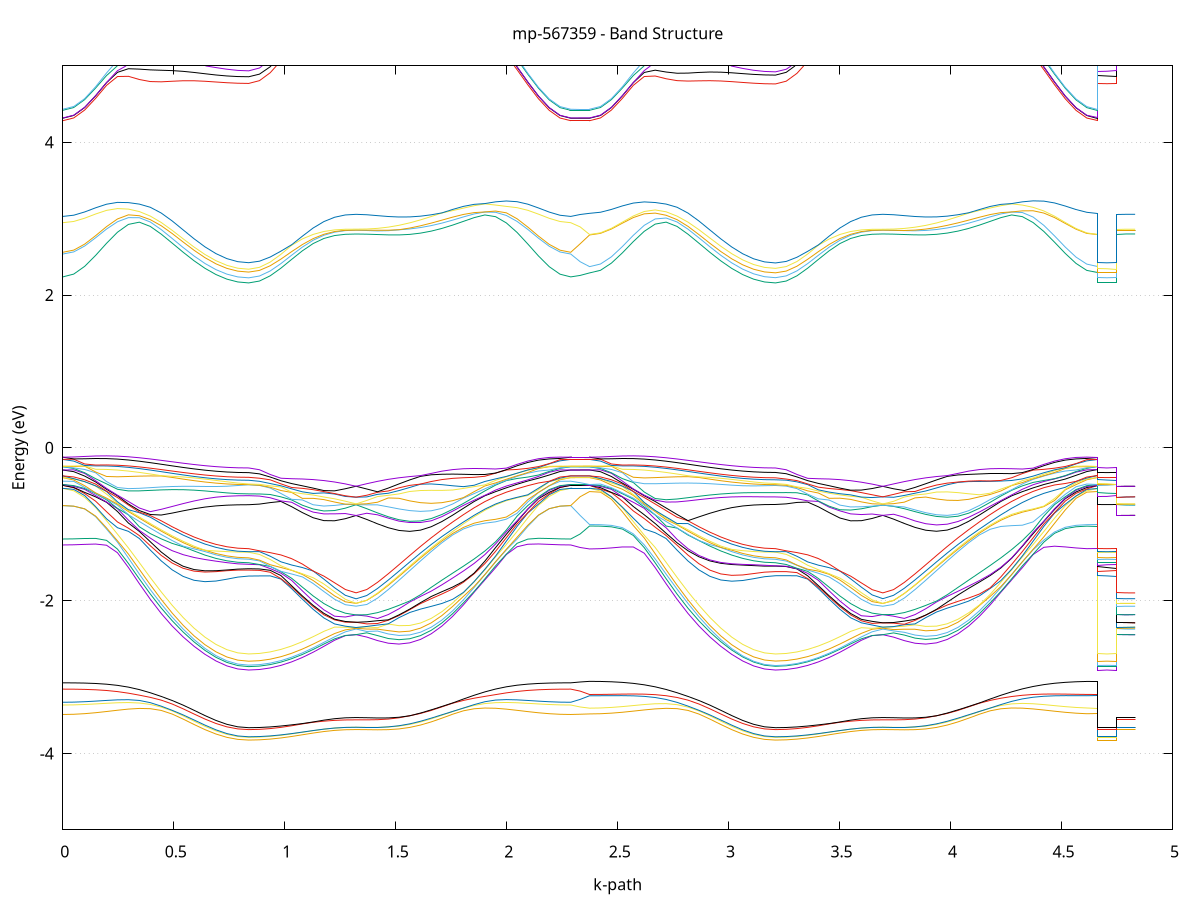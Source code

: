 set title 'mp-567359 - Band Structure'
set xlabel 'k-path'
set ylabel 'Energy (eV)'
set grid y
set yrange [-5:5]
set terminal png size 800,600
set output 'mp-567359_bands_gnuplot.png'
plot '-' using 1:2 with lines notitle, '-' using 1:2 with lines notitle, '-' using 1:2 with lines notitle, '-' using 1:2 with lines notitle, '-' using 1:2 with lines notitle, '-' using 1:2 with lines notitle, '-' using 1:2 with lines notitle, '-' using 1:2 with lines notitle, '-' using 1:2 with lines notitle, '-' using 1:2 with lines notitle, '-' using 1:2 with lines notitle, '-' using 1:2 with lines notitle, '-' using 1:2 with lines notitle, '-' using 1:2 with lines notitle, '-' using 1:2 with lines notitle, '-' using 1:2 with lines notitle, '-' using 1:2 with lines notitle, '-' using 1:2 with lines notitle, '-' using 1:2 with lines notitle, '-' using 1:2 with lines notitle, '-' using 1:2 with lines notitle, '-' using 1:2 with lines notitle, '-' using 1:2 with lines notitle, '-' using 1:2 with lines notitle, '-' using 1:2 with lines notitle, '-' using 1:2 with lines notitle, '-' using 1:2 with lines notitle, '-' using 1:2 with lines notitle, '-' using 1:2 with lines notitle, '-' using 1:2 with lines notitle, '-' using 1:2 with lines notitle, '-' using 1:2 with lines notitle, '-' using 1:2 with lines notitle, '-' using 1:2 with lines notitle, '-' using 1:2 with lines notitle, '-' using 1:2 with lines notitle, '-' using 1:2 with lines notitle, '-' using 1:2 with lines notitle, '-' using 1:2 with lines notitle, '-' using 1:2 with lines notitle, '-' using 1:2 with lines notitle, '-' using 1:2 with lines notitle, '-' using 1:2 with lines notitle, '-' using 1:2 with lines notitle, '-' using 1:2 with lines notitle, '-' using 1:2 with lines notitle, '-' using 1:2 with lines notitle, '-' using 1:2 with lines notitle, '-' using 1:2 with lines notitle, '-' using 1:2 with lines notitle, '-' using 1:2 with lines notitle, '-' using 1:2 with lines notitle, '-' using 1:2 with lines notitle, '-' using 1:2 with lines notitle, '-' using 1:2 with lines notitle, '-' using 1:2 with lines notitle, '-' using 1:2 with lines notitle, '-' using 1:2 with lines notitle, '-' using 1:2 with lines notitle, '-' using 1:2 with lines notitle, '-' using 1:2 with lines notitle, '-' using 1:2 with lines notitle, '-' using 1:2 with lines notitle, '-' using 1:2 with lines notitle, '-' using 1:2 with lines notitle, '-' using 1:2 with lines notitle, '-' using 1:2 with lines notitle, '-' using 1:2 with lines notitle, '-' using 1:2 with lines notitle, '-' using 1:2 with lines notitle, '-' using 1:2 with lines notitle, '-' using 1:2 with lines notitle, '-' using 1:2 with lines notitle, '-' using 1:2 with lines notitle, '-' using 1:2 with lines notitle, '-' using 1:2 with lines notitle, '-' using 1:2 with lines notitle, '-' using 1:2 with lines notitle, '-' using 1:2 with lines notitle, '-' using 1:2 with lines notitle, '-' using 1:2 with lines notitle, '-' using 1:2 with lines notitle, '-' using 1:2 with lines notitle, '-' using 1:2 with lines notitle, '-' using 1:2 with lines notitle, '-' using 1:2 with lines notitle, '-' using 1:2 with lines notitle, '-' using 1:2 with lines notitle, '-' using 1:2 with lines notitle, '-' using 1:2 with lines notitle, '-' using 1:2 with lines notitle, '-' using 1:2 with lines notitle, '-' using 1:2 with lines notitle, '-' using 1:2 with lines notitle, '-' using 1:2 with lines notitle, '-' using 1:2 with lines notitle, '-' using 1:2 with lines notitle, '-' using 1:2 with lines notitle, '-' using 1:2 with lines notitle, '-' using 1:2 with lines notitle, '-' using 1:2 with lines notitle, '-' using 1:2 with lines notitle, '-' using 1:2 with lines notitle, '-' using 1:2 with lines notitle, '-' using 1:2 with lines notitle, '-' using 1:2 with lines notitle, '-' using 1:2 with lines notitle, '-' using 1:2 with lines notitle, '-' using 1:2 with lines notitle, '-' using 1:2 with lines notitle, '-' using 1:2 with lines notitle, '-' using 1:2 with lines notitle, '-' using 1:2 with lines notitle, '-' using 1:2 with lines notitle, '-' using 1:2 with lines notitle, '-' using 1:2 with lines notitle, '-' using 1:2 with lines notitle, '-' using 1:2 with lines notitle, '-' using 1:2 with lines notitle, '-' using 1:2 with lines notitle, '-' using 1:2 with lines notitle, '-' using 1:2 with lines notitle, '-' using 1:2 with lines notitle, '-' using 1:2 with lines notitle, '-' using 1:2 with lines notitle, '-' using 1:2 with lines notitle, '-' using 1:2 with lines notitle, '-' using 1:2 with lines notitle
0.000000 -11.996812
0.049277 -11.993112
0.098555 -11.982112
0.147832 -11.964112
0.197110 -11.939512
0.246387 -11.908912
0.295664 -11.873012
0.344942 -11.832812
0.394219 -11.789412
0.443497 -11.744012
0.492774 -11.698112
0.542051 -11.653112
0.591329 -11.610612
0.640606 -11.572112
0.689883 -11.539012
0.739161 -11.512712
0.788438 -11.494812
0.837716 -11.488012
0.837716 -11.488012
0.886081 -11.486712
0.934447 -11.482912
0.982812 -11.476912
1.031178 -11.469012
1.079543 -11.460012
1.127909 -11.450612
1.176274 -11.441612
1.224640 -11.434212
1.273005 -11.430112
1.321371 -11.428412
1.321371 -11.428412
1.369737 -11.432012
1.418102 -11.441212
1.466468 -11.456212
1.514833 -11.477312
1.563199 -11.504412
1.611564 -11.536912
1.659930 -11.574312
1.708295 -11.615612
1.756661 -11.659712
1.805026 -11.705212
1.853392 -11.750912
1.901757 -11.795612
1.950123 -11.838112
1.998488 -11.877212
2.046854 -11.912012
2.095220 -11.941612
2.143585 -11.965312
2.191951 -11.982712
2.240316 -11.993212
2.288682 -11.996812
2.288682 -11.996812
2.331075 -11.996712
2.373468 -11.996712
2.373468 -11.996712
2.422745 -11.993012
2.472023 -11.982112
2.521300 -11.964112
2.570578 -11.939512
2.619855 -11.908912
2.669132 -11.873012
2.718410 -11.832812
2.767687 -11.789412
2.816965 -11.744012
2.866242 -11.698112
2.915519 -11.653112
2.964797 -11.610612
3.014074 -11.572112
3.063352 -11.539012
3.112629 -11.512712
3.161906 -11.494812
3.211184 -11.488012
3.211184 -11.488012
3.259549 -11.486712
3.307915 -11.482912
3.356280 -11.476912
3.404646 -11.469012
3.453011 -11.460012
3.501377 -11.450612
3.549742 -11.441612
3.598108 -11.434212
3.646474 -11.430112
3.694839 -11.428412
3.694839 -11.428412
3.743205 -11.432012
3.791570 -11.441212
3.839936 -11.456212
3.888301 -11.477312
3.936667 -11.504412
3.985032 -11.536912
4.033398 -11.574312
4.081763 -11.615612
4.130129 -11.659712
4.178494 -11.705212
4.226860 -11.750912
4.275226 -11.795612
4.323591 -11.838112
4.371957 -11.877212
4.420322 -11.911912
4.468688 -11.941512
4.517053 -11.965312
4.565419 -11.982612
4.613784 -11.993212
4.662150 -11.996712
4.662150 -11.488012
4.704543 -11.488012
4.746936 -11.488012
4.746936 -11.428412
4.789329 -11.428412
4.831723 -11.428412
e
0.000000 -11.954712
0.049277 -11.951012
0.098555 -11.940212
0.147832 -11.922412
0.197110 -11.898012
0.246387 -11.867712
0.295664 -11.832312
0.344942 -11.792612
0.394219 -11.749712
0.443497 -11.705012
0.492774 -11.659812
0.542051 -11.615712
0.591329 -11.574112
0.640606 -11.536512
0.689883 -11.504612
0.739161 -11.479812
0.788438 -11.464812
0.837716 -11.460612
0.837716 -11.460612
0.886081 -11.459712
0.934447 -11.457012
0.982812 -11.453112
1.031178 -11.448612
1.079543 -11.444112
1.127909 -11.439912
1.176274 -11.436112
1.224640 -11.432712
1.273005 -11.429412
1.321371 -11.428412
1.321371 -11.428412
1.369737 -11.427812
1.418102 -11.428912
1.466468 -11.433112
1.514833 -11.446612
1.563199 -11.471112
1.611564 -11.502312
1.659930 -11.538612
1.708295 -11.578912
1.756661 -11.622112
1.805026 -11.666812
1.853392 -11.711812
1.901757 -11.755912
1.950123 -11.797712
1.998488 -11.836412
2.046854 -11.870712
2.095220 -11.900012
2.143585 -11.923512
2.191951 -11.940712
2.240316 -11.951212
2.288682 -11.954712
2.288682 -11.954712
2.331075 -11.954912
2.373468 -11.955012
2.373468 -11.955012
2.422745 -11.951412
2.472023 -11.940512
2.521300 -11.922712
2.570578 -11.898312
2.619855 -11.868012
2.669132 -11.832512
2.718410 -11.792812
2.767687 -11.749912
2.816965 -11.705212
2.866242 -11.659912
2.915519 -11.615712
2.964797 -11.574112
3.014074 -11.536612
3.063352 -11.504612
3.112629 -11.479812
3.161906 -11.464812
3.211184 -11.460612
3.211184 -11.460612
3.259549 -11.459712
3.307915 -11.457012
3.356280 -11.453112
3.404646 -11.448612
3.453011 -11.444112
3.501377 -11.439912
3.549742 -11.436112
3.598108 -11.432712
3.646474 -11.429412
3.694839 -11.428412
3.694839 -11.428412
3.743205 -11.427812
3.791570 -11.428912
3.839936 -11.433112
3.888301 -11.446612
3.936667 -11.471112
3.985032 -11.502312
4.033398 -11.538612
4.081763 -11.579012
4.130129 -11.622112
4.178494 -11.666912
4.226860 -11.711912
4.275226 -11.756012
4.323591 -11.798012
4.371957 -11.836612
4.420322 -11.871012
4.468688 -11.900412
4.517053 -11.923912
4.565419 -11.941112
4.613784 -11.951512
4.662150 -11.955012
4.662150 -11.460612
4.704543 -11.460612
4.746936 -11.460612
4.746936 -11.428412
4.789329 -11.428412
4.831723 -11.428412
e
0.000000 -11.941312
0.049277 -11.937712
0.098555 -11.927012
0.147832 -11.909412
0.197110 -11.885412
0.246387 -11.855512
0.295664 -11.820512
0.344942 -11.781312
0.394219 -11.739212
0.443497 -11.695212
0.492774 -11.650912
0.542051 -11.607612
0.591329 -11.566912
0.640606 -11.530112
0.689883 -11.498612
0.739161 -11.473612
0.788438 -11.456512
0.837716 -11.450112
0.837716 -11.450112
0.886081 -11.448912
0.934447 -11.445312
0.982812 -11.439612
1.031178 -11.432312
1.079543 -11.424012
1.127909 -11.415612
1.176274 -11.408212
1.224640 -11.403012
1.273005 -11.400112
1.321371 -11.399012
1.321371 -11.399012
1.369737 -11.400712
1.418102 -11.407712
1.466468 -11.421012
1.514833 -11.440512
1.563199 -11.465912
1.611564 -11.496612
1.659930 -11.532212
1.708295 -11.571612
1.756661 -11.613812
1.805026 -11.657712
1.853392 -11.701912
1.901757 -11.745212
1.950123 -11.786412
1.998488 -11.824512
2.046854 -11.858412
2.095220 -11.887312
2.143585 -11.910612
2.191951 -11.927512
2.240316 -11.937912
2.288682 -11.941312
2.288682 -11.941312
2.331075 -11.941112
2.373468 -11.940912
2.373468 -11.940912
2.422745 -11.937312
2.472023 -11.926612
2.521300 -11.909012
2.570578 -11.885012
2.619855 -11.855112
2.669132 -11.820212
2.718410 -11.781112
2.767687 -11.739012
2.816965 -11.695112
2.866242 -11.650812
2.915519 -11.607512
2.964797 -11.566812
3.014074 -11.530112
3.063352 -11.498612
3.112629 -11.473612
3.161906 -11.456612
3.211184 -11.450112
3.211184 -11.450112
3.259549 -11.448912
3.307915 -11.445312
3.356280 -11.439612
3.404646 -11.432312
3.453011 -11.424012
3.501377 -11.415612
3.549742 -11.408212
3.598108 -11.403012
3.646474 -11.400112
3.694839 -11.399012
3.694839 -11.399012
3.743205 -11.400712
3.791570 -11.407712
3.839936 -11.421012
3.888301 -11.440512
3.936667 -11.465912
3.985032 -11.496612
4.033398 -11.532212
4.081763 -11.571612
4.130129 -11.613812
4.178494 -11.657612
4.226860 -11.701712
4.275226 -11.745012
4.323591 -11.786212
4.371957 -11.824212
4.420322 -11.858112
4.468688 -11.887012
4.517053 -11.910212
4.565419 -11.927112
4.613784 -11.937412
4.662150 -11.940912
4.662150 -11.450112
4.704543 -11.450112
4.746936 -11.450112
4.746936 -11.399012
4.789329 -11.399012
4.831723 -11.399012
e
0.000000 -11.855312
0.049277 -11.851712
0.098555 -11.840812
0.147832 -11.822912
0.197110 -11.798512
0.246387 -11.768012
0.295664 -11.732412
0.344942 -11.692512
0.394219 -11.649412
0.443497 -11.604312
0.492774 -11.558812
0.542051 -11.514212
0.591329 -11.472512
0.640606 -11.453012
0.689883 -11.448212
0.739161 -11.445512
0.788438 -11.443612
0.837716 -11.442012
0.837716 -11.442012
0.886081 -11.441312
0.934447 -11.439012
0.982812 -11.435112
1.031178 -11.429512
1.079543 -11.422512
1.127909 -11.414912
1.176274 -11.408012
1.224640 -11.402912
1.273005 -11.400112
1.321371 -11.399012
1.321371 -11.399012
1.369737 -11.400712
1.418102 -11.407412
1.466468 -11.418912
1.514833 -11.428712
1.563199 -11.435112
1.611564 -11.441712
1.659930 -11.449812
1.708295 -11.477312
1.756661 -11.520712
1.805026 -11.565812
1.853392 -11.611212
1.901757 -11.655512
1.950123 -11.697712
1.998488 -11.736512
2.046854 -11.771112
2.095220 -11.800512
2.143585 -11.824112
2.191951 -11.841312
2.240316 -11.851812
2.288682 -11.855312
2.288682 -11.855312
2.331075 -11.855512
2.373468 -11.855612
2.373468 -11.855612
2.422745 -11.852012
2.472023 -11.841112
2.521300 -11.823212
2.570578 -11.798712
2.619855 -11.768312
2.669132 -11.732712
2.718410 -11.692712
2.767687 -11.649612
2.816965 -11.604612
2.866242 -11.559112
2.915519 -11.514612
2.964797 -11.473512
3.014074 -11.453212
3.063352 -11.448212
3.112629 -11.445512
3.161906 -11.443612
3.211184 -11.442012
3.211184 -11.442012
3.259549 -11.441312
3.307915 -11.439012
3.356280 -11.435112
3.404646 -11.429512
3.453011 -11.422512
3.501377 -11.414912
3.549742 -11.408012
3.598108 -11.402912
3.646474 -11.400112
3.694839 -11.399012
3.694839 -11.399012
3.743205 -11.400712
3.791570 -11.407412
3.839936 -11.418912
3.888301 -11.428712
3.936667 -11.435112
3.985032 -11.441812
4.033398 -11.450312
4.081763 -11.478112
4.130129 -11.521112
4.178494 -11.566112
4.226860 -11.611412
4.275226 -11.655812
4.323591 -11.697912
4.371957 -11.736812
4.420322 -11.771312
4.468688 -11.800812
4.517053 -11.824412
4.565419 -11.841612
4.613784 -11.852112
4.662150 -11.855612
4.662150 -11.442012
4.704543 -11.442012
4.746936 -11.442012
4.746936 -11.399012
4.789329 -11.399012
4.831723 -11.399012
e
0.000000 -11.824412
0.049277 -11.820812
0.098555 -11.810212
0.147832 -11.792712
0.197110 -11.768812
0.246387 -11.739112
0.295664 -11.704412
0.344942 -11.665712
0.394219 -11.624012
0.443497 -11.580712
0.492774 -11.537112
0.542051 -11.495312
0.591329 -11.462312
0.640606 -11.435812
0.689883 -11.416212
0.739161 -11.413212
0.788438 -11.413812
0.837716 -11.414712
0.837716 -11.414712
0.886081 -11.414312
0.934447 -11.413212
0.982812 -11.411312
1.031178 -11.408912
1.079543 -11.406012
1.127909 -11.402812
1.176274 -11.399212
1.224640 -11.395212
1.273005 -11.391812
1.321371 -11.390512
1.321371 -11.390512
1.369737 -11.391512
1.418102 -11.393112
1.466468 -11.395012
1.514833 -11.397912
1.563199 -11.402412
1.611564 -11.410712
1.659930 -11.437512
1.708295 -11.463812
1.756661 -11.501212
1.805026 -11.543812
1.853392 -11.587212
1.901757 -11.629912
1.950123 -11.670712
1.998488 -11.708512
2.046854 -11.742112
2.095220 -11.770812
2.143585 -11.793812
2.191951 -11.810712
2.240316 -11.821012
2.288682 -11.824412
2.288682 -11.824412
2.331075 -11.824312
2.373468 -11.824212
2.373468 -11.824212
2.422745 -11.820612
2.472023 -11.809912
2.521300 -11.792512
2.570578 -11.768612
2.619855 -11.738912
2.669132 -11.704212
2.718410 -11.665512
2.767687 -11.623712
2.816965 -11.580412
2.866242 -11.536812
2.915519 -11.494612
2.964797 -11.458112
3.014074 -11.434512
3.063352 -11.415712
3.112629 -11.413212
3.161906 -11.413812
3.211184 -11.414712
3.211184 -11.414712
3.259549 -11.414312
3.307915 -11.413212
3.356280 -11.411312
3.404646 -11.408912
3.453011 -11.406012
3.501377 -11.402812
3.549742 -11.399212
3.598108 -11.395212
3.646474 -11.391812
3.694839 -11.390512
3.694839 -11.390512
3.743205 -11.391512
3.791570 -11.393112
3.839936 -11.395012
3.888301 -11.397912
3.936667 -11.402312
3.985032 -11.409112
4.033398 -11.435712
4.081763 -11.460012
4.130129 -11.500512
4.178494 -11.543412
4.226860 -11.586912
4.275226 -11.629712
4.323591 -11.670512
4.371957 -11.708212
4.420322 -11.741912
4.468688 -11.770612
4.517053 -11.793612
4.565419 -11.810512
4.613784 -11.820712
4.662150 -11.824212
4.662150 -11.414712
4.704543 -11.414712
4.746936 -11.414712
4.746936 -11.390512
4.789329 -11.390512
4.831723 -11.390512
e
0.000000 -11.549212
0.049277 -11.548212
0.098555 -11.545212
0.147832 -11.540412
0.197110 -11.533912
0.246387 -11.525912
0.295664 -11.516712
0.344942 -11.506712
0.394219 -11.496312
0.443497 -11.485712
0.492774 -11.475512
0.542051 -11.465612
0.591329 -11.451512
0.640606 -11.423712
0.689883 -11.413112
0.739161 -11.411412
0.788438 -11.412612
0.837716 -11.413712
0.837716 -11.413712
0.886081 -11.413312
0.934447 -11.412212
0.982812 -11.410612
1.031178 -11.408412
1.079543 -11.405712
1.127909 -11.402712
1.176274 -11.399112
1.224640 -11.395212
1.273005 -11.391812
1.321371 -11.390512
1.321371 -11.390512
1.369737 -11.391512
1.418102 -11.393012
1.466468 -11.394712
1.514833 -11.397212
1.563199 -11.400812
1.611564 -11.406712
1.659930 -11.423412
1.708295 -11.453012
1.756661 -11.465912
1.805026 -11.476412
1.853392 -11.487012
1.901757 -11.497612
1.950123 -11.508012
1.998488 -11.517712
2.046854 -11.526712
2.095220 -11.534412
2.143585 -11.540712
2.191951 -11.545412
2.240316 -11.548212
2.288682 -11.549212
2.288682 -11.549212
2.331075 -11.549412
2.373468 -11.549612
2.373468 -11.549612
2.422745 -11.548612
2.472023 -11.545712
2.521300 -11.540812
2.570578 -11.534312
2.619855 -11.526312
2.669132 -11.517112
2.718410 -11.507112
2.767687 -11.496612
2.816965 -11.486112
2.866242 -11.475912
2.915519 -11.466312
2.964797 -11.455112
3.014074 -11.425812
3.063352 -11.413612
3.112629 -11.411412
3.161906 -11.412512
3.211184 -11.413712
3.211184 -11.413712
3.259549 -11.413312
3.307915 -11.412212
3.356280 -11.410612
3.404646 -11.408412
3.453011 -11.405712
3.501377 -11.402712
3.549742 -11.399112
3.598108 -11.395212
3.646474 -11.391812
3.694839 -11.390512
3.694839 -11.390512
3.743205 -11.391512
3.791570 -11.393012
3.839936 -11.394712
3.888301 -11.397212
3.936667 -11.400912
3.985032 -11.408512
4.033398 -11.425812
4.081763 -11.456512
4.130129 -11.466512
4.178494 -11.476812
4.226860 -11.487312
4.275226 -11.497912
4.323591 -11.508312
4.371957 -11.518112
4.420322 -11.527012
4.468688 -11.534812
4.517053 -11.541112
4.565419 -11.545812
4.613784 -11.548712
4.662150 -11.549612
4.662150 -11.413712
4.704543 -11.413712
4.746936 -11.413712
4.746936 -11.390512
4.789329 -11.390512
4.831723 -11.390512
e
0.000000 -11.501712
0.049277 -11.500812
0.098555 -11.498012
0.147832 -11.493612
0.197110 -11.487612
0.246387 -11.480312
0.295664 -11.471912
0.344942 -11.462912
0.394219 -11.453412
0.443497 -11.444012
0.492774 -11.435012
0.542051 -11.426612
0.591329 -11.419212
0.640606 -11.411812
0.689883 -11.395312
0.739161 -11.371112
0.788438 -11.353412
0.837716 -11.346612
0.837716 -11.346612
0.886081 -11.345312
0.934447 -11.341512
0.982812 -11.335512
1.031178 -11.327712
1.079543 -11.318812
1.127909 -11.309612
1.176274 -11.301612
1.224640 -11.296012
1.273005 -11.292812
1.321371 -11.291612
1.321371 -11.291612
1.369737 -11.293412
1.418102 -11.300912
1.466468 -11.315512
1.514833 -11.336512
1.563199 -11.363112
1.611564 -11.392512
1.659930 -11.409312
1.708295 -11.418012
1.756661 -11.426612
1.805026 -11.435712
1.853392 -11.445112
1.901757 -11.454612
1.950123 -11.464012
1.998488 -11.472812
2.046854 -11.481012
2.095220 -11.488112
2.143585 -11.493912
2.191951 -11.498112
2.240316 -11.500812
2.288682 -11.501712
2.288682 -11.501712
2.331075 -11.500612
2.373468 -11.499412
2.373468 -11.499412
2.422745 -11.498512
2.472023 -11.495812
2.521300 -11.491512
2.570578 -11.485612
2.619855 -11.478412
2.669132 -11.470212
2.718410 -11.461312
2.767687 -11.452012
2.816965 -11.442712
2.866242 -11.433712
2.915519 -11.425212
2.964797 -11.417312
3.014074 -11.409912
3.063352 -11.395212
3.112629 -11.371112
3.161906 -11.353412
3.211184 -11.346612
3.211184 -11.346612
3.259549 -11.345312
3.307915 -11.341512
3.356280 -11.335512
3.404646 -11.327712
3.453011 -11.318812
3.501377 -11.309612
3.549742 -11.301612
3.598108 -11.296012
3.646474 -11.292812
3.694839 -11.291612
3.694839 -11.291612
3.743205 -11.293412
3.791570 -11.300912
3.839936 -11.315512
3.888301 -11.336512
3.936667 -11.363112
3.985032 -11.392212
4.033398 -11.406612
4.081763 -11.416112
4.130129 -11.425212
4.178494 -11.434312
4.226860 -11.443712
4.275226 -11.453112
4.323591 -11.462412
4.371957 -11.471112
4.420322 -11.479112
4.468688 -11.486112
4.517053 -11.491812
4.565419 -11.496012
4.613784 -11.498612
4.662150 -11.499412
4.662150 -11.346612
4.704543 -11.346612
4.746936 -11.346612
4.746936 -11.291612
4.789329 -11.291612
4.831723 -11.291612
e
0.000000 -11.483412
0.049277 -11.482612
0.098555 -11.480312
0.147832 -11.476512
0.197110 -11.471412
0.246387 -11.465112
0.295664 -11.458012
0.344942 -11.450412
0.394219 -11.442412
0.443497 -11.434512
0.492774 -11.427012
0.542051 -11.420012
0.591329 -11.413512
0.640606 -11.404512
0.689883 -11.382612
0.739161 -11.360012
0.788438 -11.344412
0.837716 -11.338612
0.837716 -11.338612
0.886081 -11.337512
0.934447 -11.334212
0.982812 -11.329012
1.031178 -11.322312
1.079543 -11.314912
1.127909 -11.307512
1.176274 -11.301012
1.224640 -11.296012
1.273005 -11.292812
1.321371 -11.291612
1.321371 -11.291612
1.369737 -11.293212
1.418102 -11.299212
1.466468 -11.311012
1.514833 -11.328812
1.563199 -11.352412
1.611564 -11.380112
1.659930 -11.402712
1.708295 -11.412212
1.756661 -11.419712
1.805026 -11.427412
1.853392 -11.435312
1.901757 -11.443412
1.950123 -11.451312
1.998488 -11.458812
2.046854 -11.465712
2.095220 -11.471812
2.143585 -11.476712
2.191951 -11.480412
2.240316 -11.482712
2.288682 -11.483412
2.288682 -11.483412
2.331075 -11.484412
2.373468 -11.485412
2.373468 -11.485412
2.422745 -11.484612
2.472023 -11.482212
2.521300 -11.478312
2.570578 -11.473112
2.619855 -11.466712
2.669132 -11.459512
2.718410 -11.451712
2.767687 -11.443612
2.816965 -11.435612
2.866242 -11.428012
2.915519 -11.421112
2.964797 -11.415012
3.014074 -11.405412
3.063352 -11.382612
3.112629 -11.360012
3.161906 -11.344412
3.211184 -11.338612
3.211184 -11.338612
3.259549 -11.337512
3.307915 -11.334212
3.356280 -11.329012
3.404646 -11.322312
3.453011 -11.314912
3.501377 -11.307512
3.549742 -11.301012
3.598108 -11.296012
3.646474 -11.292812
3.694839 -11.291612
3.694839 -11.291612
3.743205 -11.293212
3.791570 -11.299212
3.839936 -11.311012
3.888301 -11.328812
3.936667 -11.352412
3.985032 -11.380212
4.033398 -11.404412
4.081763 -11.413712
4.130129 -11.420912
4.178494 -11.428512
4.226860 -11.436412
4.275226 -11.444612
4.323591 -11.452612
4.371957 -11.460312
4.420322 -11.467312
4.468688 -11.473512
4.517053 -11.478612
4.565419 -11.482312
4.613784 -11.484612
4.662150 -11.485412
4.662150 -11.338612
4.704543 -11.338612
4.746936 -11.338612
4.746936 -11.291612
4.789329 -11.291612
4.831723 -11.291612
e
0.000000 -11.405312
0.049277 -11.404412
0.098555 -11.401612
0.147832 -11.397112
0.197110 -11.391112
0.246387 -11.383712
0.295664 -11.375212
0.344942 -11.365912
0.394219 -11.356212
0.443497 -11.346412
0.492774 -11.337012
0.542051 -11.328312
0.591329 -11.320712
0.640606 -11.314812
0.689883 -11.310912
0.739161 -11.309512
0.788438 -11.310312
0.837716 -11.311312
0.837716 -11.311312
0.886081 -11.310812
0.934447 -11.309612
0.982812 -11.307612
1.031178 -11.304912
1.079543 -11.301612
1.127909 -11.297812
1.176274 -11.293312
1.224640 -11.287712
1.273005 -11.282412
1.321371 -11.279012
1.321371 -11.279012
1.369737 -11.282312
1.418102 -11.286012
1.466468 -11.289312
1.514833 -11.293212
1.563199 -11.298112
1.611564 -11.304112
1.659930 -11.311212
1.708295 -11.319312
1.756661 -11.328212
1.805026 -11.337712
1.853392 -11.347512
1.901757 -11.357412
1.950123 -11.367012
1.998488 -11.376112
2.046854 -11.384412
2.095220 -11.391612
2.143585 -11.397412
2.191951 -11.401812
2.240316 -11.404412
2.288682 -11.405312
2.288682 -11.405312
2.331075 -11.405212
2.373468 -11.405112
2.373468 -11.405112
2.422745 -11.404212
2.472023 -11.401412
2.521300 -11.397012
2.570578 -11.390912
2.619855 -11.383512
2.669132 -11.375112
2.718410 -11.365812
2.767687 -11.356112
2.816965 -11.346412
2.866242 -11.337012
2.915519 -11.328312
2.964797 -11.320712
3.014074 -11.314812
3.063352 -11.310912
3.112629 -11.309512
3.161906 -11.310312
3.211184 -11.311312
3.211184 -11.311312
3.259549 -11.310812
3.307915 -11.309612
3.356280 -11.307612
3.404646 -11.304912
3.453011 -11.301612
3.501377 -11.297812
3.549742 -11.293312
3.598108 -11.287712
3.646474 -11.282412
3.694839 -11.279012
3.694839 -11.279012
3.743205 -11.282312
3.791570 -11.286012
3.839936 -11.289312
3.888301 -11.293212
3.936667 -11.298112
3.985032 -11.304112
4.033398 -11.311212
4.081763 -11.319312
4.130129 -11.328212
4.178494 -11.337712
4.226860 -11.347512
4.275226 -11.357312
4.323591 -11.367012
4.371957 -11.376012
4.420322 -11.384312
4.468688 -11.391412
4.517053 -11.397212
4.565419 -11.401612
4.613784 -11.404212
4.662150 -11.405112
4.662150 -11.311312
4.704543 -11.311312
4.746936 -11.311312
4.746936 -11.279012
4.789329 -11.279012
4.831723 -11.279012
e
0.000000 -11.364712
0.049277 -11.363912
0.098555 -11.361612
0.147832 -11.357912
0.197110 -11.352912
0.246387 -11.346812
0.295664 -11.339912
0.344942 -11.332512
0.394219 -11.324812
0.443497 -11.317312
0.492774 -11.310212
0.542051 -11.303912
0.591329 -11.298712
0.640606 -11.295012
0.689883 -11.293212
0.739161 -11.293212
0.788438 -11.294512
0.837716 -11.295512
0.837716 -11.295512
0.886081 -11.295212
0.934447 -11.294112
0.982812 -11.292512
1.031178 -11.290412
1.079543 -11.287812
1.127909 -11.284912
1.176274 -11.281912
1.224640 -11.279312
1.273005 -11.278112
1.321371 -11.279012
1.321371 -11.279012
1.369737 -11.277812
1.418102 -11.278012
1.466468 -11.279012
1.514833 -11.280712
1.563199 -11.283312
1.611564 -11.286912
1.659930 -11.291512
1.708295 -11.297112
1.756661 -11.303512
1.805026 -11.310512
1.853392 -11.318012
1.901757 -11.325712
1.950123 -11.333412
1.998488 -11.340712
2.046854 -11.347412
2.095220 -11.353312
2.143585 -11.358112
2.191951 -11.361712
2.240316 -11.363912
2.288682 -11.364712
2.288682 -11.364712
2.331075 -11.364712
2.373468 -11.364812
2.373468 -11.364812
2.422745 -11.364012
2.472023 -11.361712
2.521300 -11.358012
2.570578 -11.353012
2.619855 -11.346912
2.669132 -11.340012
2.718410 -11.332512
2.767687 -11.324912
2.816965 -11.317312
2.866242 -11.310212
2.915519 -11.303912
2.964797 -11.298712
3.014074 -11.295012
3.063352 -11.293212
3.112629 -11.293212
3.161906 -11.294512
3.211184 -11.295512
3.211184 -11.295512
3.259549 -11.295212
3.307915 -11.294112
3.356280 -11.292512
3.404646 -11.290412
3.453011 -11.287812
3.501377 -11.284912
3.549742 -11.281912
3.598108 -11.279312
3.646474 -11.278112
3.694839 -11.279012
3.694839 -11.279012
3.743205 -11.277812
3.791570 -11.278012
3.839936 -11.279012
3.888301 -11.280712
3.936667 -11.283312
3.985032 -11.286912
4.033398 -11.291512
4.081763 -11.297112
4.130129 -11.303512
4.178494 -11.310512
4.226860 -11.318012
4.275226 -11.325812
4.323591 -11.333412
4.371957 -11.340712
4.420322 -11.347512
4.468688 -11.353412
4.517053 -11.358212
4.565419 -11.361812
4.613784 -11.364012
4.662150 -11.364712
4.662150 -11.295512
4.704543 -11.295512
4.746936 -11.295512
4.746936 -11.279012
4.789329 -11.279012
4.831723 -11.279012
e
0.000000 -7.728212
0.049277 -7.727612
0.098555 -7.725912
0.147832 -7.723212
0.197110 -7.719712
0.246387 -7.715812
0.295664 -7.711612
0.344942 -7.707612
0.394219 -7.704112
0.443497 -7.701212
0.492774 -7.699012
0.542051 -7.697512
0.591329 -7.696612
0.640606 -7.696212
0.689883 -7.696112
0.739161 -7.696112
0.788438 -7.696112
0.837716 -7.696212
0.837716 -7.696212
0.886081 -7.694312
0.934447 -7.688912
0.982812 -7.680012
1.031178 -7.667912
1.079543 -7.653212
1.127909 -7.636612
1.176274 -7.619212
1.224640 -7.602512
1.273005 -7.589012
1.321371 -7.581212
1.321371 -7.581212
1.369737 -7.588912
1.418102 -7.601412
1.466468 -7.616012
1.514833 -7.630912
1.563199 -7.644712
1.611564 -7.657012
1.659930 -7.667612
1.708295 -7.676612
1.756661 -7.684212
1.805026 -7.690712
1.853392 -7.696512
1.901757 -7.701712
1.950123 -7.706712
1.998488 -7.711512
2.046854 -7.715912
2.095220 -7.719912
2.143585 -7.723412
2.191951 -7.726012
2.240316 -7.727712
2.288682 -7.728212
2.288682 -7.728212
2.331075 -7.728212
2.373468 -7.728212
2.373468 -7.728212
2.422745 -7.727612
2.472023 -7.725912
2.521300 -7.723212
2.570578 -7.719712
2.619855 -7.715812
2.669132 -7.711612
2.718410 -7.707612
2.767687 -7.704112
2.816965 -7.701212
2.866242 -7.699012
2.915519 -7.697512
2.964797 -7.696612
3.014074 -7.696212
3.063352 -7.696112
3.112629 -7.696112
3.161906 -7.696112
3.211184 -7.696212
3.211184 -7.696212
3.259549 -7.694312
3.307915 -7.688912
3.356280 -7.680012
3.404646 -7.667912
3.453011 -7.653212
3.501377 -7.636612
3.549742 -7.619212
3.598108 -7.602512
3.646474 -7.589012
3.694839 -7.581212
3.694839 -7.581212
3.743205 -7.588912
3.791570 -7.601412
3.839936 -7.616012
3.888301 -7.630912
3.936667 -7.644712
3.985032 -7.657012
4.033398 -7.667612
4.081763 -7.676612
4.130129 -7.684212
4.178494 -7.690712
4.226860 -7.696512
4.275226 -7.701712
4.323591 -7.706712
4.371957 -7.711512
4.420322 -7.715912
4.468688 -7.719912
4.517053 -7.723412
4.565419 -7.726012
4.613784 -7.727712
4.662150 -7.728212
4.662150 -7.696212
4.704543 -7.696212
4.746936 -7.696212
4.746936 -7.581212
4.789329 -7.581212
4.831723 -7.581212
e
0.000000 -7.728212
0.049277 -7.726512
0.098555 -7.721212
0.147832 -7.712712
0.197110 -7.701112
0.246387 -7.686912
0.295664 -7.676612
0.344942 -7.672612
0.394219 -7.669112
0.443497 -7.666212
0.492774 -7.664012
0.542051 -7.662512
0.591329 -7.661612
0.640606 -7.661212
0.689883 -7.661012
0.739161 -7.661112
0.788438 -7.661112
0.837716 -7.661112
0.837716 -7.661112
0.886081 -7.659312
0.934447 -7.653812
0.982812 -7.644912
1.031178 -7.632812
1.079543 -7.618112
1.127909 -7.601412
1.176274 -7.589112
1.224640 -7.582812
1.273005 -7.579512
1.321371 -7.581212
1.321371 -7.581212
1.369737 -7.579112
1.418102 -7.580312
1.466468 -7.582912
1.514833 -7.595612
1.563199 -7.609512
1.611564 -7.621812
1.659930 -7.632512
1.708295 -7.641512
1.756661 -7.649112
1.805026 -7.655612
1.853392 -7.661412
1.901757 -7.666712
1.950123 -7.671712
1.998488 -7.676512
2.046854 -7.688212
2.095220 -7.702012
2.143585 -7.713312
2.191951 -7.721512
2.240316 -7.726512
2.288682 -7.728212
2.288682 -7.728212
2.331075 -7.728212
2.373468 -7.728212
2.373468 -7.728212
2.422745 -7.726512
2.472023 -7.721212
2.521300 -7.712712
2.570578 -7.701112
2.619855 -7.686912
2.669132 -7.676612
2.718410 -7.672612
2.767687 -7.669112
2.816965 -7.666212
2.866242 -7.664012
2.915519 -7.662512
2.964797 -7.661612
3.014074 -7.661212
3.063352 -7.661012
3.112629 -7.661112
3.161906 -7.661112
3.211184 -7.661112
3.211184 -7.661112
3.259549 -7.659312
3.307915 -7.653812
3.356280 -7.644912
3.404646 -7.632812
3.453011 -7.618112
3.501377 -7.601412
3.549742 -7.589112
3.598108 -7.582812
3.646474 -7.579512
3.694839 -7.581212
3.694839 -7.581212
3.743205 -7.579112
3.791570 -7.580312
3.839936 -7.582912
3.888301 -7.595612
3.936667 -7.609512
3.985032 -7.621812
4.033398 -7.632512
4.081763 -7.641512
4.130129 -7.649112
4.178494 -7.655612
4.226860 -7.661412
4.275226 -7.666712
4.323591 -7.671712
4.371957 -7.676512
4.420322 -7.688212
4.468688 -7.702012
4.517053 -7.713312
4.565419 -7.721512
4.613784 -7.726512
4.662150 -7.728212
4.662150 -7.661112
4.704543 -7.661112
4.746936 -7.661112
4.746936 -7.581212
4.789329 -7.581212
4.831723 -7.581212
e
0.000000 -7.693212
0.049277 -7.692612
0.098555 -7.690912
0.147832 -7.688212
0.197110 -7.684712
0.246387 -7.680712
0.295664 -7.676612
0.344942 -7.672612
0.394219 -7.669112
0.443497 -7.666212
0.492774 -7.664012
0.542051 -7.662512
0.591329 -7.661612
0.640606 -7.661212
0.689883 -7.661012
0.739161 -7.661112
0.788438 -7.661112
0.837716 -7.661112
0.837716 -7.661112
0.886081 -7.659312
0.934447 -7.653812
0.982812 -7.644912
1.031178 -7.632812
1.079543 -7.618112
1.127909 -7.601412
1.176274 -7.583912
1.224640 -7.567112
1.273005 -7.553612
1.321371 -7.545812
1.321371 -7.545812
1.369737 -7.553512
1.418102 -7.566012
1.466468 -7.580712
1.514833 -7.595612
1.563199 -7.609412
1.611564 -7.621812
1.659930 -7.632412
1.708295 -7.641412
1.756661 -7.649112
1.805026 -7.655612
1.853392 -7.661412
1.901757 -7.666712
1.950123 -7.671712
1.998488 -7.676412
2.046854 -7.680912
2.095220 -7.684912
2.143585 -7.688312
2.191951 -7.691012
2.240316 -7.692612
2.288682 -7.693212
2.288682 -7.693212
2.331075 -7.693212
2.373468 -7.693212
2.373468 -7.693212
2.422745 -7.692612
2.472023 -7.690912
2.521300 -7.688212
2.570578 -7.684712
2.619855 -7.680712
2.669132 -7.676612
2.718410 -7.672612
2.767687 -7.669112
2.816965 -7.666212
2.866242 -7.664012
2.915519 -7.662512
2.964797 -7.661612
3.014074 -7.661212
3.063352 -7.661012
3.112629 -7.661112
3.161906 -7.661112
3.211184 -7.661112
3.211184 -7.661112
3.259549 -7.659312
3.307915 -7.653812
3.356280 -7.644912
3.404646 -7.632812
3.453011 -7.618112
3.501377 -7.601412
3.549742 -7.583912
3.598108 -7.567112
3.646474 -7.553612
3.694839 -7.545812
3.694839 -7.545812
3.743205 -7.553512
3.791570 -7.566012
3.839936 -7.580712
3.888301 -7.595612
3.936667 -7.609412
3.985032 -7.621812
4.033398 -7.632412
4.081763 -7.641412
4.130129 -7.649112
4.178494 -7.655612
4.226860 -7.661412
4.275226 -7.666712
4.323591 -7.671712
4.371957 -7.676412
4.420322 -7.680912
4.468688 -7.684912
4.517053 -7.688312
4.565419 -7.691012
4.613784 -7.692612
4.662150 -7.693212
4.662150 -7.661112
4.704543 -7.661112
4.746936 -7.661112
4.746936 -7.545812
4.789329 -7.545812
4.831723 -7.545812
e
0.000000 -7.693212
0.049277 -7.692612
0.098555 -7.690912
0.147832 -7.688212
0.197110 -7.684712
0.246387 -7.680712
0.295664 -7.670912
0.344942 -7.654512
0.394219 -7.639912
0.443497 -7.629512
0.492774 -7.623912
0.542051 -7.621912
0.591329 -7.622212
0.640606 -7.623612
0.689883 -7.625312
0.739161 -7.626912
0.788438 -7.627912
0.837716 -7.628312
0.837716 -7.628312
0.886081 -7.627312
0.934447 -7.624212
0.982812 -7.619212
1.031178 -7.612612
1.079543 -7.605012
1.127909 -7.596812
1.176274 -7.583912
1.224640 -7.567112
1.273005 -7.553612
1.321371 -7.545812
1.321371 -7.545812
1.369737 -7.553512
1.418102 -7.566012
1.466468 -7.580712
1.514833 -7.585812
1.563199 -7.588712
1.611564 -7.591412
1.659930 -7.594212
1.708295 -7.597512
1.756661 -7.602412
1.805026 -7.610212
1.853392 -7.622112
1.901757 -7.637612
1.950123 -7.654912
1.998488 -7.672112
2.046854 -7.680912
2.095220 -7.684912
2.143585 -7.688312
2.191951 -7.691012
2.240316 -7.692612
2.288682 -7.693212
2.288682 -7.693212
2.331075 -7.693212
2.373468 -7.693212
2.373468 -7.693212
2.422745 -7.692612
2.472023 -7.690912
2.521300 -7.688212
2.570578 -7.684712
2.619855 -7.680712
2.669132 -7.670912
2.718410 -7.654512
2.767687 -7.639912
2.816965 -7.629512
2.866242 -7.623912
2.915519 -7.621912
2.964797 -7.622212
3.014074 -7.623612
3.063352 -7.625312
3.112629 -7.626912
3.161906 -7.627912
3.211184 -7.628312
3.211184 -7.628312
3.259549 -7.627312
3.307915 -7.624212
3.356280 -7.619212
3.404646 -7.612612
3.453011 -7.605012
3.501377 -7.596812
3.549742 -7.583912
3.598108 -7.567112
3.646474 -7.553612
3.694839 -7.545812
3.694839 -7.545812
3.743205 -7.553512
3.791570 -7.566012
3.839936 -7.580712
3.888301 -7.585812
3.936667 -7.588712
3.985032 -7.591412
4.033398 -7.594212
4.081763 -7.597512
4.130129 -7.602412
4.178494 -7.610212
4.226860 -7.622112
4.275226 -7.637612
4.323591 -7.654912
4.371957 -7.672112
4.420322 -7.680912
4.468688 -7.684912
4.517053 -7.688312
4.565419 -7.691012
4.613784 -7.692612
4.662150 -7.693212
4.662150 -7.628312
4.704543 -7.628312
4.746936 -7.628312
4.746936 -7.545812
4.789329 -7.545812
4.831723 -7.545812
e
0.000000 -7.693212
0.049277 -7.691412
0.098555 -7.686212
0.147832 -7.677612
0.197110 -7.665912
0.246387 -7.651612
0.295664 -7.635512
0.344942 -7.619012
0.394219 -7.604312
0.443497 -7.593912
0.492774 -7.588212
0.542051 -7.586312
0.591329 -7.586612
0.640606 -7.588012
0.689883 -7.589812
0.739161 -7.591412
0.788438 -7.592512
0.837716 -7.592812
0.837716 -7.592812
0.886081 -7.591812
0.934447 -7.588712
0.982812 -7.583712
1.031178 -7.577212
1.079543 -7.569512
1.127909 -7.561412
1.176274 -7.553612
1.224640 -7.547312
1.273005 -7.544112
1.321371 -7.545712
1.321371 -7.545712
1.369737 -7.543612
1.418102 -7.544812
1.466468 -7.547412
1.514833 -7.550312
1.563199 -7.553212
1.611564 -7.555912
1.659930 -7.558912
1.708295 -7.562812
1.756661 -7.567212
1.805026 -7.574712
1.853392 -7.586512
1.901757 -7.602112
1.950123 -7.619512
1.998488 -7.636812
2.046854 -7.652912
2.095220 -7.666912
2.143585 -7.678212
2.191951 -7.686512
2.240316 -7.691512
2.288682 -7.693212
2.288682 -7.693212
2.331075 -7.693212
2.373468 -7.693212
2.373468 -7.693212
2.422745 -7.691412
2.472023 -7.686212
2.521300 -7.677612
2.570578 -7.665912
2.619855 -7.651612
2.669132 -7.635512
2.718410 -7.619012
2.767687 -7.604312
2.816965 -7.593912
2.866242 -7.588212
2.915519 -7.586312
2.964797 -7.586612
3.014074 -7.588012
3.063352 -7.589812
3.112629 -7.591412
3.161906 -7.592512
3.211184 -7.592812
3.211184 -7.592812
3.259549 -7.591812
3.307915 -7.588712
3.356280 -7.583712
3.404646 -7.577212
3.453011 -7.569512
3.501377 -7.561412
3.549742 -7.553612
3.598108 -7.547312
3.646474 -7.544112
3.694839 -7.545712
3.694839 -7.545712
3.743205 -7.543612
3.791570 -7.544812
3.839936 -7.547412
3.888301 -7.550312
3.936667 -7.553212
3.985032 -7.555912
4.033398 -7.558912
4.081763 -7.562812
4.130129 -7.567212
4.178494 -7.574712
4.226860 -7.586512
4.275226 -7.602112
4.323591 -7.619512
4.371957 -7.636812
4.420322 -7.652912
4.468688 -7.666912
4.517053 -7.678212
4.565419 -7.686512
4.613784 -7.691512
4.662150 -7.693212
4.662150 -7.592812
4.704543 -7.592812
4.746936 -7.592812
4.746936 -7.545712
4.789329 -7.545712
4.831723 -7.545712
e
0.000000 -7.693212
0.049277 -7.691412
0.098555 -7.686212
0.147832 -7.677612
0.197110 -7.665912
0.246387 -7.651512
0.295664 -7.635312
0.344942 -7.618812
0.394219 -7.604112
0.443497 -7.593812
0.492774 -7.588212
0.542051 -7.586312
0.591329 -7.586612
0.640606 -7.588012
0.689883 -7.589812
0.739161 -7.591412
0.788438 -7.592512
0.837716 -7.592812
0.837716 -7.592812
0.886081 -7.591812
0.934447 -7.588712
0.982812 -7.583712
1.031178 -7.577112
1.079543 -7.569512
1.127909 -7.561412
1.176274 -7.553612
1.224640 -7.547312
1.273005 -7.544112
1.321371 -7.545712
1.321371 -7.545712
1.369737 -7.543612
1.418102 -7.544812
1.466468 -7.547412
1.514833 -7.550312
1.563199 -7.553212
1.611564 -7.555912
1.659930 -7.558712
1.708295 -7.562012
1.756661 -7.566812
1.805026 -7.574512
1.853392 -7.586412
1.901757 -7.601912
1.950123 -7.619312
1.998488 -7.636712
2.046854 -7.652812
2.095220 -7.666812
2.143585 -7.678212
2.191951 -7.686512
2.240316 -7.691512
2.288682 -7.693212
2.288682 -7.693212
2.331075 -7.693212
2.373468 -7.693212
2.373468 -7.693212
2.422745 -7.691412
2.472023 -7.686212
2.521300 -7.677612
2.570578 -7.665912
2.619855 -7.651512
2.669132 -7.635312
2.718410 -7.618812
2.767687 -7.604112
2.816965 -7.593812
2.866242 -7.588212
2.915519 -7.586312
2.964797 -7.586612
3.014074 -7.588012
3.063352 -7.589812
3.112629 -7.591412
3.161906 -7.592512
3.211184 -7.592812
3.211184 -7.592812
3.259549 -7.591812
3.307915 -7.588712
3.356280 -7.583712
3.404646 -7.577112
3.453011 -7.569512
3.501377 -7.561412
3.549742 -7.553612
3.598108 -7.547312
3.646474 -7.544112
3.694839 -7.545712
3.694839 -7.545712
3.743205 -7.543612
3.791570 -7.544812
3.839936 -7.547412
3.888301 -7.550312
3.936667 -7.553212
3.985032 -7.555912
4.033398 -7.558712
4.081763 -7.562012
4.130129 -7.566812
4.178494 -7.574512
4.226860 -7.586412
4.275226 -7.601912
4.323591 -7.619312
4.371957 -7.636712
4.420322 -7.652812
4.468688 -7.666812
4.517053 -7.678212
4.565419 -7.686512
4.613784 -7.691512
4.662150 -7.693212
4.662150 -7.592812
4.704543 -7.592812
4.746936 -7.592812
4.746936 -7.545712
4.789329 -7.545712
4.831723 -7.545712
e
0.000000 -7.613912
0.049277 -7.613312
0.098555 -7.611212
0.147832 -7.607912
0.197110 -7.603412
0.246387 -7.597712
0.295664 -7.590812
0.344942 -7.582412
0.394219 -7.571812
0.443497 -7.562112
0.492774 -7.557012
0.542051 -7.553012
0.591329 -7.549412
0.640606 -7.546112
0.689883 -7.544312
0.739161 -7.544312
0.788438 -7.544312
0.837716 -7.544412
0.837716 -7.544412
0.886081 -7.542512
0.934447 -7.539612
0.982812 -7.539212
1.031178 -7.538612
1.079543 -7.537912
1.127909 -7.537012
1.176274 -7.535712
1.224640 -7.534012
1.273005 -7.531512
1.321371 -7.529212
1.321371 -7.529212
1.369737 -7.534412
1.418102 -7.540212
1.466468 -7.544512
1.514833 -7.548112
1.563199 -7.551512
1.611564 -7.555012
1.659930 -7.558412
1.708295 -7.561812
1.756661 -7.566212
1.805026 -7.571012
1.853392 -7.576012
1.901757 -7.581312
1.950123 -7.587112
1.998488 -7.593012
2.046854 -7.598712
2.095220 -7.603812
2.143585 -7.608112
2.191951 -7.611312
2.240316 -7.613312
2.288682 -7.613912
2.288682 -7.613912
2.331075 -7.613912
2.373468 -7.613912
2.373468 -7.613912
2.422745 -7.613312
2.472023 -7.611212
2.521300 -7.607912
2.570578 -7.603412
2.619855 -7.597712
2.669132 -7.590812
2.718410 -7.582412
2.767687 -7.571812
2.816965 -7.562112
2.866242 -7.557012
2.915519 -7.553012
2.964797 -7.549412
3.014074 -7.546112
3.063352 -7.544312
3.112629 -7.544312
3.161906 -7.544312
3.211184 -7.544412
3.211184 -7.544412
3.259549 -7.542512
3.307915 -7.539612
3.356280 -7.539212
3.404646 -7.538612
3.453011 -7.537912
3.501377 -7.537012
3.549742 -7.535712
3.598108 -7.534012
3.646474 -7.531512
3.694839 -7.529212
3.694839 -7.529212
3.743205 -7.534412
3.791570 -7.540212
3.839936 -7.544512
3.888301 -7.548112
3.936667 -7.551512
3.985032 -7.555012
4.033398 -7.558412
4.081763 -7.561812
4.130129 -7.566212
4.178494 -7.571012
4.226860 -7.576012
4.275226 -7.581312
4.323591 -7.587112
4.371957 -7.593012
4.420322 -7.598712
4.468688 -7.603812
4.517053 -7.608112
4.565419 -7.611312
4.613784 -7.613312
4.662150 -7.613912
4.662150 -7.544412
4.704543 -7.544412
4.746936 -7.544412
4.746936 -7.529212
4.789329 -7.529212
4.831723 -7.529212
e
0.000000 -7.578612
0.049277 -7.577912
0.098555 -7.575912
0.147832 -7.572612
0.197110 -7.568012
0.246387 -7.563912
0.295664 -7.559712
0.344942 -7.559312
0.394219 -7.557312
0.443497 -7.549412
0.492774 -7.547212
0.542051 -7.545712
0.591329 -7.544812
0.640606 -7.544412
0.689883 -7.544112
0.739161 -7.544112
0.788438 -7.544112
0.837716 -7.544212
0.837716 -7.544212
0.886081 -7.542412
0.934447 -7.537012
0.982812 -7.528212
1.031178 -7.516412
1.079543 -7.515812
1.127909 -7.520412
1.176274 -7.524612
1.224640 -7.527312
1.273005 -7.526812
1.321371 -7.521512
1.321371 -7.521512
1.369737 -7.521812
1.418102 -7.518012
1.466468 -7.514712
1.514833 -7.512812
1.563199 -7.516012
1.611564 -7.519612
1.659930 -7.523312
1.708295 -7.527312
1.756661 -7.532912
1.805026 -7.544112
1.853392 -7.552512
1.901757 -7.557112
1.950123 -7.559012
1.998488 -7.559612
2.046854 -7.564112
2.095220 -7.568512
2.143585 -7.572812
2.191951 -7.576012
2.240316 -7.577912
2.288682 -7.578612
2.288682 -7.578612
2.331075 -7.578612
2.373468 -7.578612
2.373468 -7.578612
2.422745 -7.577912
2.472023 -7.575912
2.521300 -7.572612
2.570578 -7.568012
2.619855 -7.563912
2.669132 -7.559712
2.718410 -7.559312
2.767687 -7.557312
2.816965 -7.549412
2.866242 -7.547212
2.915519 -7.545712
2.964797 -7.544812
3.014074 -7.544412
3.063352 -7.544112
3.112629 -7.544112
3.161906 -7.544112
3.211184 -7.544212
3.211184 -7.544212
3.259549 -7.542412
3.307915 -7.537012
3.356280 -7.528212
3.404646 -7.516412
3.453011 -7.515812
3.501377 -7.520412
3.549742 -7.524612
3.598108 -7.527312
3.646474 -7.526812
3.694839 -7.521512
3.694839 -7.521512
3.743205 -7.521812
3.791570 -7.518012
3.839936 -7.514712
3.888301 -7.512812
3.936667 -7.516012
3.985032 -7.519612
4.033398 -7.523312
4.081763 -7.527312
4.130129 -7.533012
4.178494 -7.544112
4.226860 -7.552512
4.275226 -7.557112
4.323591 -7.559012
4.371957 -7.559612
4.420322 -7.564112
4.468688 -7.568612
4.517053 -7.572812
4.565419 -7.576012
4.613784 -7.577912
4.662150 -7.578612
4.662150 -7.544212
4.704543 -7.544212
4.746936 -7.544212
4.746936 -7.521512
4.789329 -7.521512
4.831723 -7.521512
e
0.000000 -7.578612
0.049277 -7.577912
0.098555 -7.575912
0.147832 -7.572512
0.197110 -7.568012
0.246387 -7.563812
0.295664 -7.559612
0.344942 -7.555812
0.394219 -7.552212
0.443497 -7.549212
0.492774 -7.547012
0.542051 -7.545512
0.591329 -7.544612
0.640606 -7.544212
0.689883 -7.543512
0.739161 -7.541512
0.788438 -7.540412
0.837716 -7.540012
0.837716 -7.540012
0.886081 -7.539912
0.934447 -7.536912
0.982812 -7.527912
1.031178 -7.515612
1.079543 -7.502512
1.127909 -7.501512
1.176274 -7.500312
1.224640 -7.498712
1.273005 -7.509512
1.321371 -7.521512
1.321371 -7.521512
1.369737 -7.512412
1.418102 -7.505012
1.466468 -7.509012
1.514833 -7.512612
1.563199 -7.516012
1.611564 -7.519512
1.659930 -7.523312
1.708295 -7.527212
1.756661 -7.532812
1.805026 -7.539212
1.853392 -7.544812
1.901757 -7.550012
1.950123 -7.554912
1.998488 -7.559512
2.046854 -7.564012
2.095220 -7.568512
2.143585 -7.572812
2.191951 -7.576012
2.240316 -7.577912
2.288682 -7.578612
2.288682 -7.578612
2.331075 -7.578612
2.373468 -7.578612
2.373468 -7.578612
2.422745 -7.577912
2.472023 -7.575912
2.521300 -7.572512
2.570578 -7.568012
2.619855 -7.563812
2.669132 -7.559612
2.718410 -7.555812
2.767687 -7.552212
2.816965 -7.549212
2.866242 -7.547012
2.915519 -7.545512
2.964797 -7.544612
3.014074 -7.544212
3.063352 -7.543512
3.112629 -7.541512
3.161906 -7.540412
3.211184 -7.540012
3.211184 -7.540012
3.259549 -7.539912
3.307915 -7.536912
3.356280 -7.527912
3.404646 -7.515612
3.453011 -7.502512
3.501377 -7.501512
3.549742 -7.500312
3.598108 -7.498712
3.646474 -7.509512
3.694839 -7.521512
3.694839 -7.521512
3.743205 -7.512412
3.791570 -7.505012
3.839936 -7.509012
3.888301 -7.512612
3.936667 -7.516012
3.985032 -7.519512
4.033398 -7.523312
4.081763 -7.527212
4.130129 -7.532712
4.178494 -7.539212
4.226860 -7.544812
4.275226 -7.550012
4.323591 -7.554912
4.371957 -7.559512
4.420322 -7.564012
4.468688 -7.568512
4.517053 -7.572812
4.565419 -7.576012
4.613784 -7.577912
4.662150 -7.578612
4.662150 -7.540012
4.704543 -7.540012
4.746936 -7.540012
4.746936 -7.521512
4.789329 -7.521512
4.831723 -7.521512
e
0.000000 -7.576312
0.049277 -7.575712
0.098555 -7.574012
0.147832 -7.571312
0.197110 -7.567812
0.246387 -7.562412
0.295664 -7.559412
0.344942 -7.555712
0.394219 -7.552112
0.443497 -7.549012
0.492774 -7.531312
0.542051 -7.525412
0.591329 -7.519412
0.640606 -7.513812
0.689883 -7.509012
0.739161 -7.506112
0.788438 -7.504912
0.837716 -7.504512
0.837716 -7.504512
0.886081 -7.504412
0.934447 -7.504712
0.982812 -7.507612
1.031178 -7.511412
1.079543 -7.502412
1.127909 -7.501512
1.176274 -7.500212
1.224640 -7.498412
1.273005 -7.495912
1.321371 -7.493712
1.321371 -7.493712
1.369737 -7.498712
1.418102 -7.504612
1.466468 -7.508912
1.514833 -7.512412
1.563199 -7.512212
1.611564 -7.513512
1.659930 -7.516512
1.708295 -7.525312
1.756661 -7.531812
1.805026 -7.538412
1.853392 -7.544312
1.901757 -7.549612
1.950123 -7.554712
1.998488 -7.559212
2.046854 -7.563312
2.095220 -7.568012
2.143585 -7.571512
2.191951 -7.574112
2.240316 -7.575812
2.288682 -7.576312
2.288682 -7.576312
2.331075 -7.576312
2.373468 -7.576312
2.373468 -7.576312
2.422745 -7.575712
2.472023 -7.574012
2.521300 -7.571312
2.570578 -7.567812
2.619855 -7.562412
2.669132 -7.559412
2.718410 -7.555712
2.767687 -7.552112
2.816965 -7.549012
2.866242 -7.531312
2.915519 -7.525412
2.964797 -7.519412
3.014074 -7.513812
3.063352 -7.509012
3.112629 -7.506112
3.161906 -7.504912
3.211184 -7.504512
3.211184 -7.504512
3.259549 -7.504412
3.307915 -7.504712
3.356280 -7.507612
3.404646 -7.511412
3.453011 -7.502412
3.501377 -7.501512
3.549742 -7.500212
3.598108 -7.498412
3.646474 -7.495912
3.694839 -7.493712
3.694839 -7.493712
3.743205 -7.498712
3.791570 -7.504612
3.839936 -7.508912
3.888301 -7.512412
3.936667 -7.512212
3.985032 -7.513512
4.033398 -7.516512
4.081763 -7.525312
4.130129 -7.531912
4.178494 -7.538412
4.226860 -7.544312
4.275226 -7.549612
4.323591 -7.554712
4.371957 -7.559212
4.420322 -7.563412
4.468688 -7.568012
4.517053 -7.571512
4.565419 -7.574112
4.613784 -7.575812
4.662150 -7.576312
4.662150 -7.504512
4.704543 -7.504512
4.746936 -7.504512
4.746936 -7.493712
4.789329 -7.493712
4.831723 -7.493712
e
0.000000 -7.576312
0.049277 -7.575712
0.098555 -7.574012
0.147832 -7.571312
0.197110 -7.567812
0.246387 -7.562412
0.295664 -7.555512
0.344942 -7.547112
0.394219 -7.541812
0.443497 -7.536912
0.492774 -7.531012
0.542051 -7.517912
0.591329 -7.514012
0.640606 -7.510712
0.689883 -7.508012
0.739161 -7.506012
0.788438 -7.504812
0.837716 -7.504412
0.837716 -7.504412
0.886081 -7.504412
0.934447 -7.504112
0.982812 -7.503712
1.031178 -7.503212
1.079543 -7.501912
1.127909 -7.485512
1.176274 -7.488912
1.224640 -7.493712
1.273005 -7.495912
1.321371 -7.493712
1.321371 -7.493712
1.369737 -7.498712
1.418102 -7.502212
1.466468 -7.494912
1.514833 -7.491112
1.563199 -7.493812
1.611564 -7.506012
1.659930 -7.516312
1.708295 -7.524012
1.756661 -7.531312
1.805026 -7.535812
1.853392 -7.540712
1.901757 -7.546012
1.950123 -7.551712
1.998488 -7.557612
2.046854 -7.563312
2.095220 -7.568012
2.143585 -7.571412
2.191951 -7.574112
2.240316 -7.575712
2.288682 -7.576312
2.288682 -7.576312
2.331075 -7.576312
2.373468 -7.576312
2.373468 -7.576312
2.422745 -7.575712
2.472023 -7.574012
2.521300 -7.571312
2.570578 -7.567812
2.619855 -7.562412
2.669132 -7.555512
2.718410 -7.547112
2.767687 -7.541812
2.816965 -7.536912
2.866242 -7.531012
2.915519 -7.517912
2.964797 -7.514012
3.014074 -7.510712
3.063352 -7.508012
3.112629 -7.506012
3.161906 -7.504812
3.211184 -7.504412
3.211184 -7.504412
3.259549 -7.504412
3.307915 -7.504112
3.356280 -7.503712
3.404646 -7.503212
3.453011 -7.501912
3.501377 -7.485512
3.549742 -7.488912
3.598108 -7.493712
3.646474 -7.495912
3.694839 -7.493712
3.694839 -7.493712
3.743205 -7.498712
3.791570 -7.502212
3.839936 -7.494912
3.888301 -7.491112
3.936667 -7.493812
3.985032 -7.506012
4.033398 -7.516312
4.081763 -7.524012
4.130129 -7.531212
4.178494 -7.535812
4.226860 -7.540612
4.275226 -7.546012
4.323591 -7.551712
4.371957 -7.557612
4.420322 -7.563312
4.468688 -7.568012
4.517053 -7.571412
4.565419 -7.574112
4.613784 -7.575712
4.662150 -7.576312
4.662150 -7.504412
4.704543 -7.504412
4.746936 -7.504412
4.746936 -7.493712
4.789329 -7.493712
4.831723 -7.493712
e
0.000000 -7.576312
0.049277 -7.574612
0.098555 -7.569512
0.147832 -7.561212
0.197110 -7.557412
0.246387 -7.558512
0.295664 -7.555412
0.344942 -7.547012
0.394219 -7.536512
0.443497 -7.526712
0.492774 -7.521612
0.542051 -7.517612
0.591329 -7.513912
0.640606 -7.510612
0.689883 -7.508012
0.739161 -7.505312
0.788438 -7.503012
0.837716 -7.502212
0.837716 -7.502212
0.886081 -7.502812
0.934447 -7.504112
0.982812 -7.503712
1.031178 -7.503112
1.079543 -7.500712
1.127909 -7.484712
1.176274 -7.488912
1.224640 -7.491612
1.273005 -7.491112
1.321371 -7.486112
1.321371 -7.486112
1.369737 -7.486212
1.418102 -7.482412
1.466468 -7.479112
1.514833 -7.480012
1.563199 -7.491912
1.611564 -7.504212
1.659930 -7.514912
1.708295 -7.520512
1.756661 -7.530512
1.805026 -7.535612
1.853392 -7.540612
1.901757 -7.545912
1.950123 -7.551712
1.998488 -7.557512
2.046854 -7.558312
2.095220 -7.557312
2.143585 -7.561712
2.191951 -7.569712
2.240316 -7.574612
2.288682 -7.576312
2.288682 -7.576312
2.331075 -7.576312
2.373468 -7.576312
2.373468 -7.576312
2.422745 -7.574612
2.472023 -7.569512
2.521300 -7.561212
2.570578 -7.557412
2.619855 -7.558512
2.669132 -7.555412
2.718410 -7.547012
2.767687 -7.536512
2.816965 -7.526712
2.866242 -7.521612
2.915519 -7.517612
2.964797 -7.513912
3.014074 -7.510612
3.063352 -7.508012
3.112629 -7.505312
3.161906 -7.503012
3.211184 -7.502212
3.211184 -7.502212
3.259549 -7.502812
3.307915 -7.504112
3.356280 -7.503712
3.404646 -7.503112
3.453011 -7.500712
3.501377 -7.484712
3.549742 -7.488912
3.598108 -7.491612
3.646474 -7.491112
3.694839 -7.486112
3.694839 -7.486112
3.743205 -7.486212
3.791570 -7.482412
3.839936 -7.479112
3.888301 -7.480012
3.936667 -7.491812
3.985032 -7.504212
4.033398 -7.514912
4.081763 -7.520512
4.130129 -7.530512
4.178494 -7.535612
4.226860 -7.540612
4.275226 -7.545912
4.323591 -7.551712
4.371957 -7.557512
4.420322 -7.558312
4.468688 -7.557312
4.517053 -7.561712
4.565419 -7.569712
4.613784 -7.574612
4.662150 -7.576312
4.662150 -7.502212
4.704543 -7.502212
4.746936 -7.502212
4.746936 -7.486112
4.789329 -7.486112
4.831723 -7.486112
e
0.000000 -7.576312
0.049277 -7.574512
0.098555 -7.569112
0.147832 -7.560312
0.197110 -7.552612
0.246387 -7.551112
0.295664 -7.548812
0.344942 -7.545712
0.394219 -7.536412
0.443497 -7.526612
0.492774 -7.521312
0.542051 -7.508012
0.591329 -7.484912
0.640606 -7.478212
0.689883 -7.473412
0.739161 -7.474912
0.788438 -7.475912
0.837716 -7.476312
0.837716 -7.476312
0.886081 -7.475312
0.934447 -7.472112
0.982812 -7.471912
1.031178 -7.475712
1.079543 -7.480112
1.127909 -7.484712
1.176274 -7.477912
1.224640 -7.491612
1.273005 -7.491112
1.321371 -7.486112
1.321371 -7.486112
1.369737 -7.486112
1.418102 -7.482312
1.466468 -7.479012
1.514833 -7.477912
1.563199 -7.491712
1.611564 -7.497212
1.659930 -7.506512
1.708295 -7.518712
1.756661 -7.525712
1.805026 -7.531412
1.853392 -7.537012
1.901757 -7.542012
1.950123 -7.546112
1.998488 -7.549112
2.046854 -7.551312
2.095220 -7.552712
2.143585 -7.560812
2.191951 -7.569412
2.240316 -7.574612
2.288682 -7.576312
2.288682 -7.576312
2.331075 -7.576312
2.373468 -7.576312
2.373468 -7.576312
2.422745 -7.574512
2.472023 -7.569112
2.521300 -7.560312
2.570578 -7.552612
2.619855 -7.551112
2.669132 -7.548812
2.718410 -7.545712
2.767687 -7.536412
2.816965 -7.526612
2.866242 -7.521312
2.915519 -7.508012
2.964797 -7.484912
3.014074 -7.478212
3.063352 -7.473412
3.112629 -7.474912
3.161906 -7.475912
3.211184 -7.476312
3.211184 -7.476312
3.259549 -7.475312
3.307915 -7.472112
3.356280 -7.471912
3.404646 -7.475712
3.453011 -7.480112
3.501377 -7.484712
3.549742 -7.477912
3.598108 -7.491612
3.646474 -7.491112
3.694839 -7.486112
3.694839 -7.486112
3.743205 -7.486112
3.791570 -7.482312
3.839936 -7.479012
3.888301 -7.477912
3.936667 -7.491812
3.985032 -7.497212
4.033398 -7.506512
4.081763 -7.518712
4.130129 -7.525712
4.178494 -7.531412
4.226860 -7.537012
4.275226 -7.542012
4.323591 -7.546112
4.371957 -7.549112
4.420322 -7.551312
4.468688 -7.552712
4.517053 -7.560812
4.565419 -7.569412
4.613784 -7.574612
4.662150 -7.576312
4.662150 -7.476312
4.704543 -7.476312
4.746936 -7.476312
4.746936 -7.486112
4.789329 -7.486112
4.831723 -7.486112
e
0.000000 -7.554412
0.049277 -7.554612
0.098555 -7.555312
0.147832 -7.556212
0.197110 -7.549912
0.246387 -7.536012
0.295664 -7.523912
0.344942 -7.523812
0.394219 -7.521912
0.443497 -7.513612
0.492774 -7.495712
0.542051 -7.489812
0.591329 -7.483812
0.640606 -7.478212
0.689883 -7.473412
0.739161 -7.474112
0.788438 -7.475212
0.837716 -7.475612
0.837716 -7.475612
0.886081 -7.474612
0.934447 -7.471512
0.982812 -7.471912
1.031178 -7.475712
1.079543 -7.480112
1.127909 -7.483912
1.176274 -7.468112
1.224640 -7.458212
1.273005 -7.473612
1.321371 -7.485312
1.321371 -7.485312
1.369737 -7.476512
1.418102 -7.466712
1.466468 -7.465212
1.514833 -7.477112
1.563199 -7.476612
1.611564 -7.477912
1.659930 -7.480712
1.708295 -7.485012
1.756661 -7.496512
1.805026 -7.508612
1.853392 -7.517112
1.901757 -7.521712
1.950123 -7.523512
1.998488 -7.523712
2.046854 -7.537212
2.095220 -7.550812
2.143585 -7.556212
2.191951 -7.555212
2.240316 -7.554612
2.288682 -7.554412
2.288682 -7.554412
2.331075 -7.554412
2.373468 -7.554412
2.373468 -7.554412
2.422745 -7.554612
2.472023 -7.555312
2.521300 -7.556212
2.570578 -7.549912
2.619855 -7.536012
2.669132 -7.523912
2.718410 -7.523812
2.767687 -7.521912
2.816965 -7.513612
2.866242 -7.495712
2.915519 -7.489812
2.964797 -7.483812
3.014074 -7.478212
3.063352 -7.473412
3.112629 -7.474112
3.161906 -7.475212
3.211184 -7.475612
3.211184 -7.475612
3.259549 -7.474612
3.307915 -7.471512
3.356280 -7.471912
3.404646 -7.475712
3.453011 -7.480112
3.501377 -7.483912
3.549742 -7.468112
3.598108 -7.458212
3.646474 -7.473612
3.694839 -7.485312
3.694839 -7.485312
3.743205 -7.476512
3.791570 -7.466712
3.839936 -7.465212
3.888301 -7.477112
3.936667 -7.476612
3.985032 -7.477912
4.033398 -7.480712
4.081763 -7.485012
4.130129 -7.496512
4.178494 -7.508612
4.226860 -7.517112
4.275226 -7.521712
4.323591 -7.523512
4.371957 -7.523712
4.420322 -7.537212
4.468688 -7.550812
4.517053 -7.556212
4.565419 -7.555212
4.613784 -7.554612
4.662150 -7.554412
4.662150 -7.475612
4.704543 -7.475612
4.746936 -7.475612
4.746936 -7.485312
4.789329 -7.485312
4.831723 -7.485312
e
0.000000 -7.554412
0.049277 -7.554312
0.098555 -7.554112
0.147832 -7.553512
0.197110 -7.548312
0.246387 -7.533712
0.295664 -7.523912
0.344942 -7.523812
0.394219 -7.521812
0.443497 -7.513412
0.492774 -7.495712
0.542051 -7.489812
0.591329 -7.483812
0.640606 -7.471712
0.689883 -7.473312
0.739161 -7.469612
0.788438 -7.467312
0.837716 -7.466512
0.837716 -7.466512
0.886081 -7.467112
0.934447 -7.469012
0.982812 -7.467112
1.031178 -7.460512
1.079543 -7.452812
1.127909 -7.462812
1.176274 -7.466312
1.224640 -7.458212
1.273005 -7.473612
1.321371 -7.485312
1.321371 -7.485312
1.369737 -7.476512
1.418102 -7.466712
1.466468 -7.463112
1.514833 -7.477012
1.563199 -7.476612
1.611564 -7.477912
1.659930 -7.480712
1.708295 -7.484912
1.756661 -7.496312
1.805026 -7.508412
1.853392 -7.517012
1.901757 -7.521712
1.950123 -7.523512
1.998488 -7.523612
2.046854 -7.535012
2.095220 -7.549312
2.143585 -7.553612
2.191951 -7.554112
2.240316 -7.554312
2.288682 -7.554412
2.288682 -7.554412
2.331075 -7.554412
2.373468 -7.554412
2.373468 -7.554412
2.422745 -7.554312
2.472023 -7.554112
2.521300 -7.553512
2.570578 -7.548312
2.619855 -7.533712
2.669132 -7.523912
2.718410 -7.523812
2.767687 -7.521812
2.816965 -7.513412
2.866242 -7.495712
2.915519 -7.489812
2.964797 -7.483812
3.014074 -7.471712
3.063352 -7.473312
3.112629 -7.469612
3.161906 -7.467312
3.211184 -7.466512
3.211184 -7.466512
3.259549 -7.467112
3.307915 -7.469012
3.356280 -7.467112
3.404646 -7.460512
3.453011 -7.452812
3.501377 -7.462812
3.549742 -7.466312
3.598108 -7.458212
3.646474 -7.473612
3.694839 -7.485312
3.694839 -7.485312
3.743205 -7.476512
3.791570 -7.466712
3.839936 -7.463112
3.888301 -7.477012
3.936667 -7.476612
3.985032 -7.477912
4.033398 -7.480712
4.081763 -7.484912
4.130129 -7.496312
4.178494 -7.508412
4.226860 -7.517012
4.275226 -7.521712
4.323591 -7.523512
4.371957 -7.523612
4.420322 -7.535012
4.468688 -7.549312
4.517053 -7.553612
4.565419 -7.554112
4.613784 -7.554312
4.662150 -7.554412
4.662150 -7.466512
4.704543 -7.466512
4.746936 -7.466512
4.746936 -7.485312
4.789329 -7.485312
4.831723 -7.485312
e
0.000000 -7.518912
0.049277 -7.519112
0.098555 -7.519712
0.147832 -7.520712
0.197110 -7.521912
0.246387 -7.523012
0.295664 -7.520212
0.344942 -7.510212
0.394219 -7.506212
0.443497 -7.501312
0.492774 -7.495312
0.542051 -7.473112
0.591329 -7.470512
0.640606 -7.470712
0.689883 -7.472512
0.739161 -7.469612
0.788438 -7.467312
0.837716 -7.466512
0.837716 -7.466512
0.886081 -7.467112
0.934447 -7.469012
0.982812 -7.466512
1.031178 -7.460012
1.079543 -7.452412
1.127909 -7.444612
1.176274 -7.442212
1.224640 -7.451412
1.273005 -7.437712
1.321371 -7.429612
1.321371 -7.429612
1.369737 -7.437612
1.418102 -7.450412
1.466468 -7.459012
1.514833 -7.455212
1.563199 -7.456012
1.611564 -7.461312
1.659930 -7.470712
1.708295 -7.483112
1.756661 -7.490112
1.805026 -7.495812
1.853392 -7.501412
1.901757 -7.506412
1.950123 -7.510512
1.998488 -7.521412
2.046854 -7.522812
2.095220 -7.521712
2.143585 -7.520612
2.191951 -7.519712
2.240316 -7.519112
2.288682 -7.518912
2.288682 -7.518912
2.331075 -7.518912
2.373468 -7.518912
2.373468 -7.518912
2.422745 -7.519112
2.472023 -7.519712
2.521300 -7.520712
2.570578 -7.521912
2.619855 -7.523012
2.669132 -7.520212
2.718410 -7.510212
2.767687 -7.506212
2.816965 -7.501312
2.866242 -7.495312
2.915519 -7.473112
2.964797 -7.470512
3.014074 -7.470712
3.063352 -7.472512
3.112629 -7.469612
3.161906 -7.467312
3.211184 -7.466512
3.211184 -7.466512
3.259549 -7.467112
3.307915 -7.469012
3.356280 -7.466512
3.404646 -7.460012
3.453011 -7.452412
3.501377 -7.444612
3.549742 -7.442212
3.598108 -7.451412
3.646474 -7.437712
3.694839 -7.429612
3.694839 -7.429612
3.743205 -7.437612
3.791570 -7.450412
3.839936 -7.459012
3.888301 -7.455212
3.936667 -7.456012
3.985032 -7.461312
4.033398 -7.470712
4.081763 -7.483112
4.130129 -7.490112
4.178494 -7.495812
4.226860 -7.501412
4.275226 -7.506412
4.323591 -7.510512
4.371957 -7.521412
4.420322 -7.522812
4.468688 -7.521712
4.517053 -7.520612
4.565419 -7.519712
4.613784 -7.519112
4.662150 -7.518912
4.662150 -7.466512
4.704543 -7.466512
4.746936 -7.466512
4.746936 -7.429612
4.789329 -7.429612
4.831723 -7.429612
e
0.000000 -7.518912
0.049277 -7.519112
0.098555 -7.519712
0.147832 -7.520712
0.197110 -7.521912
0.246387 -7.523012
0.295664 -7.517112
0.344942 -7.510212
0.394219 -7.506212
0.443497 -7.501312
0.492774 -7.495012
0.542051 -7.472812
0.591329 -7.469212
0.640606 -7.463012
0.689883 -7.443912
0.739161 -7.429212
0.788438 -7.419912
0.837716 -7.416712
0.837716 -7.416712
0.886081 -7.418012
0.934447 -7.422012
0.982812 -7.428712
1.031178 -7.437812
1.079543 -7.449312
1.127909 -7.444312
1.176274 -7.442212
1.224640 -7.449612
1.273005 -7.436112
1.321371 -7.429612
1.321371 -7.429612
1.369737 -7.436012
1.418102 -7.448412
1.466468 -7.459012
1.514833 -7.455212
1.563199 -7.455912
1.611564 -7.461112
1.659930 -7.470512
1.708295 -7.482812
1.756661 -7.490112
1.805026 -7.495812
1.853392 -7.501412
1.901757 -7.506412
1.950123 -7.510512
1.998488 -7.518612
2.046854 -7.522812
2.095220 -7.521712
2.143585 -7.520612
2.191951 -7.519712
2.240316 -7.519112
2.288682 -7.518912
2.288682 -7.518912
2.331075 -7.518912
2.373468 -7.518912
2.373468 -7.518912
2.422745 -7.519112
2.472023 -7.519712
2.521300 -7.520712
2.570578 -7.521912
2.619855 -7.523012
2.669132 -7.517112
2.718410 -7.510212
2.767687 -7.506212
2.816965 -7.501312
2.866242 -7.495012
2.915519 -7.472712
2.964797 -7.469212
3.014074 -7.463012
3.063352 -7.443912
3.112629 -7.429212
3.161906 -7.419912
3.211184 -7.416712
3.211184 -7.416712
3.259549 -7.418012
3.307915 -7.422012
3.356280 -7.428712
3.404646 -7.437812
3.453011 -7.449312
3.501377 -7.444312
3.549742 -7.442212
3.598108 -7.449612
3.646474 -7.436112
3.694839 -7.429612
3.694839 -7.429612
3.743205 -7.436012
3.791570 -7.448412
3.839936 -7.459012
3.888301 -7.455212
3.936667 -7.455912
3.985032 -7.461112
4.033398 -7.470512
4.081763 -7.482812
4.130129 -7.490112
4.178494 -7.495812
4.226860 -7.501412
4.275226 -7.506412
4.323591 -7.510512
4.371957 -7.518612
4.420322 -7.522812
4.468688 -7.521712
4.517053 -7.520612
4.565419 -7.519712
4.613784 -7.519112
4.662150 -7.518912
4.662150 -7.416712
4.704543 -7.416712
4.746936 -7.416712
4.746936 -7.429612
4.789329 -7.429612
4.831723 -7.429612
e
0.000000 -7.518912
0.049277 -7.518812
0.098555 -7.518512
0.147832 -7.518012
0.197110 -7.517012
0.246387 -7.515512
0.295664 -7.513312
0.344942 -7.504012
0.394219 -7.489412
0.443497 -7.478612
0.492774 -7.472512
0.542051 -7.469712
0.591329 -7.449112
0.640606 -7.427112
0.689883 -7.408112
0.739161 -7.393712
0.788438 -7.389012
0.837716 -7.388412
0.837716 -7.388412
0.886081 -7.388412
0.934447 -7.388612
0.982812 -7.393112
1.031178 -7.402112
1.079543 -7.413512
1.127909 -7.427112
1.176274 -7.436712
1.224640 -7.430412
1.273005 -7.427512
1.321371 -7.428512
1.321371 -7.428512
1.369737 -7.427012
1.418102 -7.428012
1.466468 -7.430412
1.514833 -7.433412
1.563199 -7.436412
1.611564 -7.439212
1.659930 -7.442112
1.708295 -7.445612
1.756661 -7.450812
1.805026 -7.459012
1.853392 -7.471412
1.901757 -7.487112
1.950123 -7.504412
1.998488 -7.513612
2.046854 -7.515712
2.095220 -7.517112
2.143585 -7.518012
2.191951 -7.518512
2.240316 -7.518812
2.288682 -7.518912
2.288682 -7.518912
2.331075 -7.518912
2.373468 -7.518912
2.373468 -7.518912
2.422745 -7.518812
2.472023 -7.518512
2.521300 -7.518012
2.570578 -7.517012
2.619855 -7.515512
2.669132 -7.513312
2.718410 -7.504012
2.767687 -7.489412
2.816965 -7.478612
2.866242 -7.472512
2.915519 -7.469712
2.964797 -7.449112
3.014074 -7.427112
3.063352 -7.408112
3.112629 -7.393712
3.161906 -7.389012
3.211184 -7.388412
3.211184 -7.388412
3.259549 -7.388412
3.307915 -7.388612
3.356280 -7.393112
3.404646 -7.402112
3.453011 -7.413512
3.501377 -7.427112
3.549742 -7.436712
3.598108 -7.430412
3.646474 -7.427512
3.694839 -7.428512
3.694839 -7.428512
3.743205 -7.427012
3.791570 -7.428012
3.839936 -7.430412
3.888301 -7.433412
3.936667 -7.436412
3.985032 -7.439212
4.033398 -7.442112
4.081763 -7.445612
4.130129 -7.450812
4.178494 -7.459012
4.226860 -7.471412
4.275226 -7.487112
4.323591 -7.504412
4.371957 -7.513612
4.420322 -7.515712
4.468688 -7.517112
4.517053 -7.518012
4.565419 -7.518512
4.613784 -7.518812
4.662150 -7.518912
4.662150 -7.388412
4.704543 -7.388412
4.746936 -7.388412
4.746936 -7.428512
4.789329 -7.428512
4.831723 -7.428512
e
0.000000 -7.518912
0.049277 -7.518812
0.098555 -7.518512
0.147832 -7.518012
0.197110 -7.517012
0.246387 -7.515512
0.295664 -7.513312
0.344942 -7.500412
0.394219 -7.485812
0.443497 -7.475612
0.492774 -7.470312
0.542051 -7.468312
0.591329 -7.448812
0.640606 -7.426812
0.689883 -7.407812
0.739161 -7.393612
0.788438 -7.388112
0.837716 -7.387612
0.837716 -7.387612
0.886081 -7.387512
0.934447 -7.388012
0.982812 -7.393012
1.031178 -7.402012
1.079543 -7.413512
1.127909 -7.427112
1.176274 -7.436612
1.224640 -7.430312
1.273005 -7.426912
1.321371 -7.428512
1.321371 -7.428512
1.369737 -7.426512
1.418102 -7.427812
1.466468 -7.430412
1.514833 -7.433312
1.563199 -7.436112
1.611564 -7.438712
1.659930 -7.441412
1.708295 -7.444512
1.756661 -7.449012
1.805026 -7.456412
1.853392 -7.468012
1.901757 -7.483512
1.950123 -7.501012
1.998488 -7.513612
2.046854 -7.515712
2.095220 -7.517112
2.143585 -7.518012
2.191951 -7.518512
2.240316 -7.518812
2.288682 -7.518912
2.288682 -7.518912
2.331075 -7.518912
2.373468 -7.518912
2.373468 -7.518912
2.422745 -7.518812
2.472023 -7.518512
2.521300 -7.518012
2.570578 -7.517012
2.619855 -7.515512
2.669132 -7.513312
2.718410 -7.500412
2.767687 -7.485812
2.816965 -7.475612
2.866242 -7.470312
2.915519 -7.468312
2.964797 -7.448812
3.014074 -7.426812
3.063352 -7.407812
3.112629 -7.393512
3.161906 -7.388112
3.211184 -7.387512
3.211184 -7.387512
3.259549 -7.387512
3.307915 -7.387912
3.356280 -7.393012
3.404646 -7.402012
3.453011 -7.413512
3.501377 -7.427112
3.549742 -7.436612
3.598108 -7.430312
3.646474 -7.426912
3.694839 -7.428512
3.694839 -7.428512
3.743205 -7.426512
3.791570 -7.427812
3.839936 -7.430412
3.888301 -7.433312
3.936667 -7.436112
3.985032 -7.438712
4.033398 -7.441412
4.081763 -7.444512
4.130129 -7.449012
4.178494 -7.456412
4.226860 -7.468012
4.275226 -7.483512
4.323591 -7.501012
4.371957 -7.513612
4.420322 -7.515712
4.468688 -7.517112
4.517053 -7.518012
4.565419 -7.518512
4.613784 -7.518812
4.662150 -7.518912
4.662150 -7.387512
4.704543 -7.387512
4.746936 -7.387612
4.746936 -7.428512
4.789329 -7.428512
4.831723 -7.428512
e
0.000000 -7.462712
0.049277 -7.462012
0.098555 -7.459912
0.147832 -7.456512
0.197110 -7.451912
0.246387 -7.446212
0.295664 -7.439212
0.344942 -7.430712
0.394219 -7.420112
0.443497 -7.410112
0.492774 -7.405112
0.542051 -7.401212
0.591329 -7.397612
0.640606 -7.394312
0.689883 -7.391612
0.739161 -7.389212
0.788438 -7.383412
0.837716 -7.380412
0.837716 -7.380412
0.886081 -7.381712
0.934447 -7.385212
0.982812 -7.387012
1.031178 -7.386712
1.079543 -7.386012
1.127909 -7.385112
1.176274 -7.383812
1.224640 -7.382012
1.273005 -7.379312
1.321371 -7.376912
1.321371 -7.376912
1.369737 -7.382212
1.418102 -7.387912
1.466468 -7.392112
1.514833 -7.395712
1.563199 -7.399212
1.611564 -7.402712
1.659930 -7.406412
1.708295 -7.410412
1.756661 -7.414612
1.805026 -7.419112
1.853392 -7.424112
1.901757 -7.429512
1.950123 -7.435412
1.998488 -7.441412
2.046854 -7.447212
2.095220 -7.452412
2.143585 -7.456812
2.191951 -7.460012
2.240316 -7.462012
2.288682 -7.462712
2.288682 -7.462712
2.331075 -7.462712
2.373468 -7.462712
2.373468 -7.462712
2.422745 -7.462012
2.472023 -7.459912
2.521300 -7.456512
2.570578 -7.451912
2.619855 -7.446212
2.669132 -7.439212
2.718410 -7.430712
2.767687 -7.420112
2.816965 -7.410112
2.866242 -7.405112
2.915519 -7.401212
2.964797 -7.397612
3.014074 -7.394312
3.063352 -7.391612
3.112629 -7.389212
3.161906 -7.383512
3.211184 -7.380412
3.211184 -7.380412
3.259549 -7.381712
3.307915 -7.385312
3.356280 -7.387112
3.404646 -7.386712
3.453011 -7.386012
3.501377 -7.385112
3.549742 -7.383812
3.598108 -7.382012
3.646474 -7.379312
3.694839 -7.376912
3.694839 -7.376912
3.743205 -7.382212
3.791570 -7.387912
3.839936 -7.392112
3.888301 -7.395712
3.936667 -7.399212
3.985032 -7.402712
4.033398 -7.406412
4.081763 -7.410412
4.130129 -7.414612
4.178494 -7.419112
4.226860 -7.424112
4.275226 -7.429512
4.323591 -7.435412
4.371957 -7.441412
4.420322 -7.447212
4.468688 -7.452412
4.517053 -7.456812
4.565419 -7.460012
4.613784 -7.462012
4.662150 -7.462712
4.662150 -7.380412
4.704543 -7.380412
4.746936 -7.380412
4.746936 -7.376912
4.789329 -7.376912
4.831723 -7.376912
e
0.000000 -7.460912
0.049277 -7.460212
0.098555 -7.458212
0.147832 -7.454912
0.197110 -7.450412
0.246387 -7.444812
0.295664 -7.438112
0.344942 -7.429612
0.394219 -7.419112
0.443497 -7.409512
0.492774 -7.404312
0.542051 -7.400212
0.591329 -7.396512
0.640606 -7.393312
0.689883 -7.390612
0.739161 -7.388312
0.788438 -7.383312
0.837716 -7.380312
0.837716 -7.380312
0.886081 -7.381612
0.934447 -7.385012
0.982812 -7.386212
1.031178 -7.385812
1.079543 -7.385212
1.127909 -7.384312
1.176274 -7.383112
1.224640 -7.381412
1.273005 -7.378912
1.321371 -7.376712
1.321371 -7.376712
1.369737 -7.381812
1.418102 -7.387612
1.466468 -7.391912
1.514833 -7.395512
1.563199 -7.399012
1.611564 -7.402512
1.659930 -7.406212
1.708295 -7.410112
1.756661 -7.414212
1.805026 -7.418712
1.853392 -7.423512
1.901757 -7.428712
1.950123 -7.434412
1.998488 -7.440212
2.046854 -7.445812
2.095220 -7.450912
2.143585 -7.455112
2.191951 -7.458312
2.240316 -7.460212
2.288682 -7.460912
2.288682 -7.460912
2.331075 -7.460912
2.373468 -7.460912
2.373468 -7.460912
2.422745 -7.460212
2.472023 -7.458212
2.521300 -7.454912
2.570578 -7.450412
2.619855 -7.444812
2.669132 -7.438112
2.718410 -7.429612
2.767687 -7.419112
2.816965 -7.409512
2.866242 -7.404312
2.915519 -7.400212
2.964797 -7.396512
3.014074 -7.393312
3.063352 -7.390612
3.112629 -7.388312
3.161906 -7.383312
3.211184 -7.380312
3.211184 -7.380312
3.259549 -7.381612
3.307915 -7.385012
3.356280 -7.386212
3.404646 -7.385812
3.453011 -7.385212
3.501377 -7.384312
3.549742 -7.383112
3.598108 -7.381412
3.646474 -7.378912
3.694839 -7.376712
3.694839 -7.376712
3.743205 -7.381812
3.791570 -7.387612
3.839936 -7.391912
3.888301 -7.395512
3.936667 -7.399012
3.985032 -7.402512
4.033398 -7.406212
4.081763 -7.410112
4.130129 -7.414212
4.178494 -7.418712
4.226860 -7.423512
4.275226 -7.428712
4.323591 -7.434412
4.371957 -7.440212
4.420322 -7.445812
4.468688 -7.450912
4.517053 -7.455112
4.565419 -7.458312
4.613784 -7.460212
4.662150 -7.460912
4.662150 -7.380312
4.704543 -7.380312
4.746936 -7.380312
4.746936 -7.376712
4.789329 -7.376712
4.831723 -7.376712
e
0.000000 -7.401912
0.049277 -7.402112
0.098555 -7.402812
0.147832 -7.403812
0.197110 -7.405012
0.246387 -7.406212
0.295664 -7.407112
0.344942 -7.407312
0.394219 -7.405712
0.443497 -7.398212
0.492774 -7.380412
0.542051 -7.372812
0.591329 -7.366812
0.640606 -7.361212
0.689883 -7.356412
0.739161 -7.352612
0.788438 -7.350312
0.837716 -7.349512
0.837716 -7.349512
0.886081 -7.350112
0.934447 -7.352012
0.982812 -7.354912
1.031178 -7.358712
1.079543 -7.363212
1.127909 -7.367812
1.176274 -7.372012
1.224640 -7.374812
1.273005 -7.374612
1.321371 -7.369612
1.321371 -7.369612
1.369737 -7.369612
1.418102 -7.365612
1.466468 -7.362212
1.514833 -7.360212
1.563199 -7.359712
1.611564 -7.361012
1.659930 -7.363812
1.708295 -7.368612
1.756661 -7.381712
1.805026 -7.393212
1.853392 -7.401112
1.901757 -7.405312
1.950123 -7.406812
1.998488 -7.406812
2.046854 -7.406012
2.095220 -7.404812
2.143585 -7.403712
2.191951 -7.402712
2.240316 -7.402112
2.288682 -7.401912
2.288682 -7.401912
2.331075 -7.401912
2.373468 -7.401912
2.373468 -7.401912
2.422745 -7.402112
2.472023 -7.402812
2.521300 -7.403812
2.570578 -7.405012
2.619855 -7.406212
2.669132 -7.407112
2.718410 -7.407312
2.767687 -7.405712
2.816965 -7.398212
2.866242 -7.380412
2.915519 -7.372812
2.964797 -7.366812
3.014074 -7.361212
3.063352 -7.356412
3.112629 -7.352612
3.161906 -7.350312
3.211184 -7.349512
3.211184 -7.349512
3.259549 -7.350112
3.307915 -7.352012
3.356280 -7.354912
3.404646 -7.358712
3.453011 -7.363212
3.501377 -7.367812
3.549742 -7.372012
3.598108 -7.374812
3.646474 -7.374612
3.694839 -7.369612
3.694839 -7.369612
3.743205 -7.369612
3.791570 -7.365612
3.839936 -7.362212
3.888301 -7.360212
3.936667 -7.359712
3.985032 -7.361012
4.033398 -7.363812
4.081763 -7.368612
4.130129 -7.381712
4.178494 -7.393212
4.226860 -7.401112
4.275226 -7.405312
4.323591 -7.406812
4.371957 -7.406812
4.420322 -7.406012
4.468688 -7.404812
4.517053 -7.403712
4.565419 -7.402712
4.613784 -7.402112
4.662150 -7.401912
4.662150 -7.349512
4.704543 -7.349512
4.746936 -7.349512
4.746936 -7.369612
4.789329 -7.369612
4.831723 -7.369612
e
0.000000 -7.401912
0.049277 -7.402112
0.098555 -7.402712
0.147832 -7.403712
0.197110 -7.404912
0.246387 -7.406012
0.295664 -7.406712
0.344942 -7.406612
0.394219 -7.404312
0.443497 -7.395412
0.492774 -7.378712
0.542051 -7.372812
0.591329 -7.366812
0.640606 -7.361212
0.689883 -7.356412
0.739161 -7.352612
0.788438 -7.350312
0.837716 -7.349512
0.837716 -7.349512
0.886081 -7.350112
0.934447 -7.351912
0.982812 -7.354912
1.031178 -7.358712
1.079543 -7.363112
1.127909 -7.367812
1.176274 -7.372012
1.224640 -7.374712
1.273005 -7.374112
1.321371 -7.369612
1.321371 -7.369612
1.369737 -7.369212
1.418102 -7.365412
1.466468 -7.362112
1.514833 -7.360112
1.563199 -7.359712
1.611564 -7.360912
1.659930 -7.363812
1.708295 -7.368012
1.756661 -7.378312
1.805026 -7.390512
1.853392 -7.399412
1.901757 -7.404312
1.950123 -7.406312
1.998488 -7.406512
2.046854 -7.405812
2.095220 -7.404712
2.143585 -7.403612
2.191951 -7.402712
2.240316 -7.402112
2.288682 -7.401912
2.288682 -7.401912
2.331075 -7.401912
2.373468 -7.401912
2.373468 -7.401912
2.422745 -7.402112
2.472023 -7.402712
2.521300 -7.403712
2.570578 -7.404912
2.619855 -7.406012
2.669132 -7.406712
2.718410 -7.406612
2.767687 -7.404312
2.816965 -7.395412
2.866242 -7.378712
2.915519 -7.372812
2.964797 -7.366812
3.014074 -7.361212
3.063352 -7.356412
3.112629 -7.352612
3.161906 -7.350312
3.211184 -7.349512
3.211184 -7.349512
3.259549 -7.350112
3.307915 -7.351912
3.356280 -7.354912
3.404646 -7.358712
3.453011 -7.363112
3.501377 -7.367812
3.549742 -7.372012
3.598108 -7.374712
3.646474 -7.374112
3.694839 -7.369612
3.694839 -7.369612
3.743205 -7.369212
3.791570 -7.365412
3.839936 -7.362112
3.888301 -7.360112
3.936667 -7.359712
3.985032 -7.360912
4.033398 -7.363812
4.081763 -7.368012
4.130129 -7.378312
4.178494 -7.390512
4.226860 -7.399412
4.275226 -7.404312
4.323591 -7.406312
4.371957 -7.406512
4.420322 -7.405812
4.468688 -7.404712
4.517053 -7.403612
4.565419 -7.402712
4.613784 -7.402112
4.662150 -7.401912
4.662150 -7.349512
4.704543 -7.349512
4.746936 -7.349512
4.746936 -7.369612
4.789329 -7.369612
4.831723 -7.369612
e
0.000000 -7.401912
0.049277 -7.401812
0.098555 -7.401512
0.147832 -7.401012
0.197110 -7.400012
0.246387 -7.398512
0.295664 -7.396312
0.344942 -7.393212
0.394219 -7.389212
0.443497 -7.384312
0.492774 -7.378712
0.542051 -7.358112
0.591329 -7.334912
0.640606 -7.312812
0.689883 -7.293512
0.739161 -7.278412
0.788438 -7.268812
0.837716 -7.265412
0.837716 -7.265412
0.886081 -7.266812
0.934447 -7.270712
0.982812 -7.277212
1.031178 -7.286212
1.079543 -7.297512
1.127909 -7.310912
1.176274 -7.326012
1.224640 -7.342112
1.273005 -7.357612
1.321371 -7.368812
1.321371 -7.368812
1.369737 -7.360612
1.418102 -7.350712
1.466468 -7.342912
1.514833 -7.339512
1.563199 -7.340712
1.611564 -7.346412
1.659930 -7.356112
1.708295 -7.368012
1.756661 -7.373212
1.805026 -7.378912
1.853392 -7.384512
1.901757 -7.389512
1.950123 -7.393612
1.998488 -7.396612
2.046854 -7.398712
2.095220 -7.400212
2.143585 -7.401112
2.191951 -7.401612
2.240316 -7.401812
2.288682 -7.401912
2.288682 -7.401912
2.331075 -7.401912
2.373468 -7.401912
2.373468 -7.401912
2.422745 -7.401812
2.472023 -7.401512
2.521300 -7.401012
2.570578 -7.400012
2.619855 -7.398512
2.669132 -7.396312
2.718410 -7.393212
2.767687 -7.389212
2.816965 -7.384312
2.866242 -7.378712
2.915519 -7.358112
2.964797 -7.334912
3.014074 -7.312812
3.063352 -7.293512
3.112629 -7.278412
3.161906 -7.268812
3.211184 -7.265412
3.211184 -7.265412
3.259549 -7.266812
3.307915 -7.270712
3.356280 -7.277212
3.404646 -7.286212
3.453011 -7.297512
3.501377 -7.310912
3.549742 -7.326012
3.598108 -7.342112
3.646474 -7.357612
3.694839 -7.368812
3.694839 -7.368812
3.743205 -7.360612
3.791570 -7.350712
3.839936 -7.342912
3.888301 -7.339512
3.936667 -7.340712
3.985032 -7.346412
4.033398 -7.356112
4.081763 -7.368012
4.130129 -7.373212
4.178494 -7.378912
4.226860 -7.384512
4.275226 -7.389512
4.323591 -7.393612
4.371957 -7.396612
4.420322 -7.398712
4.468688 -7.400212
4.517053 -7.401112
4.565419 -7.401612
4.613784 -7.401812
4.662150 -7.401912
4.662150 -7.265412
4.704543 -7.265412
4.746936 -7.265412
4.746936 -7.368812
4.789329 -7.368812
4.831723 -7.368812
e
0.000000 -7.401912
0.049277 -7.401812
0.098555 -7.401512
0.147832 -7.401012
0.197110 -7.400012
0.246387 -7.398512
0.295664 -7.396312
0.344942 -7.393212
0.394219 -7.389212
0.443497 -7.384312
0.492774 -7.376712
0.542051 -7.353912
0.591329 -7.330512
0.640606 -7.308612
0.689883 -7.289812
0.739161 -7.275512
0.788438 -7.266612
0.837716 -7.263612
0.837716 -7.263612
0.886081 -7.265012
0.934447 -7.269112
0.982812 -7.275912
1.031178 -7.285212
1.079543 -7.296912
1.127909 -7.310712
1.176274 -7.325812
1.224640 -7.341512
1.273005 -7.356812
1.321371 -7.368812
1.321371 -7.368812
1.369737 -7.359712
1.418102 -7.350212
1.466468 -7.342812
1.514833 -7.338512
1.563199 -7.338712
1.611564 -7.343612
1.659930 -7.352712
1.708295 -7.364812
1.756661 -7.373112
1.805026 -7.378812
1.853392 -7.384412
1.901757 -7.389412
1.950123 -7.393512
1.998488 -7.396612
2.046854 -7.398712
2.095220 -7.400212
2.143585 -7.401012
2.191951 -7.401612
2.240316 -7.401812
2.288682 -7.401912
2.288682 -7.401912
2.331075 -7.401912
2.373468 -7.401912
2.373468 -7.401912
2.422745 -7.401812
2.472023 -7.401512
2.521300 -7.401012
2.570578 -7.400012
2.619855 -7.398512
2.669132 -7.396312
2.718410 -7.393212
2.767687 -7.389212
2.816965 -7.384312
2.866242 -7.376712
2.915519 -7.353912
2.964797 -7.330512
3.014074 -7.308612
3.063352 -7.289812
3.112629 -7.275512
3.161906 -7.266612
3.211184 -7.263612
3.211184 -7.263612
3.259549 -7.265012
3.307915 -7.269112
3.356280 -7.275912
3.404646 -7.285212
3.453011 -7.296912
3.501377 -7.310712
3.549742 -7.325812
3.598108 -7.341512
3.646474 -7.356812
3.694839 -7.368812
3.694839 -7.368812
3.743205 -7.359712
3.791570 -7.350212
3.839936 -7.342812
3.888301 -7.338512
3.936667 -7.338712
3.985032 -7.343612
4.033398 -7.352712
4.081763 -7.364812
4.130129 -7.373112
4.178494 -7.378812
4.226860 -7.384412
4.275226 -7.389412
4.323591 -7.393512
4.371957 -7.396612
4.420322 -7.398712
4.468688 -7.400212
4.517053 -7.401012
4.565419 -7.401612
4.613784 -7.401812
4.662150 -7.401912
4.662150 -7.263612
4.704543 -7.263612
4.746936 -7.263612
4.746936 -7.368812
4.789329 -7.368812
4.831723 -7.368812
e
0.000000 -3.490712
0.049277 -3.488012
0.098555 -3.480012
0.147832 -3.467612
0.197110 -3.451912
0.246387 -3.435112
0.295664 -3.420112
0.344942 -3.411412
0.394219 -3.414812
0.443497 -3.437612
0.492774 -3.485112
0.542051 -3.550712
0.591329 -3.621612
0.640606 -3.688812
0.689883 -3.746312
0.739161 -3.789812
0.788438 -3.816612
0.837716 -3.825712
0.837716 -3.825712
0.886081 -3.822512
0.934447 -3.813012
0.982812 -3.798012
1.031178 -3.778612
1.079543 -3.756412
1.127909 -3.734012
1.176274 -3.714012
1.224640 -3.699012
1.273005 -3.690512
1.321371 -3.688112
1.321371 -3.688112
1.369737 -3.689512
1.418102 -3.691312
1.466468 -3.689312
1.514833 -3.679812
1.563199 -3.660012
1.611564 -3.629012
1.659930 -3.587812
1.708295 -3.538812
1.756661 -3.487112
1.805026 -3.442612
1.853392 -3.415912
1.901757 -3.406312
1.950123 -3.409312
1.998488 -3.420612
2.046854 -3.436312
2.095220 -3.453112
2.143585 -3.468412
2.191951 -3.480412
2.240316 -3.488112
2.288682 -3.490712
2.288682 -3.490712
2.331075 -3.487412
2.373468 -3.483412
2.373468 -3.483412
2.422745 -3.480812
2.472023 -3.473312
2.521300 -3.461612
2.570578 -3.446812
2.619855 -3.431212
2.669132 -3.417612
2.718410 -3.410112
2.767687 -3.414312
2.816965 -3.437512
2.866242 -3.485112
2.915519 -3.550712
2.964797 -3.621612
3.014074 -3.688912
3.063352 -3.746412
3.112629 -3.789812
3.161906 -3.816612
3.211184 -3.825712
3.211184 -3.825712
3.259549 -3.822512
3.307915 -3.813012
3.356280 -3.798012
3.404646 -3.778612
3.453011 -3.756412
3.501377 -3.734012
3.549742 -3.714012
3.598108 -3.699012
3.646474 -3.690512
3.694839 -3.688112
3.694839 -3.688112
3.743205 -3.689512
3.791570 -3.691312
3.839936 -3.689312
3.888301 -3.679812
3.936667 -3.660012
3.985032 -3.629012
4.033398 -3.587812
4.081763 -3.538812
4.130129 -3.487112
4.178494 -3.442612
4.226860 -3.415912
4.275226 -3.405812
4.323591 -3.407812
4.371957 -3.417912
4.420322 -3.432312
4.468688 -3.447912
4.517053 -3.462312
4.565419 -3.473712
4.613784 -3.480912
4.662150 -3.483412
4.662150 -3.825712
4.704543 -3.825712
4.746936 -3.825712
4.746936 -3.688112
4.789329 -3.688112
4.831723 -3.688112
e
0.000000 -3.366712
0.049277 -3.364912
0.098555 -3.359912
0.147832 -3.352512
0.197110 -3.344212
0.246387 -3.337212
0.295664 -3.334612
0.344942 -3.340512
0.394219 -3.359012
0.443497 -3.393612
0.492774 -3.444112
0.542051 -3.508112
0.591329 -3.577812
0.640606 -3.645612
0.689883 -3.704912
0.739161 -3.750812
0.788438 -3.779912
0.837716 -3.789912
0.837716 -3.789912
0.886081 -3.786912
0.934447 -3.777912
0.982812 -3.763712
1.031178 -3.745312
1.079543 -3.724312
1.127909 -3.702812
1.176274 -3.683512
1.224640 -3.668912
1.273005 -3.660412
1.321371 -3.657912
1.321371 -3.657912
1.369737 -3.659112
1.418102 -3.659512
1.466468 -3.655412
1.514833 -3.643312
1.563199 -3.621312
1.611564 -3.589112
1.659930 -3.548012
1.708295 -3.501012
1.756661 -3.452412
1.805026 -3.407812
1.853392 -3.372112
1.901757 -3.348112
1.950123 -3.336012
1.998488 -3.333412
2.046854 -3.337312
2.095220 -3.344712
2.143585 -3.352912
2.191951 -3.360112
2.240316 -3.365012
2.288682 -3.366712
2.288682 -3.366712
2.331075 -3.392312
2.373468 -3.407912
2.373468 -3.407912
2.422745 -3.405512
2.472023 -3.398312
2.521300 -3.387412
2.570578 -3.374012
2.619855 -3.360512
2.669132 -3.350412
2.718410 -3.348912
2.767687 -3.362112
2.816965 -3.394312
2.866242 -3.444312
2.915519 -3.507912
2.964797 -3.577412
3.014074 -3.645112
3.063352 -3.704512
3.112629 -3.750612
3.161906 -3.779812
3.211184 -3.789912
3.211184 -3.789912
3.259549 -3.786912
3.307915 -3.777912
3.356280 -3.763712
3.404646 -3.745312
3.453011 -3.724312
3.501377 -3.702812
3.549742 -3.683512
3.598108 -3.668912
3.646474 -3.660412
3.694839 -3.657912
3.694839 -3.657912
3.743205 -3.659112
3.791570 -3.659512
3.839936 -3.655412
3.888301 -3.643412
3.936667 -3.621312
3.985032 -3.589112
4.033398 -3.547912
4.081763 -3.501012
4.130129 -3.452412
4.178494 -3.407812
4.226860 -3.372812
4.275226 -3.351912
4.323591 -3.345512
4.371957 -3.350212
4.420322 -3.361312
4.468688 -3.374912
4.517053 -3.388012
4.565419 -3.398712
4.613784 -3.405612
4.662150 -3.407912
4.662150 -3.789912
4.704543 -3.789912
4.746936 -3.789912
4.746936 -3.657912
4.789329 -3.657912
4.831723 -3.657912
e
0.000000 -3.330812
0.049277 -3.328912
0.098555 -3.323612
0.147832 -3.315712
0.197110 -3.306712
0.246387 -3.299112
0.295664 -3.297112
0.344942 -3.307012
0.394219 -3.335812
0.443497 -3.381812
0.492774 -3.436212
0.542051 -3.496112
0.591329 -3.562412
0.640606 -3.629912
0.689883 -3.691412
0.739161 -3.740412
0.788438 -3.771812
0.837716 -3.782612
0.837716 -3.782612
0.886081 -3.779712
0.934447 -3.771412
0.982812 -3.758112
1.031178 -3.740912
1.079543 -3.721212
1.127909 -3.700912
1.176274 -3.682412
1.224640 -3.668212
1.273005 -3.660012
1.321371 -3.657912
1.321371 -3.657912
1.369737 -3.658912
1.418102 -3.658912
1.466468 -3.652912
1.514833 -3.638112
1.563199 -3.613412
1.611564 -3.579512
1.659930 -3.538712
1.708295 -3.494512
1.756661 -3.450512
1.805026 -3.406712
1.853392 -3.361612
1.901757 -3.323712
1.950123 -3.301812
1.998488 -3.295812
2.046854 -3.299412
2.095220 -3.307212
2.143585 -3.316112
2.191951 -3.323812
2.240316 -3.329012
2.288682 -3.330812
2.288682 -3.330812
2.331075 -3.293312
2.373468 -3.245612
2.373468 -3.245612
2.422745 -3.245312
2.472023 -3.244512
2.521300 -3.244412
2.570578 -3.246612
2.619855 -3.253612
2.669132 -3.268412
2.718410 -3.294012
2.767687 -3.332112
2.816965 -3.381012
2.866242 -3.436012
2.915519 -3.496312
2.964797 -3.562812
3.014074 -3.630412
3.063352 -3.691812
3.112629 -3.740612
3.161906 -3.771912
3.211184 -3.782612
3.211184 -3.782612
3.259549 -3.779812
3.307915 -3.771412
3.356280 -3.758112
3.404646 -3.740912
3.453011 -3.721212
3.501377 -3.700912
3.549742 -3.682412
3.598108 -3.668212
3.646474 -3.660012
3.694839 -3.657912
3.694839 -3.657912
3.743205 -3.658912
3.791570 -3.658912
3.839936 -3.652812
3.888301 -3.638012
3.936667 -3.613412
3.985032 -3.579612
4.033398 -3.538712
4.081763 -3.494512
4.130129 -3.450512
4.178494 -3.406712
4.226860 -3.360812
4.275226 -3.319212
4.323591 -3.286812
4.371957 -3.265012
4.420322 -3.252212
4.468688 -3.246212
4.517053 -3.244412
4.565419 -3.244612
4.613784 -3.245312
4.662150 -3.245612
4.662150 -3.782612
4.704543 -3.782612
4.746936 -3.782612
4.746936 -3.657912
4.789329 -3.657912
4.831723 -3.657912
e
0.000000 -3.158812
0.049277 -3.159512
0.098555 -3.162212
0.147832 -3.167412
0.197110 -3.176612
0.246387 -3.191112
0.295664 -3.211812
0.344942 -3.237712
0.394219 -3.266612
0.443497 -3.303012
0.492774 -3.353612
0.542051 -3.416412
0.591329 -3.484512
0.640606 -3.550612
0.689883 -3.608312
0.739161 -3.652412
0.788438 -3.679612
0.837716 -3.688712
0.837716 -3.688712
0.886081 -3.685412
0.934447 -3.675412
0.982812 -3.659412
1.031178 -3.638512
1.079543 -3.614112
1.127909 -3.592812
1.176274 -3.578212
1.224640 -3.567712
1.273005 -3.562212
1.321371 -3.560912
1.321371 -3.560912
1.369737 -3.561112
1.418102 -3.558912
1.466468 -3.550812
1.514833 -3.534012
1.563199 -3.507612
1.611564 -3.477412
1.659930 -3.437612
1.708295 -3.390612
1.756661 -3.343212
1.805026 -3.306712
1.853392 -3.277612
1.901757 -3.253812
1.950123 -3.230612
1.998488 -3.207812
2.046854 -3.189112
2.095220 -3.175712
2.143585 -3.167012
2.191951 -3.162012
2.240316 -3.159512
2.288682 -3.158812
2.288682 -3.158812
2.331075 -3.184712
2.373468 -3.228912
2.373468 -3.228912
2.422745 -3.228212
2.472023 -3.226312
2.521300 -3.224012
2.570578 -3.222812
2.619855 -3.224512
2.669132 -3.231212
2.718410 -3.245012
2.767687 -3.268012
2.816965 -3.303212
2.866242 -3.353712
2.915519 -3.416412
2.964797 -3.484312
3.014074 -3.550512
3.063352 -3.608212
3.112629 -3.652312
3.161906 -3.679612
3.211184 -3.688712
3.211184 -3.688712
3.259549 -3.685312
3.307915 -3.675412
3.356280 -3.659412
3.404646 -3.638512
3.453011 -3.614112
3.501377 -3.592812
3.549742 -3.578212
3.598108 -3.567712
3.646474 -3.562212
3.694839 -3.560912
3.694839 -3.560912
3.743205 -3.561112
3.791570 -3.558912
3.839936 -3.550812
3.888301 -3.534012
3.936667 -3.507612
3.985032 -3.477312
4.033398 -3.437512
4.081763 -3.390612
4.130129 -3.343212
4.178494 -3.306712
4.226860 -3.277712
4.275226 -3.255612
4.323591 -3.239312
4.371957 -3.228912
4.420322 -3.223812
4.468688 -3.222712
4.517053 -3.224112
4.565419 -3.226412
4.613784 -3.228212
4.662150 -3.228912
4.662150 -3.688712
4.704543 -3.688712
4.746936 -3.688712
4.746936 -3.560912
4.789329 -3.560912
4.831723 -3.560912
e
0.000000 -3.076312
0.049277 -3.077112
0.098555 -3.079612
0.147832 -3.084912
0.197110 -3.094312
0.246387 -3.109512
0.295664 -3.132612
0.344942 -3.164912
0.394219 -3.206212
0.443497 -3.254412
0.492774 -3.307712
0.542051 -3.368112
0.591329 -3.435712
0.640606 -3.504912
0.689883 -3.568412
0.739161 -3.619312
0.788438 -3.652212
0.837716 -3.663712
0.837716 -3.663712
0.886081 -3.661112
0.934447 -3.653612
0.982812 -3.641712
1.031178 -3.626612
1.079543 -3.609712
1.127909 -3.588612
1.176274 -3.564812
1.224640 -3.545912
1.273005 -3.534412
1.321371 -3.530912
1.321371 -3.530912
1.369737 -3.533212
1.418102 -3.536512
1.466468 -3.535712
1.514833 -3.526912
1.563199 -3.507512
1.611564 -3.472012
1.659930 -3.430112
1.708295 -3.385612
1.756661 -3.339812
1.805026 -3.288312
1.853392 -3.239212
1.901757 -3.194912
1.950123 -3.157612
1.998488 -3.128512
2.046854 -3.107412
2.095220 -3.093312
2.143585 -3.084512
2.191951 -3.079512
2.240316 -3.077012
2.288682 -3.076312
2.288682 -3.076312
2.331075 -3.065312
2.373468 -3.057012
2.373468 -3.057012
2.422745 -3.058412
2.472023 -3.062612
2.521300 -3.070512
2.570578 -3.083312
2.619855 -3.102312
2.669132 -3.128712
2.718410 -3.163312
2.767687 -3.205812
2.816965 -3.254312
2.866242 -3.307712
2.915519 -3.368212
2.964797 -3.435712
3.014074 -3.505012
3.063352 -3.568512
3.112629 -3.619312
3.161906 -3.652212
3.211184 -3.663712
3.211184 -3.663712
3.259549 -3.661112
3.307915 -3.653612
3.356280 -3.641812
3.404646 -3.626612
3.453011 -3.609712
3.501377 -3.588612
3.549742 -3.564812
3.598108 -3.545912
3.646474 -3.534412
3.694839 -3.530912
3.694839 -3.530912
3.743205 -3.533112
3.791570 -3.536512
3.839936 -3.535712
3.888301 -3.526912
3.936667 -3.507512
3.985032 -3.472112
4.033398 -3.430212
4.081763 -3.385712
4.130129 -3.339812
4.178494 -3.288312
4.226860 -3.239112
4.275226 -3.194512
4.323591 -3.155812
4.371957 -3.124212
4.420322 -3.099812
4.468688 -3.082012
4.517053 -3.070012
4.565419 -3.062412
4.613784 -3.058312
4.662150 -3.057012
4.662150 -3.663712
4.704543 -3.663712
4.746936 -3.663712
4.746936 -3.530912
4.789329 -3.530912
4.831723 -3.530912
e
0.000000 -1.271512
0.049277 -1.269312
0.098555 -1.263812
0.147832 -1.259712
0.197110 -1.275012
0.246387 -1.373412
0.295664 -1.566412
0.344942 -1.778412
0.394219 -1.982312
0.443497 -2.168412
0.492774 -2.332512
0.542051 -2.474812
0.591329 -2.597812
0.640606 -2.703112
0.689883 -2.789612
0.739161 -2.854612
0.788438 -2.894912
0.837716 -2.908612
0.837716 -2.908612
0.886081 -2.901812
0.934447 -2.881612
0.982812 -2.848212
1.031178 -2.802112
1.079543 -2.744212
1.127909 -2.675712
1.176274 -2.598812
1.224640 -2.518812
1.273005 -2.458912
1.321371 -2.445512
1.321371 -2.445512
1.369737 -2.477312
1.418102 -2.523312
1.466468 -2.557512
1.514833 -2.568912
1.563199 -2.553112
1.611564 -2.508312
1.659930 -2.434612
1.708295 -2.333012
1.756661 -2.205912
1.805026 -2.056512
1.853392 -1.890212
1.901757 -1.729112
1.950123 -1.568612
1.998488 -1.397312
2.046854 -1.295012
2.095220 -1.262112
2.143585 -1.258612
2.191951 -1.264012
2.240316 -1.269412
2.288682 -1.271512
2.288682 -1.271512
2.331075 -1.304712
2.373468 -1.323812
2.373468 -1.323812
2.422745 -1.320212
2.472023 -1.310212
2.521300 -1.297712
2.570578 -1.298012
2.619855 -1.379512
2.669132 -1.568412
2.718410 -1.779312
2.767687 -1.982412
2.816965 -2.168112
2.866242 -2.332312
2.915519 -2.475112
2.964797 -2.598512
3.014074 -2.703912
3.063352 -2.790312
3.112629 -2.855012
3.161906 -2.895212
3.211184 -2.908812
3.211184 -2.908812
3.259549 -2.902112
3.307915 -2.881812
3.356280 -2.848412
3.404646 -2.802412
3.453011 -2.744512
3.501377 -2.676112
3.549742 -2.599212
3.598108 -2.519212
3.646474 -2.459012
3.694839 -2.446112
3.694839 -2.446112
3.743205 -2.477912
3.791570 -2.523912
3.839936 -2.557912
3.888301 -2.569112
3.936667 -2.553212
3.985032 -2.508412
4.033398 -2.434612
4.081763 -2.333012
4.130129 -2.205912
4.178494 -2.056612
4.226860 -1.890212
4.275226 -1.729112
4.323591 -1.568612
4.371957 -1.397212
4.420322 -1.302412
4.468688 -1.287612
4.517053 -1.297412
4.565419 -1.310612
4.613784 -1.320312
4.662150 -1.323812
4.662150 -2.908812
4.704543 -2.908712
4.746936 -2.908612
4.746936 -2.445512
4.789329 -2.445812
4.831723 -2.446112
e
0.000000 -1.193712
0.049277 -1.191712
0.098555 -1.187012
0.147832 -1.185812
0.197110 -1.211212
0.246387 -1.325712
0.295664 -1.513412
0.344942 -1.716112
0.394219 -1.913212
0.443497 -2.096712
0.492774 -2.262712
0.542051 -2.410512
0.591329 -2.540312
0.640606 -2.651512
0.689883 -2.742012
0.739161 -2.809012
0.788438 -2.850212
0.837716 -2.864212
0.837716 -2.864212
0.886081 -2.857512
0.934447 -2.837812
0.982812 -2.805212
1.031178 -2.760512
1.079543 -2.704712
1.127909 -2.639712
1.176274 -2.568912
1.224640 -2.501112
1.273005 -2.456012
1.321371 -2.445512
1.321371 -2.445512
1.369737 -2.421712
1.418102 -2.457812
1.466468 -2.496312
1.514833 -2.511412
1.563199 -2.499312
1.611564 -2.458512
1.659930 -2.389012
1.708295 -2.292112
1.756661 -2.170712
1.805026 -2.029812
1.853392 -1.879912
1.901757 -1.715412
1.950123 -1.544912
1.998488 -1.392412
2.046854 -1.250012
2.095220 -1.195012
2.143585 -1.184212
2.191951 -1.187112
2.240316 -1.191712
2.288682 -1.193712
2.288682 -1.193712
2.331075 -1.128112
2.373468 -1.023412
2.373468 -1.023412
2.422745 -1.025312
2.472023 -1.034112
2.521300 -1.063212
2.570578 -1.147212
2.619855 -1.306712
2.669132 -1.505112
2.718410 -1.713512
2.767687 -1.914512
2.816965 -2.099512
2.866242 -2.264712
2.915519 -2.410212
2.964797 -2.537812
3.014074 -2.647612
3.063352 -2.737612
3.112629 -2.804612
3.161906 -2.846012
3.211184 -2.859912
3.211184 -2.859912
3.259549 -2.853312
3.307915 -2.833612
3.356280 -2.801212
3.404646 -2.756712
3.453011 -2.701212
3.501377 -2.636812
3.549742 -2.567012
3.598108 -2.500512
3.646474 -2.457012
3.694839 -2.446112
3.694839 -2.446112
3.743205 -2.422812
3.791570 -2.450812
3.839936 -2.491012
3.888301 -2.507912
3.936667 -2.497312
3.985032 -2.457512
4.033398 -2.388712
4.081763 -2.292112
4.130129 -2.170712
4.178494 -2.029812
4.226860 -1.879912
4.275226 -1.715412
4.323591 -1.545012
4.371957 -1.392412
4.420322 -1.234712
4.468688 -1.118712
4.517053 -1.057812
4.565419 -1.033412
4.613784 -1.025212
4.662150 -1.023412
4.662150 -2.859912
4.704543 -2.862412
4.746936 -2.864212
4.746936 -2.445512
4.789329 -2.445812
4.831723 -2.446112
e
0.000000 -0.756812
0.049277 -0.764612
0.098555 -0.799512
0.147832 -0.901012
0.197110 -1.063112
0.246387 -1.234812
0.295664 -1.442512
0.344942 -1.653412
0.394219 -1.855712
0.443497 -2.044012
0.492774 -2.216312
0.542051 -2.371612
0.591329 -2.508912
0.640606 -2.625812
0.689883 -2.719912
0.739161 -2.788712
0.788438 -2.830812
0.837716 -2.844912
0.837716 -2.844912
0.886081 -2.838212
0.934447 -2.818312
0.982812 -2.785612
1.031178 -2.740612
1.079543 -2.684412
1.127909 -2.618712
1.176274 -2.546712
1.224640 -2.474212
1.273005 -2.409412
1.321371 -2.371712
1.321371 -2.371712
1.369737 -2.404112
1.418102 -2.398412
1.466468 -2.436512
1.514833 -2.456112
1.563199 -2.449412
1.611564 -2.413712
1.659930 -2.348412
1.708295 -2.254412
1.756661 -2.133812
1.805026 -1.989912
1.853392 -1.828412
1.901757 -1.659912
1.950123 -1.493312
1.998488 -1.336012
2.046854 -1.194612
2.095220 -1.028812
2.143585 -0.884012
2.191951 -0.796412
2.240316 -0.764312
2.288682 -0.756812
2.288682 -0.756812
2.331075 -0.885212
2.373468 -1.004112
2.373468 -1.004112
2.422745 -1.006112
2.472023 -1.015212
2.521300 -1.044812
2.570578 -1.126112
2.619855 -1.270612
2.669132 -1.455212
2.718410 -1.653512
2.767687 -1.850012
2.816965 -2.037312
2.866242 -2.211612
2.915519 -2.370012
2.964797 -2.510112
3.014074 -2.629012
3.063352 -2.724112
3.112629 -2.793612
3.161906 -2.836012
3.211184 -2.850212
3.211184 -2.850212
3.259549 -2.843512
3.307915 -2.823512
3.356280 -2.790512
3.404646 -2.745212
3.453011 -2.688512
3.501377 -2.622012
3.549742 -2.548812
3.598108 -2.474912
3.646474 -2.408712
3.694839 -2.373112
3.694839 -2.373112
3.743205 -2.396512
3.791570 -2.414812
3.839936 -2.451012
3.888301 -2.467012
3.936667 -2.456612
3.985032 -2.417912
4.033398 -2.350512
4.081763 -2.255012
4.130129 -2.133612
4.178494 -1.989412
4.226860 -1.828112
4.275226 -1.660212
4.323591 -1.492212
4.371957 -1.335512
4.420322 -1.207612
4.468688 -1.101812
4.517053 -1.040012
4.565419 -1.014512
4.613784 -1.006012
4.662150 -1.004112
4.662150 -2.850212
4.704543 -2.847212
4.746936 -2.844912
4.746936 -2.371712
4.789329 -2.372512
4.831723 -2.373112
e
0.000000 -0.755612
0.049277 -0.763412
0.098555 -0.798812
0.147832 -0.893512
0.197110 -1.048112
0.246387 -1.217612
0.295664 -1.390612
0.344942 -1.590912
0.394219 -1.792112
0.443497 -1.984412
0.492774 -2.162512
0.542051 -2.322312
0.591329 -2.461112
0.640606 -2.577212
0.689883 -2.669912
0.739161 -2.737812
0.788438 -2.779312
0.837716 -2.793312
0.837716 -2.793312
0.886081 -2.786712
0.934447 -2.766912
0.982812 -2.734412
1.031178 -2.689712
1.079543 -2.634212
1.127909 -2.569412
1.176274 -2.499112
1.224640 -2.431212
1.273005 -2.383112
1.321371 -2.362312
1.321371 -2.362312
1.369737 -2.372212
1.418102 -2.373512
1.466468 -2.393012
1.514833 -2.410012
1.563199 -2.399912
1.611564 -2.360512
1.659930 -2.291812
1.708295 -2.195512
1.756661 -2.075712
1.805026 -1.945012
1.853392 -1.814312
1.901757 -1.659012
1.950123 -1.489912
1.998488 -1.328012
2.046854 -1.170812
2.095220 -1.013512
2.143585 -0.879112
2.191951 -0.796012
2.240316 -0.763112
2.288682 -0.755612
2.288682 -0.755612
2.331075 -0.640012
2.373468 -0.572612
2.373468 -0.572612
2.422745 -0.580512
2.472023 -0.672912
2.521300 -0.837112
2.570578 -1.017112
2.619855 -1.180012
2.669132 -1.386312
2.718410 -1.595712
2.767687 -1.798512
2.816965 -1.990012
2.866242 -2.166512
2.915519 -2.324812
2.964797 -2.462412
3.014074 -2.577612
3.063352 -2.669512
3.112629 -2.736712
3.161906 -2.777812
3.211184 -2.791612
3.211184 -2.791612
3.259549 -2.785012
3.307915 -2.765312
3.356280 -2.732812
3.404646 -2.688412
3.453011 -2.633012
3.501377 -2.568612
3.549742 -2.498312
3.598108 -2.428712
3.646474 -2.374512
3.694839 -2.360712
3.694839 -2.360712
3.743205 -2.379212
3.791570 -2.374312
3.839936 -2.375212
3.888301 -2.395112
3.936667 -2.387712
3.985032 -2.350312
4.033398 -2.282912
4.081763 -2.186612
4.130129 -2.064012
4.178494 -1.944612
4.226860 -1.815712
4.275226 -1.658712
4.323591 -1.491012
4.371957 -1.328412
4.420322 -1.165412
4.468688 -0.988012
4.517053 -0.812312
4.565419 -0.661112
4.613784 -0.580112
4.662150 -0.572612
4.662150 -2.791612
4.704543 -2.792412
4.746936 -2.793312
4.746936 -2.362312
4.789329 -2.361412
4.831723 -2.360712
e
0.000000 -0.530012
0.049277 -0.562112
0.098555 -0.649312
0.147832 -0.780712
0.197110 -0.953512
0.246387 -1.130112
0.295664 -1.310312
0.344942 -1.502912
0.394219 -1.697912
0.443497 -1.886012
0.492774 -2.061412
0.542051 -2.220512
0.591329 -2.360312
0.640606 -2.478512
0.689883 -2.572912
0.739161 -2.642012
0.788438 -2.684112
0.837716 -2.698312
0.837716 -2.698312
0.886081 -2.691612
0.934447 -2.671712
0.982812 -2.638912
1.031178 -2.593812
1.079543 -2.537712
1.127909 -2.472412
1.176274 -2.402512
1.224640 -2.346712
1.273005 -2.348912
1.321371 -2.352412
1.321371 -2.352412
1.369737 -2.344612
1.418102 -2.354512
1.466468 -2.306012
1.514833 -2.328212
1.563199 -2.325312
1.611564 -2.293712
1.659930 -2.233012
1.708295 -2.144512
1.756661 -2.031212
1.805026 -1.898912
1.853392 -1.755312
1.901757 -1.597712
1.950123 -1.426912
1.998488 -1.265212
2.046854 -1.094812
2.095220 -0.917612
2.143585 -0.751012
2.191951 -0.635812
2.240316 -0.560012
2.288682 -0.530012
2.288682 -0.530012
2.331075 -0.530012
2.373468 -0.530012
2.373468 -0.530012
2.422745 -0.565012
2.472023 -0.643412
2.521300 -0.783112
2.570578 -0.965712
2.619855 -1.143812
2.669132 -1.304012
2.718410 -1.498912
2.767687 -1.695612
2.816965 -1.884412
2.866242 -2.060212
2.915519 -2.219612
2.964797 -2.359612
3.014074 -2.478012
3.063352 -2.572812
3.112629 -2.642112
3.161906 -2.684512
3.211184 -2.698712
3.211184 -2.698712
3.259549 -2.692012
3.307915 -2.672012
3.356280 -2.639212
3.404646 -2.594112
3.453011 -2.537812
3.501377 -2.472412
3.549742 -2.402912
3.598108 -2.354612
3.646474 -2.363012
3.694839 -2.347712
3.694839 -2.347712
3.743205 -2.343512
3.791570 -2.335012
3.839936 -2.317112
3.888301 -2.337712
3.936667 -2.334412
3.985032 -2.303212
4.033398 -2.244112
4.081763 -2.159712
4.130129 -2.056912
4.178494 -1.919212
4.226860 -1.758712
4.275226 -1.597512
4.323591 -1.427612
4.371957 -1.265412
4.420322 -1.095412
4.468688 -0.920212
4.517053 -0.758912
4.565419 -0.634212
4.613784 -0.562812
4.662150 -0.530012
4.662150 -2.698712
4.704543 -2.698512
4.746936 -2.698312
4.746936 -2.352412
4.789329 -2.350212
4.831723 -2.347712
e
0.000000 -0.530012
0.049277 -0.544212
0.098555 -0.624912
0.147832 -0.769812
0.197110 -0.929312
0.246387 -1.045812
0.295664 -1.093212
0.344942 -1.187212
0.394219 -1.338612
0.443497 -1.479912
0.492774 -1.597012
0.542051 -1.682812
0.591329 -1.733912
0.640606 -1.752012
0.689883 -1.744012
0.739161 -1.719812
0.788438 -1.692212
0.837716 -1.678612
0.837716 -1.678612
0.886081 -1.677012
0.934447 -1.676112
0.982812 -1.718112
1.031178 -1.844012
1.079543 -1.981412
1.127909 -2.113812
1.176274 -2.226812
1.224640 -2.305512
1.273005 -2.334712
1.321371 -2.352412
1.321371 -2.352412
1.369737 -2.338212
1.418102 -2.320112
1.466468 -2.304412
1.514833 -2.222612
1.563199 -2.155612
1.611564 -2.111512
1.659930 -2.075412
1.708295 -2.037212
1.756661 -1.983112
1.805026 -1.892912
1.853392 -1.750912
1.901757 -1.589412
1.950123 -1.416612
1.998488 -1.222412
2.046854 -1.029012
2.095220 -0.853812
2.143585 -0.735612
2.191951 -0.613012
2.240316 -0.545012
2.288682 -0.530012
2.288682 -0.530012
2.331075 -0.530012
2.373468 -0.530012
2.373468 -0.530012
2.422745 -0.544212
2.472023 -0.640812
2.521300 -0.776312
2.570578 -0.920712
2.619855 -1.062812
2.669132 -1.111312
2.718410 -1.187512
2.767687 -1.339412
2.816965 -1.481312
2.866242 -1.598212
2.915519 -1.681912
2.964797 -1.730012
3.014074 -1.745812
3.063352 -1.736912
3.112629 -1.713312
3.161906 -1.687112
3.211184 -1.674412
3.211184 -1.674412
3.259549 -1.673712
3.307915 -1.675212
3.356280 -1.717912
3.404646 -1.843912
3.453011 -1.981312
3.501377 -2.113412
3.549742 -2.224712
3.598108 -2.290612
3.646474 -2.319312
3.694839 -2.347712
3.694839 -2.347712
3.743205 -2.340112
3.791570 -2.315612
3.839936 -2.305112
3.888301 -2.222712
3.936667 -2.149512
3.985032 -2.098412
4.033398 -2.054412
4.081763 -2.006212
4.130129 -1.938112
4.178494 -1.841012
4.226860 -1.737512
4.275226 -1.588812
4.323591 -1.415212
4.371957 -1.222012
4.420322 -1.028412
4.468688 -0.854312
4.517053 -0.737912
4.565419 -0.630212
4.613784 -0.544912
4.662150 -0.530012
4.662150 -1.674412
4.704543 -1.676612
4.746936 -1.678612
4.746936 -2.352412
4.789329 -2.350212
4.831723 -2.347712
e
0.000000 -0.490912
0.049277 -0.522712
0.098555 -0.599112
0.147832 -0.698412
0.197110 -0.835912
0.246387 -0.970212
0.295664 -1.052012
0.344942 -1.148812
0.394219 -1.281912
0.443497 -1.408012
0.492774 -1.508212
0.542051 -1.576612
0.591329 -1.614212
0.640606 -1.626312
0.689883 -1.620912
0.739161 -1.608512
0.788438 -1.601012
0.837716 -1.600712
0.837716 -1.600712
0.886081 -1.604112
0.934447 -1.628612
0.982812 -1.712212
1.031178 -1.822812
1.079543 -1.952412
1.127909 -2.078012
1.176274 -2.185012
1.224640 -2.252112
1.273005 -2.282112
1.321371 -2.283612
1.321371 -2.283612
1.369737 -2.305112
1.418102 -2.299712
1.466468 -2.257012
1.514833 -2.195512
1.563199 -2.118812
1.611564 -2.039812
1.659930 -1.975112
1.708295 -1.913612
1.756661 -1.846412
1.805026 -1.760112
1.853392 -1.648712
1.901757 -1.515912
1.950123 -1.354312
1.998488 -1.176712
2.046854 -0.996412
2.095220 -0.849312
2.143585 -0.701412
2.191951 -0.601312
2.240316 -0.519812
2.288682 -0.490912
2.288682 -0.490912
2.331075 -0.490912
2.373468 -0.491012
2.373468 -0.491012
2.422745 -0.540412
2.472023 -0.587712
2.521300 -0.698812
2.570578 -0.826012
2.619855 -0.926712
2.669132 -1.038712
2.718410 -1.148312
2.767687 -1.274112
2.816965 -1.404212
2.866242 -1.517212
2.915519 -1.601012
2.964797 -1.650812
3.014074 -1.669312
3.063352 -1.664212
3.112629 -1.646012
3.161906 -1.627512
3.211184 -1.620612
3.211184 -1.620612
3.259549 -1.620712
3.307915 -1.633412
3.356280 -1.711912
3.404646 -1.823312
3.453011 -1.953812
3.501377 -2.079412
3.549742 -2.186812
3.598108 -2.264212
3.646474 -2.298512
3.694839 -2.290912
3.694839 -2.290912
3.743205 -2.295212
3.791570 -2.309612
3.839936 -2.259212
3.888301 -2.190112
3.936667 -2.119412
3.985032 -2.058012
4.033398 -2.009612
4.081763 -1.965912
4.130129 -1.913812
4.178494 -1.832312
4.226860 -1.689112
4.275226 -1.526212
4.323591 -1.357412
4.371957 -1.178512
4.420322 -0.996812
4.468688 -0.847912
4.517053 -0.696812
4.565419 -0.595812
4.613784 -0.538312
4.662150 -0.491012
4.662150 -1.620612
4.704543 -1.612912
4.746936 -1.600712
4.746936 -2.283612
4.789329 -2.287212
4.831723 -2.290912
e
0.000000 -0.490912
0.049277 -0.518212
0.098555 -0.583612
0.147832 -0.641712
0.197110 -0.712712
0.246387 -0.833512
0.295664 -0.984712
0.344942 -1.094412
0.394219 -1.229612
0.443497 -1.364012
0.492774 -1.473512
0.542051 -1.549912
0.591329 -1.593312
0.640606 -1.609912
0.689883 -1.608712
0.739161 -1.599012
0.788438 -1.587812
0.837716 -1.582812
0.837716 -1.582812
0.886081 -1.585612
0.934447 -1.603412
0.982812 -1.672112
1.031178 -1.805312
1.079543 -1.938812
1.127909 -2.062112
1.176274 -2.166412
1.224640 -2.243312
1.273005 -2.273112
1.321371 -2.283612
1.321371 -2.283612
1.369737 -2.277412
1.418102 -2.263312
1.466468 -2.251812
1.514833 -2.186512
1.563199 -2.111212
1.611564 -2.027212
1.659930 -1.946512
1.708295 -1.883412
1.756661 -1.822612
1.805026 -1.748312
1.853392 -1.640212
1.901757 -1.483412
1.950123 -1.305312
1.998488 -1.131912
2.046854 -0.965812
2.095220 -0.803012
2.143585 -0.666012
2.191951 -0.582312
2.240316 -0.517112
2.288682 -0.490912
2.288682 -0.490912
2.331075 -0.490912
2.373468 -0.490812
2.373468 -0.490812
2.422745 -0.521612
2.472023 -0.583712
2.521300 -0.641712
2.570578 -0.768212
2.619855 -0.876312
2.669132 -0.991012
2.718410 -1.118212
2.767687 -1.243012
2.816965 -1.347412
2.866242 -1.426412
2.915519 -1.480212
2.964797 -1.511912
3.014074 -1.527512
3.063352 -1.534912
3.112629 -1.541912
3.161906 -1.548412
3.211184 -1.548012
3.211184 -1.548012
3.259549 -1.554312
3.307915 -1.584712
3.356280 -1.675312
3.404646 -1.804712
3.453011 -1.937312
3.501377 -2.061512
3.549742 -2.168412
3.598108 -2.245112
3.646474 -2.271512
3.694839 -2.290912
3.694839 -2.290912
3.743205 -2.286812
3.791570 -2.268312
3.839936 -2.245512
3.888301 -2.189212
3.936667 -2.114212
3.985032 -2.020212
4.033398 -1.926812
4.081763 -1.839712
4.130129 -1.757212
4.178494 -1.671712
4.226860 -1.572412
4.275226 -1.445812
4.323591 -1.289512
4.371957 -1.123812
4.420322 -0.963312
4.468688 -0.806312
4.517053 -0.665612
4.565419 -0.577412
4.613784 -0.519612
4.662150 -0.490812
4.662150 -1.548012
4.704543 -1.567112
4.746936 -1.582812
4.746936 -2.283612
4.789329 -2.287212
4.831723 -2.290912
e
0.000000 -0.480512
0.049277 -0.505012
0.098555 -0.543812
0.147832 -0.625712
0.197110 -0.709312
0.246387 -0.796712
0.295664 -0.946412
0.344942 -1.081412
0.394219 -1.181412
0.443497 -1.274912
0.492774 -1.346412
0.542051 -1.398512
0.591329 -1.435312
0.640606 -1.461912
0.689883 -1.483512
0.739161 -1.503112
0.788438 -1.518712
0.837716 -1.524712
0.837716 -1.524712
0.886081 -1.530412
0.934447 -1.580412
0.982812 -1.640812
1.031178 -1.735312
1.079543 -1.872812
1.127909 -2.005912
1.176274 -2.120512
1.224640 -2.204112
1.273005 -2.214712
1.321371 -2.187812
1.321371 -2.187812
1.369737 -2.202712
1.418102 -2.234212
1.466468 -2.182812
1.514833 -2.106812
1.563199 -2.018512
1.611564 -1.945112
1.659930 -1.876112
1.708295 -1.793012
1.756661 -1.704312
1.805026 -1.612712
1.853392 -1.513312
1.901757 -1.398012
1.950123 -1.258112
1.998488 -1.099212
2.046854 -0.954612
2.095220 -0.800512
2.143585 -0.657412
2.191951 -0.556312
2.240316 -0.505112
2.288682 -0.480512
2.288682 -0.480512
2.331075 -0.480512
2.373468 -0.490812
2.373468 -0.490812
2.422745 -0.504912
2.472023 -0.543712
2.521300 -0.640612
2.570578 -0.712712
2.619855 -0.792312
2.669132 -0.934412
2.718410 -1.046312
2.767687 -1.198112
2.816965 -1.320812
2.866242 -1.409312
2.915519 -1.467112
2.964797 -1.500612
3.014074 -1.517712
3.063352 -1.525812
3.112629 -1.530512
3.161906 -1.537312
3.211184 -1.544612
3.211184 -1.544612
3.259549 -1.550012
3.307915 -1.582712
3.356280 -1.643312
3.404646 -1.735112
3.453011 -1.872612
3.501377 -2.005012
3.549742 -2.117912
3.598108 -2.198412
3.646474 -2.208912
3.694839 -2.183612
3.694839 -2.183612
3.743205 -2.204012
3.791570 -2.233112
3.839936 -2.183012
3.888301 -2.106312
3.936667 -2.017612
3.985032 -1.944412
4.033398 -1.877812
4.081763 -1.809112
4.130129 -1.738012
4.178494 -1.659112
4.226860 -1.563412
4.275226 -1.441412
4.323591 -1.283012
4.371957 -1.107712
4.420322 -0.959712
4.468688 -0.797012
4.517053 -0.658712
4.565419 -0.556312
4.613784 -0.505112
4.662150 -0.490812
4.662150 -1.544612
4.704543 -1.530612
4.746936 -1.524712
4.746936 -2.187812
4.789329 -2.185712
4.831723 -2.183612
e
0.000000 -0.480512
0.049277 -0.494412
0.098555 -0.532812
0.147832 -0.601112
0.197110 -0.680012
0.246387 -0.792312
0.295664 -0.877212
0.344942 -1.033512
0.394219 -1.122812
0.443497 -1.191512
0.492774 -1.251012
0.542051 -1.294512
0.591329 -1.350112
0.640606 -1.404112
0.689883 -1.447412
0.739161 -1.478812
0.788438 -1.498012
0.837716 -1.504412
0.837716 -1.504412
0.886081 -1.527212
0.934447 -1.553012
0.982812 -1.621112
1.031178 -1.707812
1.079543 -1.824012
1.127909 -1.938612
1.176274 -2.038212
1.224640 -2.114912
1.273005 -2.164712
1.321371 -2.187812
1.321371 -2.187812
1.369737 -2.184612
1.418102 -2.157612
1.466468 -2.114212
1.514833 -2.061612
1.563199 -2.004812
1.611564 -1.923412
1.659930 -1.826612
1.708295 -1.732012
1.756661 -1.640412
1.805026 -1.549612
1.853392 -1.454912
1.901757 -1.350612
1.950123 -1.229912
1.998488 -1.076012
2.046854 -0.894012
2.095220 -0.755412
2.143585 -0.641912
2.191951 -0.546012
2.240316 -0.495012
2.288682 -0.480512
2.288682 -0.480512
2.331075 -0.480512
2.373468 -0.480612
2.373468 -0.480612
2.422745 -0.494512
2.472023 -0.532912
2.521300 -0.601112
2.570578 -0.671312
2.619855 -0.776012
2.669132 -0.878912
2.718410 -1.023812
2.767687 -1.051012
2.816965 -1.141912
2.866242 -1.214012
2.915519 -1.286112
2.964797 -1.350012
3.014074 -1.404012
3.063352 -1.447212
3.112629 -1.478712
3.161906 -1.497912
3.211184 -1.504312
3.211184 -1.504312
3.259549 -1.527012
3.307915 -1.576612
3.356280 -1.617212
3.404646 -1.711112
3.453011 -1.825012
3.501377 -1.939312
3.549742 -2.038912
3.598108 -2.115412
3.646474 -2.164012
3.694839 -2.183612
3.694839 -2.183612
3.743205 -2.181412
3.791570 -2.157012
3.839936 -2.114512
3.888301 -2.062712
3.936667 -2.006012
3.985032 -1.923212
4.033398 -1.827112
4.081763 -1.731312
4.130129 -1.636112
4.178494 -1.540112
4.226860 -1.440312
4.275226 -1.332512
4.323591 -1.213412
4.371957 -1.073512
4.420322 -0.892912
4.468688 -0.743112
4.517053 -0.639912
4.565419 -0.546012
4.613784 -0.495212
4.662150 -0.480612
4.662150 -1.504312
4.704543 -1.504312
4.746936 -1.504412
4.746936 -2.187812
4.789329 -2.185712
4.831723 -2.183612
e
0.000000 -0.436712
0.049277 -0.438912
0.098555 -0.518612
0.147832 -0.595612
0.197110 -0.671212
0.246387 -0.750112
0.295664 -0.876012
0.344942 -0.964312
0.394219 -1.051112
0.443497 -1.135012
0.492774 -1.214012
0.542051 -1.286212
0.591329 -1.323012
0.640606 -1.358112
0.689883 -1.401212
0.739161 -1.432612
0.788438 -1.451712
0.837716 -1.458112
0.837716 -1.458112
0.886081 -1.479912
0.934447 -1.552112
0.982812 -1.616712
1.031178 -1.651512
1.079543 -1.689912
1.127909 -1.776212
1.176274 -1.880712
1.224640 -1.982312
1.273005 -2.053612
1.321371 -2.072712
1.321371 -2.072712
1.369737 -2.050812
1.418102 -1.967612
1.466468 -1.855612
1.514833 -1.733312
1.563199 -1.607312
1.611564 -1.481212
1.659930 -1.358212
1.708295 -1.242312
1.756661 -1.140412
1.805026 -1.062312
1.853392 -1.012512
1.901757 -0.986412
1.950123 -0.968612
1.998488 -0.933912
2.046854 -0.857012
2.095220 -0.708812
2.143585 -0.585312
2.191951 -0.498012
2.240316 -0.438612
2.288682 -0.436712
2.288682 -0.436712
2.331075 -0.456612
2.373468 -0.480612
2.373468 -0.480612
2.422745 -0.474612
2.472023 -0.522412
2.521300 -0.589512
2.570578 -0.658712
2.619855 -0.750312
2.669132 -0.877212
2.718410 -0.964312
2.767687 -1.049612
2.816965 -1.134912
2.866242 -1.213912
2.915519 -1.266912
2.964797 -1.305112
3.014074 -1.359012
3.063352 -1.402212
3.112629 -1.433612
3.161906 -1.452712
3.211184 -1.459112
3.211184 -1.459112
3.259549 -1.482012
3.307915 -1.537712
3.356280 -1.598912
3.404646 -1.642212
3.453011 -1.690412
3.501377 -1.777712
3.549742 -1.882112
3.598108 -1.983112
3.646474 -2.053912
3.694839 -2.073712
3.694839 -2.073712
3.743205 -2.049912
3.791570 -1.966512
3.839936 -1.855012
3.888301 -1.733112
3.936667 -1.607312
3.985032 -1.481412
4.033398 -1.358512
4.081763 -1.242412
4.130129 -1.140212
4.178494 -1.066412
4.226860 -1.029212
4.275226 -1.018812
4.323591 -1.012812
4.371957 -0.969312
4.420322 -0.853212
4.468688 -0.722912
4.517053 -0.608012
4.565419 -0.510012
4.613784 -0.474212
4.662150 -0.480612
4.662150 -1.459112
4.704543 -1.458612
4.746936 -1.458112
4.746936 -2.072712
4.789329 -2.073212
4.831723 -2.073712
e
0.000000 -0.389812
0.049277 -0.421412
0.098555 -0.496112
0.147832 -0.589512
0.197110 -0.658812
0.246387 -0.736712
0.295664 -0.834212
0.344942 -0.920612
0.394219 -1.006812
0.443497 -1.090212
0.492774 -1.168812
0.542051 -1.240712
0.591329 -1.304312
0.640606 -1.340512
0.689883 -1.383412
0.739161 -1.414712
0.788438 -1.433712
0.837716 -1.440112
0.837716 -1.440112
0.886081 -1.470112
0.934447 -1.530112
0.982812 -1.566412
1.031178 -1.603612
1.079543 -1.657212
1.127909 -1.736712
1.176274 -1.836212
1.224640 -1.938212
1.273005 -2.015512
1.321371 -2.036212
1.321371 -2.036212
1.369737 -1.996212
1.418102 -1.909212
1.466468 -1.800512
1.514833 -1.683012
1.563199 -1.562612
1.611564 -1.443312
1.659930 -1.327912
1.708295 -1.219112
1.756661 -1.121212
1.805026 -1.042012
1.853392 -0.986712
1.901757 -0.954412
1.950123 -0.935612
1.998488 -0.906012
2.046854 -0.818512
2.095220 -0.678412
2.143585 -0.582212
2.191951 -0.495312
2.240316 -0.417812
2.288682 -0.389812
2.288682 -0.389812
2.331075 -0.389712
2.373468 -0.389512
2.373468 -0.389512
2.422745 -0.420912
2.472023 -0.487312
2.521300 -0.542212
2.570578 -0.623412
2.619855 -0.736512
2.669132 -0.834512
2.718410 -0.939912
2.767687 -1.007312
2.816965 -1.090812
2.866242 -1.169512
2.915519 -1.241512
2.964797 -1.303912
3.014074 -1.339512
3.063352 -1.382312
3.112629 -1.413612
3.161906 -1.432612
3.211184 -1.439012
3.211184 -1.439012
3.259549 -1.467312
3.307915 -1.534812
3.356280 -1.589112
3.404646 -1.614012
3.453011 -1.655412
3.501377 -1.730712
3.549742 -1.828612
3.598108 -1.931612
3.646474 -2.012912
3.694839 -2.037312
3.694839 -2.037312
3.743205 -1.999212
3.791570 -1.906512
3.839936 -1.797112
3.888301 -1.679712
3.936667 -1.559912
3.985032 -1.441312
4.033398 -1.326912
4.081763 -1.218312
4.130129 -1.117312
4.178494 -1.026012
4.226860 -0.947612
4.275226 -0.885812
4.323591 -0.841912
4.371957 -0.809012
4.420322 -0.769112
4.468688 -0.689312
4.517053 -0.549812
4.565419 -0.481512
4.613784 -0.417712
4.662150 -0.389512
4.662150 -1.439012
4.704543 -1.439512
4.746936 -1.440112
4.746936 -2.036212
4.789329 -2.036812
4.831723 -2.037312
e
0.000000 -0.389812
0.049277 -0.405212
0.098555 -0.443012
0.147832 -0.500712
0.197110 -0.606112
0.246387 -0.723912
0.295664 -0.820012
0.344942 -0.905612
0.394219 -0.991112
0.443497 -1.073912
0.492774 -1.152012
0.542051 -1.223612
0.591329 -1.286812
0.640606 -1.340312
0.689883 -1.351112
0.739161 -1.358712
0.788438 -1.364312
0.837716 -1.366612
0.837716 -1.366612
0.886081 -1.395712
0.934447 -1.461412
0.982812 -1.543812
1.031178 -1.601712
1.079543 -1.648812
1.127909 -1.700412
1.176274 -1.782512
1.224640 -1.884412
1.273005 -1.982312
1.321371 -2.036212
1.321371 -2.036212
1.369737 -1.995812
1.418102 -1.901112
1.466468 -1.788712
1.514833 -1.669212
1.563199 -1.547512
1.611564 -1.426912
1.659930 -1.310412
1.708295 -1.199912
1.756661 -1.095612
1.805026 -0.995512
1.853392 -0.901612
1.901757 -0.817612
1.950123 -0.746812
1.998488 -0.692112
2.046854 -0.654412
2.095220 -0.623412
2.143585 -0.546512
2.191951 -0.442412
2.240316 -0.410912
2.288682 -0.389812
2.288682 -0.389812
2.331075 -0.389712
2.373468 -0.389512
2.373468 -0.389512
2.422745 -0.403712
2.472023 -0.461712
2.521300 -0.504112
2.570578 -0.612512
2.619855 -0.720212
2.669132 -0.825812
2.718410 -0.921112
2.767687 -0.999612
2.816965 -1.073212
2.866242 -1.151212
2.915519 -1.222612
2.964797 -1.285912
3.014074 -1.329212
3.063352 -1.346312
3.112629 -1.357512
3.161906 -1.363812
3.211184 -1.365712
3.211184 -1.365712
3.259549 -1.394912
3.307915 -1.459312
3.356280 -1.537212
3.404646 -1.596512
3.453011 -1.648012
3.501377 -1.705112
3.549742 -1.792112
3.598108 -1.896312
3.646474 -1.989812
3.694839 -2.037312
3.694839 -2.037312
3.743205 -1.995612
3.791570 -1.906512
3.839936 -1.794212
3.888301 -1.674012
3.936667 -1.551212
3.985032 -1.429312
4.033398 -1.311412
4.081763 -1.200812
4.130129 -1.101212
4.178494 -1.011612
4.226860 -0.932912
4.275226 -0.871512
4.323591 -0.829112
4.371957 -0.799612
4.420322 -0.762912
4.468688 -0.663612
4.517053 -0.542412
4.565419 -0.458712
4.613784 -0.409112
4.662150 -0.389512
4.662150 -1.365712
4.704543 -1.366112
4.746936 -1.366612
4.746936 -2.036212
4.789329 -2.036812
4.831723 -2.037312
e
0.000000 -0.367312
0.049277 -0.403912
0.098555 -0.442712
0.147832 -0.497912
0.197110 -0.571312
0.246387 -0.707112
0.295664 -0.810112
0.344942 -0.850112
0.394219 -0.907912
0.443497 -0.991512
0.492774 -1.070212
0.542051 -1.142212
0.591329 -1.205812
0.640606 -1.259712
0.689883 -1.302812
0.739161 -1.334212
0.788438 -1.353312
0.837716 -1.359712
0.837716 -1.359712
0.886081 -1.358712
0.934447 -1.418712
0.982812 -1.492112
1.031178 -1.534012
1.079543 -1.567312
1.127909 -1.612512
1.176274 -1.718712
1.224640 -1.831412
1.273005 -1.930512
1.321371 -1.976412
1.321371 -1.976412
1.369737 -1.933212
1.418102 -1.841312
1.466468 -1.731212
1.514833 -1.613912
1.563199 -1.494812
1.611564 -1.377712
1.659930 -1.265812
1.708295 -1.161412
1.756661 -1.064412
1.805026 -0.971712
1.853392 -0.883012
1.901757 -0.802712
1.950123 -0.735312
1.998488 -0.684012
2.046854 -0.648112
2.095220 -0.614812
2.143585 -0.528312
2.191951 -0.441812
2.240316 -0.397012
2.288682 -0.367312
2.288682 -0.367312
2.331075 -0.367512
2.373468 -0.367712
2.373468 -0.367712
2.422745 -0.402512
2.472023 -0.442912
2.521300 -0.500712
2.570578 -0.571412
2.619855 -0.715312
2.669132 -0.819612
2.718410 -0.905112
2.767687 -0.990412
2.816965 -0.991912
2.866242 -1.070612
2.915519 -1.142612
2.964797 -1.206312
3.014074 -1.260212
3.063352 -1.303312
3.112629 -1.334712
3.161906 -1.353812
3.211184 -1.360312
3.211184 -1.360312
3.259549 -1.358512
3.307915 -1.419912
3.356280 -1.493412
3.404646 -1.536212
3.453011 -1.568812
3.501377 -1.612312
3.549742 -1.714712
3.598108 -1.823712
3.646474 -1.925112
3.694839 -1.974812
3.694839 -1.974812
3.743205 -1.930612
3.791570 -1.838512
3.839936 -1.728712
3.888301 -1.611812
3.936667 -1.493312
3.985032 -1.376812
4.033398 -1.265612
4.081763 -1.161612
4.130129 -1.063512
4.178494 -0.968312
4.226860 -0.876812
4.275226 -0.791812
4.323591 -0.715512
4.371957 -0.649812
4.420322 -0.596012
4.468688 -0.555012
4.517053 -0.516612
4.565419 -0.441212
4.613784 -0.395612
4.662150 -0.367712
4.662150 -1.360312
4.704543 -1.360012
4.746936 -1.359712
4.746936 -1.976412
4.789329 -1.975612
4.831723 -1.974812
e
0.000000 -0.367312
0.049277 -0.380912
0.098555 -0.418512
0.147832 -0.474212
0.197110 -0.567012
0.246387 -0.650512
0.295664 -0.748912
0.344942 -0.842912
0.394219 -0.886812
0.443497 -0.955212
0.492774 -1.033012
0.542051 -1.104312
0.591329 -1.167412
0.640606 -1.220912
0.689883 -1.263712
0.739161 -1.294912
0.788438 -1.313812
0.837716 -1.320212
0.837716 -1.320212
0.886081 -1.347812
0.934447 -1.372312
0.982812 -1.402112
1.031178 -1.451212
1.079543 -1.521612
1.127909 -1.612112
1.176274 -1.679212
1.224640 -1.766512
1.273005 -1.854612
1.321371 -1.898312
1.321371 -1.898312
1.369737 -1.854812
1.418102 -1.760812
1.466468 -1.648812
1.514833 -1.529912
1.563199 -1.409512
1.611564 -1.291212
1.659930 -1.178112
1.708295 -1.071612
1.756661 -0.970912
1.805026 -0.874912
1.853392 -0.784912
1.901757 -0.704112
1.950123 -0.635812
1.998488 -0.580812
2.046854 -0.535712
2.095220 -0.495112
2.143585 -0.459812
2.191951 -0.437512
2.240316 -0.382612
2.288682 -0.367312
2.288682 -0.367312
2.331075 -0.367512
2.373468 -0.367712
2.373468 -0.367712
2.422745 -0.381112
2.472023 -0.418612
2.521300 -0.474212
2.570578 -0.570612
2.619855 -0.650712
2.669132 -0.735112
2.718410 -0.821912
2.767687 -0.908312
2.816965 -0.955012
2.866242 -1.032812
2.915519 -1.104012
2.964797 -1.167112
3.014074 -1.220612
3.063352 -1.263412
3.112629 -1.294612
3.161906 -1.313612
3.211184 -1.319912
3.211184 -1.319912
3.259549 -1.348112
3.307915 -1.371512
3.356280 -1.400912
3.404646 -1.450112
3.453011 -1.521712
3.501377 -1.611912
3.549742 -1.679512
3.598108 -1.768212
3.646474 -1.856212
3.694839 -1.899012
3.694839 -1.899012
3.743205 -1.855912
3.791570 -1.762012
3.839936 -1.649812
3.888301 -1.530812
3.936667 -1.410112
3.985032 -1.291612
4.033398 -1.178212
4.081763 -1.071012
4.130129 -0.969512
4.178494 -0.873212
4.226860 -0.783212
4.275226 -0.701912
4.323591 -0.630912
4.371957 -0.570712
4.420322 -0.521712
4.468688 -0.486212
4.517053 -0.467012
4.565419 -0.439012
4.613784 -0.382912
4.662150 -0.367712
4.662150 -1.319912
4.704543 -1.320112
4.746936 -1.320212
4.746936 -1.898312
4.789329 -1.898612
4.831723 -1.899012
e
0.000000 -0.290612
0.049277 -0.311812
0.098555 -0.369812
0.147832 -0.446112
0.197110 -0.542712
0.246387 -0.628012
0.295664 -0.734912
0.344942 -0.821612
0.394219 -0.872712
0.443497 -0.879812
0.492774 -0.854412
0.542051 -0.824912
0.591329 -0.797612
0.640606 -0.775612
0.689883 -0.760112
0.739161 -0.750712
0.788438 -0.746112
0.837716 -0.744712
0.837716 -0.744712
0.886081 -0.736612
0.934447 -0.717112
0.982812 -0.701912
1.031178 -0.770612
1.079543 -0.847912
1.127909 -0.915112
1.176274 -0.952912
1.224640 -0.954912
1.273005 -0.927812
1.321371 -0.885912
1.321371 -0.885912
1.369737 -0.937612
1.418102 -0.995012
1.466468 -1.046012
1.514833 -1.081512
1.563199 -1.093612
1.611564 -1.077512
1.659930 -1.033012
1.708295 -0.964812
1.756661 -0.881412
1.805026 -0.791512
1.853392 -0.702712
1.901757 -0.627312
1.950123 -0.573612
1.998488 -0.523512
2.046854 -0.476812
2.095220 -0.434312
2.143585 -0.397512
2.191951 -0.355812
2.240316 -0.310212
2.288682 -0.290612
2.288682 -0.290612
2.331075 -0.290312
2.373468 -0.290112
2.373468 -0.290112
2.422745 -0.312612
2.472023 -0.375412
2.521300 -0.461712
2.570578 -0.542712
2.619855 -0.627612
2.669132 -0.702512
2.718410 -0.787612
2.767687 -0.872512
2.816965 -0.953412
2.866242 -0.903912
2.915519 -0.856712
2.964797 -0.815412
3.014074 -0.783012
3.063352 -0.761112
3.112629 -0.748712
3.161906 -0.743012
3.211184 -0.741512
3.211184 -0.741512
3.259549 -0.733612
3.307915 -0.714812
3.356280 -0.710012
3.404646 -0.772312
3.453011 -0.848012
3.501377 -0.918712
3.549742 -0.955512
3.598108 -0.954012
3.646474 -0.924812
3.694839 -0.884112
3.694839 -0.884112
3.743205 -0.933212
3.791570 -0.990112
3.839936 -1.041712
3.888301 -1.078612
3.936667 -1.092212
3.985032 -1.076512
4.033398 -1.030912
4.081763 -0.961912
4.130129 -0.879412
4.178494 -0.790812
4.226860 -0.701412
4.275226 -0.628212
4.323591 -0.573812
4.371957 -0.524312
4.420322 -0.480412
4.468688 -0.444512
4.517053 -0.408812
4.565419 -0.360012
4.613784 -0.310912
4.662150 -0.290112
4.662150 -0.741512
4.704543 -0.743112
4.746936 -0.744712
4.746936 -0.885912
4.789329 -0.885012
4.831723 -0.884112
e
0.000000 -0.290612
0.049277 -0.288112
0.098555 -0.335112
0.147832 -0.430212
0.197110 -0.530812
0.246387 -0.620012
0.295664 -0.702612
0.344942 -0.787712
0.394219 -0.835512
0.443497 -0.805112
0.492774 -0.767912
0.542051 -0.730312
0.591329 -0.695812
0.640606 -0.667112
0.689883 -0.646012
0.739161 -0.633512
0.788438 -0.628012
0.837716 -0.626612
0.837716 -0.626612
0.886081 -0.631412
0.934447 -0.653412
0.982812 -0.694712
1.031178 -0.712512
1.079543 -0.787712
1.127909 -0.841512
1.176274 -0.864912
1.224640 -0.864112
1.273005 -0.860412
1.321371 -0.885912
1.321371 -0.885912
1.369737 -0.856312
1.418102 -0.876912
1.466468 -0.920212
1.514833 -0.959712
1.563199 -0.983512
1.611564 -0.983512
1.659930 -0.955212
1.708295 -0.900412
1.756661 -0.828712
1.805026 -0.753612
1.853392 -0.686012
1.901757 -0.621312
1.950123 -0.552812
1.998488 -0.500412
2.046854 -0.459112
2.095220 -0.419412
2.143585 -0.373912
2.191951 -0.319512
2.240316 -0.288912
2.288682 -0.290612
2.288682 -0.290612
2.331075 -0.290312
2.373468 -0.290112
2.373468 -0.290112
2.422745 -0.287812
2.472023 -0.333512
2.521300 -0.435412
2.570578 -0.537512
2.619855 -0.619912
2.669132 -0.684812
2.718410 -0.710012
2.767687 -0.708112
2.816965 -0.694812
2.866242 -0.678312
2.915519 -0.662812
2.964797 -0.650612
3.014074 -0.642912
3.063352 -0.639812
3.112629 -0.640312
3.161906 -0.642012
3.211184 -0.642812
3.211184 -0.642812
3.259549 -0.647212
3.307915 -0.666712
3.356280 -0.694212
3.404646 -0.701812
3.453011 -0.776412
3.501377 -0.825212
3.549742 -0.864712
3.598108 -0.873512
3.646474 -0.866512
3.694839 -0.884112
3.694839 -0.884112
3.743205 -0.869412
3.791570 -0.908712
3.839936 -0.956912
3.888301 -0.993512
3.936667 -1.009412
3.985032 -0.999612
4.033398 -0.964512
4.081763 -0.909112
4.130129 -0.839912
4.178494 -0.763912
4.226860 -0.690712
4.275226 -0.616612
4.323591 -0.542312
4.371957 -0.483312
4.420322 -0.440612
4.468688 -0.406912
4.517053 -0.368412
4.565419 -0.318012
4.613784 -0.288612
4.662150 -0.290112
4.662150 -0.642812
4.704543 -0.636112
4.746936 -0.626612
4.746936 -0.885912
4.789329 -0.885012
4.831723 -0.884112
e
0.000000 -0.247812
0.049277 -0.270512
0.098555 -0.326112
0.147832 -0.404212
0.197110 -0.471612
0.246387 -0.542412
0.295664 -0.564212
0.344942 -0.563512
0.394219 -0.557212
0.443497 -0.550812
0.492774 -0.547312
0.542051 -0.548112
0.591329 -0.553912
0.640606 -0.564112
0.689883 -0.577012
0.739161 -0.589812
0.788438 -0.599412
0.837716 -0.602912
0.837716 -0.602912
0.886081 -0.603912
0.934447 -0.610912
0.982812 -0.641912
1.031178 -0.682312
1.079543 -0.751312
1.127909 -0.800312
1.176274 -0.826612
1.224640 -0.820912
1.273005 -0.789812
1.321371 -0.745012
1.321371 -0.745012
1.369737 -0.796912
1.418102 -0.851812
1.466468 -0.902312
1.514833 -0.941412
1.563199 -0.961912
1.611564 -0.957412
1.659930 -0.926212
1.708295 -0.872512
1.756661 -0.804612
1.805026 -0.728012
1.853392 -0.646212
1.901757 -0.564112
1.950123 -0.488012
1.998488 -0.428912
2.046854 -0.401412
2.095220 -0.382612
2.143585 -0.355812
2.191951 -0.308812
2.240316 -0.268612
2.288682 -0.247812
2.288682 -0.247812
2.331075 -0.248512
2.373468 -0.249212
2.373468 -0.249212
2.422745 -0.270912
2.472023 -0.326812
2.521300 -0.403112
2.570578 -0.453812
2.619855 -0.578612
2.669132 -0.663512
2.718410 -0.679312
2.767687 -0.669912
2.816965 -0.652712
2.866242 -0.634112
2.915519 -0.617612
2.964797 -0.604412
3.014074 -0.595012
3.063352 -0.588912
3.112629 -0.586412
3.161906 -0.586512
3.211184 -0.586912
3.211184 -0.586912
3.259549 -0.586012
3.307915 -0.588012
3.356280 -0.616812
3.404646 -0.696212
3.453011 -0.763912
3.501377 -0.810512
3.549742 -0.814612
3.598108 -0.798112
3.646474 -0.770012
3.694839 -0.750112
3.694839 -0.750112
3.743205 -0.766812
3.791570 -0.796812
3.839936 -0.835312
3.888301 -0.871412
3.936667 -0.898212
3.985032 -0.908412
4.033398 -0.895412
4.081763 -0.855512
4.130129 -0.791712
4.178494 -0.713512
4.226860 -0.630812
4.275226 -0.556212
4.323591 -0.498012
4.371957 -0.452812
4.420322 -0.427612
4.468688 -0.403512
4.517053 -0.363212
4.565419 -0.310212
4.613784 -0.269112
4.662150 -0.249212
4.662150 -0.586912
4.704543 -0.593512
4.746936 -0.602912
4.746936 -0.745012
4.789329 -0.747612
4.831723 -0.750112
e
0.000000 -0.247812
0.049277 -0.262712
0.098555 -0.283312
0.147832 -0.326212
0.197110 -0.441812
0.246387 -0.519712
0.295664 -0.533812
0.344942 -0.530112
0.394219 -0.521512
0.443497 -0.512712
0.492774 -0.506412
0.542051 -0.503612
0.591329 -0.504012
0.640606 -0.505912
0.689883 -0.506512
0.739161 -0.502612
0.788438 -0.493412
0.837716 -0.483812
0.837716 -0.483812
0.886081 -0.492312
0.934447 -0.525712
0.982812 -0.597512
1.031178 -0.674112
1.079543 -0.682212
1.127909 -0.745212
1.176274 -0.762212
1.224640 -0.753912
1.273005 -0.738812
1.321371 -0.744912
1.321371 -0.744912
1.369737 -0.745912
1.418102 -0.746712
1.466468 -0.772712
1.514833 -0.799812
1.563199 -0.821612
1.611564 -0.831912
1.659930 -0.824312
1.708295 -0.792912
1.756661 -0.735312
1.805026 -0.658412
1.853392 -0.598912
1.901757 -0.536712
1.950123 -0.475412
1.998488 -0.424812
2.046854 -0.373612
2.095220 -0.331412
2.143585 -0.303912
2.191951 -0.290312
2.240316 -0.261312
2.288682 -0.247812
2.288682 -0.247812
2.331075 -0.248512
2.373468 -0.249212
2.373468 -0.249212
2.422745 -0.262412
2.472023 -0.283112
2.521300 -0.325412
2.570578 -0.445812
2.619855 -0.469712
2.669132 -0.470112
2.718410 -0.466112
2.767687 -0.462412
2.816965 -0.461212
2.866242 -0.463512
2.915519 -0.469612
2.964797 -0.478612
3.014074 -0.488612
3.063352 -0.496412
3.112629 -0.498912
3.161906 -0.496012
3.211184 -0.492912
3.211184 -0.492912
3.259549 -0.501412
3.307915 -0.533912
3.356280 -0.606812
3.404646 -0.667812
3.453011 -0.683612
3.501377 -0.749812
3.549742 -0.773912
3.598108 -0.771412
3.646474 -0.763512
3.694839 -0.750112
3.694839 -0.750112
3.743205 -0.762912
3.791570 -0.774112
3.839936 -0.812012
3.888301 -0.849212
3.936667 -0.875912
3.985032 -0.884312
4.033398 -0.867512
4.081763 -0.822812
4.130129 -0.755012
4.178494 -0.677012
4.226860 -0.612512
4.275226 -0.549612
4.323591 -0.473112
4.371957 -0.412812
4.420322 -0.368712
4.468688 -0.330612
4.517053 -0.303612
4.565419 -0.290112
4.613784 -0.260712
4.662150 -0.249212
4.662150 -0.492912
4.704543 -0.489012
4.746936 -0.483812
4.746936 -0.744912
4.789329 -0.747612
4.831723 -0.750112
e
0.000000 -0.241312
0.049277 -0.245212
0.098555 -0.239912
0.147832 -0.315912
0.197110 -0.375012
0.246387 -0.379112
0.295664 -0.375212
0.344942 -0.370612
0.394219 -0.367912
0.443497 -0.368312
0.492774 -0.387412
0.542051 -0.409412
0.591329 -0.429712
0.640606 -0.447412
0.689883 -0.461912
0.739161 -0.472712
0.788438 -0.479312
0.837716 -0.481512
0.837716 -0.481512
0.886081 -0.489912
0.934447 -0.516412
0.982812 -0.558712
1.031178 -0.584112
1.079543 -0.661712
1.127909 -0.661312
1.176274 -0.677612
1.224640 -0.709612
1.273005 -0.737112
1.321371 -0.738212
1.321371 -0.738212
1.369737 -0.732112
1.418102 -0.712212
1.466468 -0.656012
1.514833 -0.660612
1.563199 -0.694412
1.611564 -0.717812
1.659930 -0.726612
1.708295 -0.717912
1.756661 -0.691912
1.805026 -0.651612
1.853392 -0.574112
1.901757 -0.499312
1.950123 -0.459012
1.998488 -0.411812
2.046854 -0.366512
2.095220 -0.323212
2.143585 -0.270112
2.191951 -0.247112
2.240316 -0.245612
2.288682 -0.241312
2.288682 -0.241312
2.331075 -0.240712
2.373468 -0.240112
2.373468 -0.240112
2.422745 -0.246412
2.472023 -0.240512
2.521300 -0.317412
2.570578 -0.385112
2.619855 -0.394012
2.669132 -0.389912
2.718410 -0.383912
2.767687 -0.379212
2.816965 -0.377512
2.866242 -0.388112
2.915519 -0.410212
2.964797 -0.430612
3.014074 -0.448412
3.063352 -0.462912
3.112629 -0.473712
3.161906 -0.480312
3.211184 -0.482612
3.211184 -0.482612
3.259549 -0.490812
3.307915 -0.519412
3.356280 -0.563312
3.404646 -0.591712
3.453011 -0.661012
3.501377 -0.659312
3.549742 -0.675112
3.598108 -0.707712
3.646474 -0.732712
3.694839 -0.737312
3.694839 -0.737312
3.743205 -0.731012
3.791570 -0.711212
3.839936 -0.655312
3.888301 -0.644312
3.936667 -0.669712
3.985032 -0.686012
4.033398 -0.688612
4.081763 -0.674112
4.130129 -0.641612
4.178494 -0.610612
4.226860 -0.564712
4.275226 -0.494012
4.323591 -0.454912
4.371957 -0.404212
4.420322 -0.364112
4.468688 -0.322312
4.517053 -0.270212
4.565419 -0.248212
4.613784 -0.247012
4.662150 -0.240112
4.662150 -0.482612
4.704543 -0.482012
4.746936 -0.481512
4.746936 -0.738212
4.789329 -0.737812
4.831723 -0.737312
e
0.000000 -0.241312
0.049277 -0.238012
0.098555 -0.237312
0.147832 -0.280612
0.197110 -0.282912
0.246387 -0.290912
0.295664 -0.304212
0.344942 -0.321812
0.394219 -0.342412
0.443497 -0.364712
0.492774 -0.372812
0.542051 -0.381412
0.591329 -0.393912
0.640606 -0.409412
0.689883 -0.426512
0.739161 -0.444312
0.788438 -0.461512
0.837716 -0.473612
0.837716 -0.473612
0.886081 -0.478112
0.934447 -0.497712
0.982812 -0.512212
1.031178 -0.580112
1.079543 -0.600612
1.127909 -0.617912
1.176274 -0.643812
1.224640 -0.667312
1.273005 -0.698712
1.321371 -0.734012
1.321371 -0.734012
1.369737 -0.689012
1.418102 -0.638012
1.466468 -0.621612
1.514833 -0.603312
1.563199 -0.571412
1.611564 -0.559012
1.659930 -0.556412
1.708295 -0.556912
1.756661 -0.552112
1.805026 -0.531412
1.853392 -0.508112
1.901757 -0.485112
1.950123 -0.425612
1.998488 -0.378712
2.046854 -0.332412
2.095220 -0.293812
2.143585 -0.262812
2.191951 -0.242212
2.240316 -0.239312
2.288682 -0.241312
2.288682 -0.241312
2.331075 -0.240712
2.373468 -0.240112
2.373468 -0.240112
2.422745 -0.237112
2.472023 -0.236812
2.521300 -0.280612
2.570578 -0.283012
2.619855 -0.291112
2.669132 -0.304512
2.718410 -0.322212
2.767687 -0.342912
2.816965 -0.365312
2.866242 -0.380112
2.915519 -0.387212
2.964797 -0.398712
3.014074 -0.413512
3.063352 -0.430112
3.112629 -0.446712
3.161906 -0.460812
3.211184 -0.467512
3.211184 -0.467512
3.259549 -0.478812
3.307915 -0.511312
3.356280 -0.530512
3.404646 -0.566312
3.453011 -0.594112
3.501377 -0.616312
3.549742 -0.634212
3.598108 -0.646412
3.646474 -0.693912
3.694839 -0.734812
3.694839 -0.734812
3.743205 -0.700212
3.791570 -0.643912
3.839936 -0.617812
3.888301 -0.603912
3.936667 -0.579112
3.985032 -0.576812
4.033398 -0.586512
4.081763 -0.601812
4.130129 -0.614512
4.178494 -0.593912
4.226860 -0.540312
4.275226 -0.490812
4.323591 -0.429212
4.371957 -0.394712
4.420322 -0.345712
4.468688 -0.299012
4.517053 -0.262112
4.565419 -0.241412
4.613784 -0.238312
4.662150 -0.240112
4.662150 -0.467512
4.704543 -0.469812
4.746936 -0.473612
4.746936 -0.734012
4.789329 -0.734412
4.831723 -0.734812
e
0.000000 -0.151712
0.049277 -0.173712
0.098555 -0.231112
0.147832 -0.236312
0.197110 -0.237212
0.246387 -0.243812
0.295664 -0.255612
0.344942 -0.271712
0.394219 -0.290912
0.443497 -0.312012
0.492774 -0.333712
0.542051 -0.354812
0.591329 -0.374312
0.640606 -0.391512
0.689883 -0.405512
0.739161 -0.415912
0.788438 -0.422312
0.837716 -0.424512
0.837716 -0.424512
0.886081 -0.438212
0.934447 -0.467112
0.982812 -0.497012
1.031178 -0.537012
1.079543 -0.576012
1.127909 -0.596712
1.176274 -0.589712
1.224640 -0.604512
1.273005 -0.636512
1.321371 -0.646112
1.321371 -0.646112
1.369737 -0.642512
1.418102 -0.608912
1.466468 -0.594712
1.514833 -0.559512
1.563199 -0.518912
1.611564 -0.476312
1.659930 -0.472812
1.708295 -0.482412
1.756661 -0.496812
1.805026 -0.508212
1.853392 -0.490012
1.901757 -0.440512
1.950123 -0.406512
1.998488 -0.374212
2.046854 -0.332212
2.095220 -0.289512
2.143585 -0.258412
2.191951 -0.210112
2.240316 -0.170412
2.288682 -0.151712
2.288682 -0.151712
2.331075 -0.151712
2.373468 -0.151812
2.373468 -0.151812
2.422745 -0.173712
2.472023 -0.230612
2.521300 -0.236312
2.570578 -0.236812
2.619855 -0.242812
2.669132 -0.254112
2.718410 -0.269612
2.767687 -0.288312
2.816965 -0.308812
2.866242 -0.329912
2.915519 -0.350512
2.964797 -0.369612
3.014074 -0.386412
3.063352 -0.400112
3.112629 -0.410312
3.161906 -0.416612
3.211184 -0.418712
3.211184 -0.418712
3.259549 -0.423412
3.307915 -0.445312
3.356280 -0.481712
3.404646 -0.550112
3.453011 -0.579112
3.501377 -0.600612
3.549742 -0.615912
3.598108 -0.644612
3.646474 -0.650912
3.694839 -0.641612
3.694839 -0.641612
3.743205 -0.647412
3.791570 -0.623512
3.839936 -0.594012
3.888301 -0.564812
3.936667 -0.525212
3.985032 -0.483912
4.033398 -0.452712
4.081763 -0.441612
4.130129 -0.440612
4.178494 -0.439112
4.226860 -0.434812
4.275226 -0.427412
4.323591 -0.406312
4.371957 -0.370312
4.420322 -0.326312
4.468688 -0.287912
4.517053 -0.260612
4.565419 -0.210212
4.613784 -0.170512
4.662150 -0.151812
4.662150 -0.418712
4.704543 -0.421812
4.746936 -0.424512
4.746936 -0.646112
4.789329 -0.643812
4.831723 -0.641612
e
0.000000 -0.151712
0.049277 -0.149012
0.098555 -0.211412
0.147832 -0.225412
0.197110 -0.223912
0.246387 -0.227712
0.295664 -0.236612
0.344942 -0.249812
0.394219 -0.266212
0.443497 -0.284612
0.492774 -0.303812
0.542051 -0.322712
0.591329 -0.340312
0.640606 -0.355912
0.689883 -0.368712
0.739161 -0.378312
0.788438 -0.384112
0.837716 -0.386112
0.837716 -0.386112
0.886081 -0.397912
0.934447 -0.418612
0.982812 -0.471612
1.031178 -0.519312
1.079543 -0.530412
1.127909 -0.547712
1.176274 -0.572812
1.224640 -0.598912
1.273005 -0.627412
1.321371 -0.646112
1.321371 -0.646112
1.369737 -0.620512
1.418102 -0.582012
1.466468 -0.564812
1.514833 -0.523412
1.563199 -0.491712
1.611564 -0.474612
1.659930 -0.441012
1.708295 -0.415512
1.756661 -0.399712
1.805026 -0.391512
1.853392 -0.386012
1.901757 -0.372312
1.950123 -0.331612
1.998488 -0.290112
2.046854 -0.283012
2.095220 -0.268612
2.143585 -0.245612
2.191951 -0.206112
2.240316 -0.154812
2.288682 -0.151712
2.288682 -0.151712
2.331075 -0.151712
2.373468 -0.151812
2.373468 -0.151812
2.422745 -0.149012
2.472023 -0.211612
2.521300 -0.225312
2.570578 -0.224312
2.619855 -0.228512
2.669132 -0.238012
2.718410 -0.251712
2.767687 -0.268712
2.816965 -0.287812
2.866242 -0.307612
2.915519 -0.327112
2.964797 -0.345412
3.014074 -0.361412
3.063352 -0.374712
3.112629 -0.384512
3.161906 -0.390512
3.211184 -0.392612
3.211184 -0.392612
3.259549 -0.408612
3.307915 -0.429212
3.356280 -0.472512
3.404646 -0.515112
3.453011 -0.532612
3.501377 -0.544912
3.549742 -0.560012
3.598108 -0.586112
3.646474 -0.614312
3.694839 -0.641612
3.694839 -0.641612
3.743205 -0.609912
3.791570 -0.575412
3.839936 -0.571212
3.888301 -0.524912
3.936667 -0.487212
3.985032 -0.462012
4.033398 -0.447612
4.081763 -0.435612
4.130129 -0.431112
4.178494 -0.433512
4.226860 -0.427112
4.275226 -0.392012
4.323591 -0.337112
4.371957 -0.291612
4.420322 -0.281712
4.468688 -0.266312
4.517053 -0.244012
4.565419 -0.206012
4.613784 -0.154812
4.662150 -0.151812
4.662150 -0.392612
4.704543 -0.389112
4.746936 -0.386112
4.746936 -0.646112
4.789329 -0.643812
4.831723 -0.641612
e
0.000000 -0.123012
0.049277 -0.145112
0.098555 -0.143412
0.147832 -0.139812
0.197110 -0.140912
0.246387 -0.147512
0.295664 -0.159312
0.344942 -0.175212
0.394219 -0.194212
0.443497 -0.214912
0.492774 -0.236112
0.542051 -0.256712
0.591329 -0.275812
0.640606 -0.292512
0.689883 -0.306212
0.739161 -0.316412
0.788438 -0.322612
0.837716 -0.324712
0.837716 -0.324712
0.886081 -0.340712
0.934447 -0.382212
0.982812 -0.430912
1.031178 -0.467912
1.079543 -0.497112
1.127909 -0.527312
1.176274 -0.559412
1.224640 -0.563312
1.273005 -0.535712
1.321371 -0.503012
1.321371 -0.503012
1.369737 -0.539012
1.418102 -0.575312
1.466468 -0.527012
1.514833 -0.472412
1.563199 -0.420012
1.611564 -0.373512
1.659930 -0.353012
1.708295 -0.346012
1.756661 -0.344012
1.805026 -0.346412
1.853392 -0.350212
1.901757 -0.349012
1.950123 -0.330112
1.998488 -0.286212
2.046854 -0.235012
2.095220 -0.191412
2.143585 -0.160912
2.191951 -0.145412
2.240316 -0.139012
2.288682 -0.123012
2.288682 -0.123012
2.331075 -0.123012
2.373468 -0.123012
2.373468 -0.123012
2.422745 -0.145112
2.472023 -0.143412
2.521300 -0.139812
2.570578 -0.140812
2.619855 -0.147412
2.669132 -0.159112
2.718410 -0.174912
2.767687 -0.193712
2.816965 -0.214112
2.866242 -0.235012
2.915519 -0.255412
2.964797 -0.274312
3.014074 -0.290812
3.063352 -0.304312
3.112629 -0.314312
3.161906 -0.320412
3.211184 -0.322512
3.211184 -0.322512
3.259549 -0.338812
3.307915 -0.381012
3.356280 -0.429512
3.404646 -0.466112
3.453011 -0.496012
3.501377 -0.527012
3.549742 -0.554312
3.598108 -0.553112
3.646474 -0.532912
3.694839 -0.504112
3.694839 -0.504112
3.743205 -0.536012
3.791570 -0.559512
3.839936 -0.518312
3.888301 -0.470012
3.936667 -0.420412
3.985032 -0.374012
4.033398 -0.354912
4.081763 -0.347812
4.130129 -0.342012
4.178494 -0.338912
4.226860 -0.338912
4.275226 -0.338012
4.323591 -0.324112
4.371957 -0.283812
4.420322 -0.233812
4.468688 -0.190712
4.517053 -0.160412
4.565419 -0.145212
4.613784 -0.139012
4.662150 -0.123012
4.662150 -0.322512
4.704543 -0.323612
4.746936 -0.324712
4.746936 -0.503012
4.789329 -0.503512
4.831723 -0.504112
e
0.000000 -0.123012
0.049277 -0.119812
0.098555 -0.112812
0.147832 -0.106912
0.197110 -0.105212
0.246387 -0.108712
0.295664 -0.117212
0.344942 -0.130012
0.394219 -0.145912
0.443497 -0.163912
0.492774 -0.182612
0.542051 -0.201212
0.591329 -0.218512
0.640606 -0.233812
0.689883 -0.246312
0.739161 -0.255712
0.788438 -0.261512
0.837716 -0.263412
0.837716 -0.263412
0.886081 -0.286612
0.934447 -0.348712
0.982812 -0.397912
1.031178 -0.404312
1.079543 -0.408012
1.127909 -0.415612
1.176274 -0.428512
1.224640 -0.447312
1.273005 -0.472212
1.321371 -0.503012
1.321371 -0.503012
1.369737 -0.469712
1.418102 -0.438812
1.466468 -0.412612
1.514833 -0.392112
1.563199 -0.376412
1.611564 -0.363612
1.659930 -0.335012
1.708295 -0.305412
1.756661 -0.285112
1.805026 -0.273812
1.853392 -0.270312
1.901757 -0.272512
1.950123 -0.277012
1.998488 -0.265712
2.046854 -0.216412
2.095220 -0.173112
2.143585 -0.142512
2.191951 -0.125812
2.240316 -0.121612
2.288682 -0.123012
2.288682 -0.123012
2.331075 -0.123012
2.373468 -0.123012
2.373468 -0.123012
2.422745 -0.119812
2.472023 -0.112812
2.521300 -0.106912
2.570578 -0.105212
2.619855 -0.108712
2.669132 -0.117212
2.718410 -0.130012
2.767687 -0.146012
2.816965 -0.164012
2.866242 -0.182912
2.915519 -0.201512
2.964797 -0.218812
3.014074 -0.234112
3.063352 -0.246812
3.112629 -0.256112
3.161906 -0.261912
3.211184 -0.263912
3.211184 -0.263912
3.259549 -0.286812
3.307915 -0.348412
3.356280 -0.399112
3.404646 -0.404712
3.453011 -0.408112
3.501377 -0.416312
3.549742 -0.430212
3.598108 -0.449912
3.646474 -0.474812
3.694839 -0.504112
3.694839 -0.504112
3.743205 -0.472612
3.791570 -0.442212
3.839936 -0.415212
3.888301 -0.392912
3.936667 -0.375912
3.985032 -0.363712
4.033398 -0.334612
4.081763 -0.304712
4.130129 -0.284612
4.178494 -0.273812
4.226860 -0.271012
4.275226 -0.273512
4.323591 -0.277512
4.371957 -0.265712
4.420322 -0.216812
4.468688 -0.173412
4.517053 -0.142712
4.565419 -0.125912
4.613784 -0.121612
4.662150 -0.123012
4.662150 -0.263912
4.704543 -0.263612
4.746936 -0.263412
4.746936 -0.503012
4.789329 -0.503512
4.831723 -0.504112
e
0.000000 2.237588
0.049277 2.274288
0.098555 2.375388
0.147832 2.518788
0.197110 2.677288
0.246387 2.822388
0.295664 2.924888
0.344942 2.953988
0.394219 2.898488
0.443497 2.797288
0.492774 2.680088
0.542051 2.561088
0.591329 2.448988
0.640606 2.350088
0.689883 2.268788
0.739161 2.208488
0.788438 2.171388
0.837716 2.158888
0.837716 2.158888
0.886081 2.183188
0.934447 2.251688
0.982812 2.351788
1.031178 2.466688
1.079543 2.579188
1.127909 2.673888
1.176274 2.740688
1.224640 2.778688
1.273005 2.795188
1.321371 2.798988
1.321371 2.798988
1.369737 2.796788
1.418102 2.792188
1.466468 2.787588
1.514833 2.786988
1.563199 2.793988
1.611564 2.810488
1.659930 2.836688
1.708295 2.872288
1.756661 2.915688
1.805026 2.964388
1.853392 3.013388
1.901757 3.048488
1.950123 3.025788
1.998488 2.944388
2.046854 2.819688
2.095220 2.668188
2.143585 2.510688
2.191951 2.370788
2.240316 2.272988
2.288682 2.237588
2.288682 2.237588
2.331075 2.256888
2.373468 2.289788
2.373468 2.289788
2.422745 2.323888
2.472023 2.418188
2.521300 2.551988
2.570578 2.699688
2.619855 2.834288
2.669132 2.928688
2.718410 2.954588
2.767687 2.898288
2.816965 2.796588
2.866242 2.678888
2.915519 2.559588
2.964797 2.447488
3.014074 2.348788
3.063352 2.267888
3.112629 2.207988
3.161906 2.171188
3.211184 2.158788
3.211184 2.158788
3.259549 2.183188
3.307915 2.251688
3.356280 2.351888
3.404646 2.466888
3.453011 2.579288
3.501377 2.673788
3.549742 2.740688
3.598108 2.778988
3.646474 2.795688
3.694839 2.799688
3.694839 2.799688
3.743205 2.797288
3.791570 2.792288
3.839936 2.787788
3.888301 2.787588
3.936667 2.794888
3.985032 2.811188
4.033398 2.837088
4.081763 2.872288
4.130129 2.915588
4.178494 2.964288
4.226860 3.013388
4.275226 3.048488
4.323591 3.026388
4.371957 2.948988
4.420322 2.832588
4.468688 2.691388
4.517053 2.544388
4.565419 2.413888
4.613784 2.322688
4.662150 2.289788
4.662150 2.158788
4.704543 2.158788
4.746936 2.158888
4.746936 2.798988
4.789329 2.799388
4.831723 2.799688
e
0.000000 2.536888
0.049277 2.564788
0.098555 2.641788
0.147832 2.749588
0.197110 2.863988
0.246387 2.959388
0.295664 3.013188
0.344942 3.012388
0.394219 2.956288
0.443497 2.857088
0.492774 2.740988
0.542051 2.622688
0.591329 2.511388
0.640606 2.413288
0.689883 2.333088
0.739161 2.273788
0.788438 2.237488
0.837716 2.225288
0.837716 2.225288
0.886081 2.248888
0.934447 2.315288
0.982812 2.411688
1.031178 2.521588
1.079543 2.627888
1.127909 2.717288
1.176274 2.782588
1.224640 2.823188
1.273005 2.843388
1.321371 2.849988
1.321371 2.849988
1.369737 2.844688
1.418102 2.839588
1.466468 2.842388
1.514833 2.853788
1.563199 2.865188
1.611564 2.883388
1.659930 2.908988
1.708295 2.941788
1.756661 2.980688
1.805026 3.022688
1.853392 3.061788
1.901757 3.086788
1.950123 3.083188
1.998488 3.041888
2.046854 2.963988
2.095220 2.859188
2.143585 2.743788
2.191951 2.638288
2.240316 2.563788
2.288682 2.536888
2.288682 2.536888
2.331075 2.436388
2.373468 2.371988
2.373468 2.371988
2.422745 2.406288
2.472023 2.500788
2.521300 2.634788
2.570578 2.781688
2.619855 2.912588
2.669132 2.996188
2.718410 3.008288
2.767687 2.956788
2.816965 2.862288
2.866242 2.749188
2.915519 2.632088
2.964797 2.520388
3.014074 2.421088
3.063352 2.338888
3.112629 2.277788
3.161906 2.240088
3.211184 2.227288
3.211184 2.227288
3.259549 2.250788
3.307915 2.316488
3.356280 2.411988
3.404646 2.521088
3.453011 2.627188
3.501377 2.717088
3.549742 2.783088
3.598108 2.823688
3.646474 2.843488
3.694839 2.849988
3.694839 2.849988
3.743205 2.846588
3.791570 2.843088
3.839936 2.841288
3.888301 2.845688
3.936667 2.857888
3.985032 2.878288
4.033398 2.906488
4.081763 2.941588
4.130129 2.981688
4.178494 3.023688
4.226860 3.061988
4.275226 3.086688
4.323591 3.080188
4.371957 3.021088
4.420322 2.912388
4.468688 2.773788
4.517053 2.627288
4.565419 2.496488
4.613784 2.404988
4.662150 2.371988
4.662150 2.227288
4.704543 2.226288
4.746936 2.225288
4.746936 2.849988
4.789329 2.849988
4.831723 2.849988
e
0.000000 2.559788
0.049277 2.588288
0.098555 2.666788
0.147832 2.777188
0.197110 2.895688
0.246387 2.995988
0.295664 3.049888
0.344942 3.038488
0.394219 2.986988
0.443497 2.907588
0.492774 2.805588
0.542051 2.694688
0.591329 2.586488
0.640606 2.489288
0.689883 2.408988
0.739161 2.349388
0.788438 2.312888
0.837716 2.300688
0.837716 2.300688
0.886081 2.322488
0.934447 2.383288
0.982812 2.470588
1.031178 2.568388
1.079543 2.661288
1.127909 2.738488
1.176274 2.795588
1.224640 2.831388
1.273005 2.847288
1.321371 2.849988
1.321371 2.849988
1.369737 2.849788
1.418102 2.847988
1.466468 2.848588
1.514833 2.855188
1.563199 2.877088
1.611564 2.906388
1.659930 2.941688
1.708295 2.980588
1.756661 3.019988
1.805026 3.055088
1.853392 3.079088
1.901757 3.087988
1.950123 3.099488
1.998488 3.076488
2.046854 2.998488
2.095220 2.889888
2.143585 2.771188
2.191951 2.663188
2.240316 2.587288
2.288682 2.559788
2.288682 2.559788
2.331075 2.670988
2.373468 2.786488
2.373468 2.786488
2.422745 2.807588
2.472023 2.864488
2.521300 2.940788
2.570578 3.014288
2.619855 3.062988
2.669132 3.072588
2.718410 3.044588
2.767687 2.987188
2.816965 2.899088
2.866242 2.791088
2.915519 2.677888
2.964797 2.569888
3.014074 2.474188
3.063352 2.395788
3.112629 2.337988
3.161906 2.302688
3.211184 2.290788
3.211184 2.290788
3.259549 2.313688
3.307915 2.377388
3.356280 2.468188
3.404646 2.568588
3.453011 2.662388
3.501377 2.739288
3.549742 2.795388
3.598108 2.830888
3.646474 2.847388
3.694839 2.849988
3.694839 2.849988
3.743205 2.847988
3.791570 2.844888
3.839936 2.850188
3.888301 2.863588
3.936667 2.884688
3.985032 2.912188
4.033398 2.944788
4.081763 2.980888
4.130129 3.018588
4.178494 3.053688
4.226860 3.078788
4.275226 3.088088
4.323591 3.102088
4.371957 3.103188
4.420322 3.073088
4.468688 3.013688
4.517053 2.937388
4.565419 2.861988
4.613784 2.806788
4.662150 2.786488
4.662150 2.290788
4.704543 2.295288
4.746936 2.300688
4.746936 2.849988
4.789329 2.849988
4.831723 2.849988
e
0.000000 2.947188
0.049277 2.963288
0.098555 3.006088
0.147832 3.060888
0.197110 3.108488
0.246387 3.131888
0.295664 3.125188
0.344942 3.092788
0.394219 3.033788
0.443497 2.950088
0.492774 2.847288
0.542051 2.736488
0.591329 2.628388
0.640606 2.530988
0.689883 2.449988
0.739161 2.389088
0.788438 2.351188
0.837716 2.338288
0.837716 2.338288
0.886081 2.362688
0.934447 2.431388
0.982812 2.532788
1.031178 2.651088
1.079543 2.734788
1.127909 2.793588
1.176274 2.831988
1.224640 2.852888
1.273005 2.861288
1.321371 2.862188
1.321371 2.862188
1.369737 2.864388
1.418102 2.872988
1.466468 2.888988
1.514833 2.913088
1.563199 2.944988
1.611564 2.983788
1.659930 3.027788
1.708295 3.074688
1.756661 3.105588
1.805026 3.137988
1.853392 3.169388
1.901757 3.193388
1.950123 3.178188
1.998488 3.160488
2.046854 3.143988
2.095220 3.109488
2.143585 3.058688
2.191951 3.004288
2.240316 2.962688
2.288682 2.947188
2.288682 2.947188
2.331075 2.892088
2.373468 2.792788
2.373468 2.792788
2.422745 2.814488
2.472023 2.873588
2.521300 2.954088
2.570578 3.034688
2.619855 3.093788
2.669132 3.114288
2.718410 3.089888
2.767687 3.033088
2.816965 2.954488
2.866242 2.855688
2.915519 2.746688
2.964797 2.638888
3.014074 2.541288
3.063352 2.460188
3.112629 2.399488
3.161906 2.361988
3.211184 2.349388
3.211184 2.349388
3.259549 2.372788
3.307915 2.438888
3.356280 2.537188
3.404646 2.653288
3.453011 2.733388
3.501377 2.792788
3.549742 2.831688
3.598108 2.852488
3.646474 2.860388
3.694839 2.861188
3.694839 2.861188
3.743205 2.863588
3.791570 2.872188
3.839936 2.888188
3.888301 2.911988
3.936667 2.943588
3.985032 2.982088
4.033398 3.025988
4.081763 3.072888
4.130129 3.107588
4.178494 3.139388
4.226860 3.169688
4.275226 3.193388
4.323591 3.177888
4.371957 3.148188
4.420322 3.100888
4.468688 3.031988
4.517053 2.949788
4.565419 2.870888
4.613784 2.813688
4.662150 2.792788
4.662150 2.349388
4.704543 2.344188
4.746936 2.338288
4.746936 2.862188
4.789329 2.861688
4.831723 2.861188
e
0.000000 3.029188
0.049277 3.045188
0.098555 3.087688
0.147832 3.141988
0.197110 3.189088
0.246387 3.212988
0.295664 3.209988
0.344942 3.190388
0.394219 3.148988
0.443497 3.073488
0.492774 2.970188
0.542051 2.853388
0.591329 2.736888
0.640606 2.630788
0.689883 2.542588
0.739161 2.476988
0.788438 2.436788
0.837716 2.423388
0.837716 2.423388
0.886081 2.443088
0.934447 2.497588
0.982812 2.574688
1.031178 2.658588
1.079543 2.770588
1.127909 2.877388
1.176274 2.961588
1.224640 3.018388
1.273005 3.048288
1.321371 3.056688
1.321371 3.056688
1.369737 3.051088
1.418102 3.039388
1.466468 3.028088
1.514833 3.021688
1.563199 3.022788
1.611564 3.032488
1.659930 3.050388
1.708295 3.075488
1.756661 3.120788
1.805026 3.160688
1.853392 3.187288
1.901757 3.197388
1.950123 3.220188
1.998488 3.231288
2.046854 3.222088
2.095220 3.189588
2.143585 3.139688
2.191951 3.085888
2.240316 3.044588
2.288682 3.029188
2.288682 3.029188
2.331075 3.054388
2.373468 3.069788
2.373468 3.069788
2.422745 3.083888
2.472023 3.120888
2.521300 3.166788
2.570578 3.204088
2.619855 3.219188
2.669132 3.211288
2.718410 3.190788
2.767687 3.149188
2.816965 3.073088
2.866242 2.969188
2.915519 2.852188
2.964797 2.735488
3.014074 2.629188
3.063352 2.540588
3.112629 2.474488
3.161906 2.433888
3.211184 2.420188
3.211184 2.420188
3.259549 2.439988
3.307915 2.494688
3.356280 2.572188
3.404646 2.656588
3.453011 2.771388
3.501377 2.877688
3.549742 2.961688
3.598108 3.018588
3.646474 3.048588
3.694839 3.056988
3.694839 3.056988
3.743205 3.051288
3.791570 3.039588
3.839936 3.028188
3.888301 3.021788
3.936667 3.022988
3.985032 3.032888
4.033398 3.051288
4.081763 3.077088
4.130129 3.119288
4.178494 3.159788
4.226860 3.186988
4.275226 3.197388
4.323591 3.220188
4.371957 3.232988
4.420322 3.229388
4.468688 3.205588
4.517053 3.165088
4.565419 3.119288
4.613784 3.083388
4.662150 3.069788
4.662150 2.420188
4.704543 2.421888
4.746936 2.423388
4.746936 3.056688
4.789329 3.056788
4.831723 3.056988
e
0.000000 4.282288
0.049277 4.318588
0.098555 4.421788
0.147832 4.574688
0.197110 4.744988
0.246387 4.860688
0.295664 4.863188
0.344942 4.821488
0.394219 4.794688
0.443497 4.791188
0.492774 4.798788
0.542051 4.805188
0.591329 4.804988
0.640606 4.798588
0.689883 4.788988
0.739161 4.779488
0.788438 4.772788
0.837716 4.770288
0.837716 4.770288
0.886081 4.806488
0.934447 4.909888
0.982812 5.066488
1.031178 5.254288
1.079543 5.426988
1.127909 5.532188
1.176274 5.570988
1.224640 5.568188
1.273005 5.581388
1.321371 5.612288
1.321371 5.612288
1.369737 5.563888
1.418102 5.498388
1.466468 5.436188
1.514833 5.390188
1.563199 5.366388
1.611564 5.366488
1.659930 5.388588
1.708295 5.426788
1.756661 5.464088
1.805026 5.431888
1.853392 5.353388
1.901757 5.290788
1.950123 5.270588
1.998488 5.140088
2.046854 4.950088
2.095220 4.752488
2.143585 4.568388
2.191951 4.417188
2.240316 4.317288
2.288682 4.282288
2.288682 4.282288
2.331075 4.282288
2.373468 4.282288
2.373468 4.282288
2.422745 4.318588
2.472023 4.421788
2.521300 4.574688
2.570578 4.744988
2.619855 4.860788
2.669132 4.867288
2.718410 4.831388
2.767687 4.806788
2.816965 4.801088
2.866242 4.804088
2.915519 4.805888
2.964797 4.802188
3.014074 4.793688
3.063352 4.783088
3.112629 4.773188
3.161906 4.766188
3.211184 4.763688
3.211184 4.763688
3.259549 4.799488
3.307915 4.902188
3.356280 5.057388
3.404646 5.242288
3.453011 5.421388
3.501377 5.535988
3.549742 5.572888
3.598108 5.574488
3.646474 5.579488
3.694839 5.603088
3.694839 5.603088
3.743205 5.551088
3.791570 5.483188
3.839936 5.422288
3.888301 5.380188
3.936667 5.361488
3.985032 5.366988
4.033398 5.393188
4.081763 5.430388
4.130129 5.460788
4.178494 5.432988
4.226860 5.354588
4.275226 5.297588
4.323591 5.274588
4.371957 5.139888
4.420322 4.950088
4.468688 4.752488
4.517053 4.568388
4.565419 4.417188
4.613784 4.317288
4.662150 4.282288
4.662150 4.763688
4.704543 4.766788
4.746936 4.770288
4.746936 5.612288
4.789329 5.607488
4.831723 5.603088
e
0.000000 4.314888
0.049277 4.351388
0.098555 4.454988
0.147832 4.608388
0.197110 4.780588
0.246387 4.915388
0.295664 4.962688
0.344942 4.957488
0.394219 4.947688
0.443497 4.942788
0.492774 4.937988
0.542051 4.928488
0.591329 4.914088
0.640606 4.897088
0.689883 4.880888
0.739161 4.868088
0.788438 4.860288
0.837716 4.857688
0.837716 4.857688
0.886081 4.891688
0.934447 4.988088
0.982812 5.129388
1.031178 5.286888
1.079543 5.443688
1.127909 5.584588
1.176274 5.624388
1.224640 5.670088
1.273005 5.640888
1.321371 5.612288
1.321371 5.612288
1.369737 5.636488
1.418102 5.596188
1.466468 5.531388
1.514833 5.479488
1.563199 5.449588
1.611564 5.443588
1.659930 5.458488
1.708295 5.483988
1.756661 5.482988
1.805026 5.455488
1.853392 5.416088
1.901757 5.368088
1.950123 5.289988
1.998488 5.172188
2.046854 4.984788
2.095220 4.787988
2.143585 4.602488
2.191951 4.450388
2.240316 4.349988
2.288682 4.314888
2.288682 4.314888
2.331075 4.314688
2.373468 4.314488
2.373468 4.314488
2.422745 4.350988
2.472023 4.454788
2.521300 4.608388
2.570578 4.780588
2.619855 4.913888
2.669132 4.943788
2.718410 4.919488
2.767687 4.903688
2.816965 4.905388
2.866242 4.914088
2.915519 4.919488
2.964797 4.917588
3.014074 4.909488
3.063352 4.898588
3.112629 4.888488
3.161906 4.881588
3.211184 4.879188
3.211184 4.879188
3.259549 4.915488
3.307915 5.018388
3.356280 5.170088
3.404646 5.337088
3.453011 5.472388
3.501377 5.547288
3.549742 5.580688
3.598108 5.602388
3.646474 5.615588
3.694839 5.603088
3.694839 5.603088
3.743205 5.643688
3.791570 5.671788
3.839936 5.628888
3.888301 5.564588
3.936667 5.513488
3.985032 5.482088
4.033398 5.470188
4.081763 5.472788
4.130129 5.476888
4.178494 5.459688
4.226860 5.400988
4.275226 5.339188
4.323591 5.280388
4.371957 5.175188
4.420322 4.985388
4.468688 4.787988
4.517053 4.602388
4.565419 4.450188
4.613784 4.349688
4.662150 4.314488
4.662150 4.879188
4.704543 4.867488
4.746936 4.857688
4.746936 5.612288
4.789329 5.607488
4.831723 5.603088
e
0.000000 4.318288
0.049277 4.354588
0.098555 4.457688
0.147832 4.610288
0.197110 4.781788
0.246387 4.937288
0.295664 5.016988
0.344942 5.032688
0.394219 5.038688
0.443497 5.044488
0.492774 5.045388
0.542051 5.037888
0.591329 5.022288
0.640606 5.001088
0.689883 4.977788
0.739161 4.956188
0.788438 4.940788
0.837716 4.935088
0.837716 4.935088
0.886081 4.972088
0.934447 5.078388
0.982812 5.239788
1.031178 5.432888
1.079543 5.553588
1.127909 5.595588
1.176274 5.671588
1.224640 5.698288
1.273005 5.768988
1.321371 5.804788
1.321371 5.804788
1.369737 5.769488
1.418102 5.796388
1.466468 5.815188
1.514833 5.757288
1.563199 5.697388
1.611564 5.643588
1.659930 5.597888
1.708295 5.559488
1.756661 5.532088
1.805026 5.516288
1.853392 5.446988
1.901757 5.393788
1.950123 5.323488
1.998488 5.185488
2.046854 4.988088
2.095220 4.788088
2.143585 4.604088
2.191951 4.453088
2.240316 4.353288
2.288682 4.318288
2.288682 4.318288
2.331075 4.318588
2.373468 4.318788
2.373468 4.318788
2.422745 4.354888
2.472023 4.457788
2.521300 4.610388
2.570578 4.781788
2.619855 4.939088
2.669132 5.045388
2.718410 5.089988
2.767687 5.105388
2.816965 5.104288
2.866242 5.089288
2.915519 5.063288
2.964797 5.030988
3.014074 4.997188
3.063352 4.966688
3.112629 4.942588
3.161906 4.927188
3.211184 4.921888
3.211184 4.921888
3.259549 4.955688
3.307915 5.051688
3.356280 5.194188
3.404646 5.356888
3.453011 5.508788
3.501377 5.647488
3.549742 5.767788
3.598108 5.800588
3.646474 5.801688
3.694839 5.831688
3.694839 5.831688
3.743205 5.773788
3.791570 5.704288
3.839936 5.636188
3.888301 5.578588
3.936667 5.537288
3.985032 5.514988
4.033398 5.512388
4.081763 5.528688
4.130129 5.557688
4.178494 5.518388
4.226860 5.489488
4.275226 5.437788
4.323591 5.337188
4.371957 5.181688
4.420322 4.987488
4.468688 4.787988
4.517053 4.604088
4.565419 4.453188
4.613784 4.353588
4.662150 4.318788
4.662150 4.921888
4.704543 4.929688
4.746936 4.935088
4.746936 5.804788
4.789329 5.817988
4.831723 5.831688
e
0.000000 4.418388
0.049277 4.454988
0.098555 4.558588
0.147832 4.709788
0.197110 4.873388
0.246387 5.001888
0.295664 5.106588
0.344942 5.192688
0.394219 5.240188
0.443497 5.252688
0.492774 5.237588
0.542051 5.204188
0.591329 5.162088
0.640606 5.119588
0.689883 5.083588
0.739161 5.058188
0.788438 5.044888
0.837716 5.041488
0.837716 5.041488
0.886081 5.078488
0.934447 5.185288
0.982812 5.322688
1.031178 5.459588
1.079543 5.622388
1.127909 5.750688
1.176274 5.753488
1.224640 5.745588
1.273005 5.776088
1.321371 5.804788
1.321371 5.804788
1.369737 5.820588
1.418102 5.854888
1.466468 5.860388
1.514833 5.791988
1.563199 5.722888
1.611564 5.662788
1.659930 5.613088
1.708295 5.575288
1.756661 5.567088
1.805026 5.540888
1.853392 5.542988
1.901757 5.485388
1.950123 5.360888
1.998488 5.273788
2.046854 5.087288
2.095220 4.890588
2.143585 4.706188
2.191951 4.554288
2.240316 4.453588
2.288682 4.418388
2.288682 4.418388
2.331075 4.418388
2.373468 4.418388
2.373468 4.418388
2.422745 4.454988
2.472023 4.558588
2.521300 4.709788
2.570578 4.873388
2.619855 5.001488
2.669132 5.091688
2.718410 5.156488
2.767687 5.191888
2.816965 5.204088
2.866242 5.196488
2.915519 5.173488
2.964797 5.141288
3.014074 5.106288
3.063352 5.073788
3.112629 5.048088
3.161906 5.031788
3.211184 5.026188
3.211184 5.026188
3.259549 5.063788
3.307915 5.171888
3.356280 5.336688
3.404646 5.505988
3.453011 5.647288
3.501377 5.753388
3.549742 5.808288
3.598108 5.836388
3.646474 5.843188
3.694839 5.831688
3.694839 5.831688
3.743205 5.846888
3.791570 5.805888
3.839936 5.842088
3.888301 5.917388
3.936667 5.926488
3.985032 5.868788
4.033398 5.767188
4.081763 5.663088
4.130129 5.565288
4.178494 5.525088
4.226860 5.504788
4.275226 5.460788
4.323591 5.358688
4.371957 5.277988
4.420322 5.087488
4.468688 4.890588
4.517053 4.706188
4.565419 4.554288
4.613784 4.453588
4.662150 4.418388
4.662150 5.026188
4.704543 5.032488
4.746936 5.041488
4.746936 5.804788
4.789329 5.817988
4.831723 5.831688
e
0.000000 4.432088
0.049277 4.468288
0.098555 4.571288
0.147832 4.726588
0.197110 4.906888
0.246387 5.071188
0.295664 5.197588
0.344942 5.285288
0.394219 5.334388
0.443497 5.347288
0.492774 5.329988
0.542051 5.291688
0.591329 5.242288
0.640606 5.190488
0.689883 5.142688
0.739161 5.103688
0.788438 5.077088
0.837716 5.067088
0.837716 5.067088
0.886081 5.099488
0.934447 5.190988
0.982812 5.348088
1.031178 5.539888
1.079543 5.708288
1.127909 5.812688
1.176274 5.904688
1.224640 5.906688
1.273005 5.872088
1.321371 5.845688
1.321371 5.845688
1.369737 5.859988
1.418102 5.866488
1.466468 5.872388
1.514833 5.949988
1.563199 6.027888
1.611564 6.017188
1.659930 5.901988
1.708295 5.769788
1.756661 5.640888
1.805026 5.605988
1.853392 5.607788
1.901757 5.554988
1.950123 5.441788
1.998488 5.301888
2.046854 5.104988
2.095220 4.903588
2.143585 4.717888
2.191951 4.566488
2.240316 4.466988
2.288682 4.432088
2.288682 4.432088
2.331075 4.432188
2.373468 4.432188
2.373468 4.432188
2.422745 4.468288
2.472023 4.571388
2.521300 4.726588
2.570578 4.906988
2.619855 5.071188
2.669132 5.198888
2.718410 5.292388
2.767687 5.347688
2.816965 5.363388
2.866242 5.345688
2.915519 5.305388
2.964797 5.253688
3.014074 5.200088
3.063352 5.151788
3.112629 5.113588
3.161906 5.089188
3.211184 5.080688
3.211184 5.080688
3.259549 5.113988
3.307915 5.208688
3.356280 5.348488
3.404646 5.532088
3.453011 5.705888
3.501377 5.786488
3.549742 5.821488
3.598108 5.839588
3.646474 5.868988
3.694839 5.842988
3.694839 5.842988
3.743205 5.870488
3.791570 5.919588
3.839936 5.958588
3.888301 5.960988
3.936667 5.965788
3.985032 5.869888
4.033398 5.795488
4.081763 5.710188
4.130129 5.623688
4.178494 5.614288
4.226860 5.617288
4.275226 5.557888
4.323591 5.441788
4.371957 5.287488
4.420322 5.104788
4.468688 4.903588
4.517053 4.717888
4.565419 4.566588
4.613784 4.466988
4.662150 4.432188
4.662150 5.080688
4.704543 5.075188
4.746936 5.067088
4.746936 5.845688
4.789329 5.844288
4.831723 5.842988
e
0.000000 5.994288
0.049277 5.965288
0.098555 5.857388
0.147832 5.705088
0.197110 5.579888
0.246387 5.566288
0.295664 5.702088
0.344942 5.898588
0.394219 6.061788
0.443497 6.137188
0.492774 6.134288
0.542051 6.093488
0.591329 6.041788
0.640606 5.992388
0.689883 5.952388
0.739161 5.925288
0.788438 5.911288
0.837716 5.907288
0.837716 5.907288
0.886081 5.922188
0.934447 5.964988
0.982812 5.993588
1.031178 6.028888
1.079543 6.024688
1.127909 5.932188
1.176274 5.919088
1.224640 6.008188
1.273005 5.943588
1.321371 5.895988
1.321371 5.895988
1.369737 5.923888
1.418102 5.920788
1.466468 5.935688
1.514833 6.015788
1.563199 6.096388
1.611564 6.095688
1.659930 6.145888
1.708295 6.162088
1.756661 6.058888
1.805026 5.925688
1.853392 5.771588
1.901757 5.607788
1.950123 5.458688
1.998488 5.322988
2.046854 5.411288
2.095220 5.546688
2.143585 5.706088
2.191951 5.862088
2.240316 5.966588
2.288682 5.994288
2.288682 5.994288
2.331075 5.994188
2.373468 5.994188
2.373468 5.994188
2.422745 5.965288
2.472023 5.857388
2.521300 5.705888
2.570578 5.583488
2.619855 5.570688
2.669132 5.703488
2.718410 5.898988
2.767687 6.061388
2.816965 6.133588
2.866242 6.125288
2.915519 6.080188
2.964797 6.027188
3.014074 5.979788
3.063352 5.943288
3.112629 5.918288
3.161906 5.903588
3.211184 5.898588
3.211184 5.898588
3.259549 5.913588
3.307915 5.956988
3.356280 6.015488
3.404646 6.037988
3.453011 6.040588
3.501377 5.923488
3.549742 5.839788
3.598108 5.856388
3.646474 5.875388
3.694839 5.898788
3.694839 5.898788
3.743205 5.899188
3.791570 5.960388
3.839936 6.032388
3.888301 6.061588
3.936667 6.004188
3.985032 6.071488
4.033398 6.127488
4.081763 6.158088
4.130129 6.076688
4.178494 5.931288
4.226860 5.771088
4.275226 5.602688
4.323591 5.447288
4.371957 5.359388
4.420322 5.422388
4.468688 5.550788
4.517053 5.706788
4.565419 5.862088
4.613784 5.966588
4.662150 5.994188
4.662150 5.898588
4.704543 5.902688
4.746936 5.907288
4.746936 5.895988
4.789329 5.897488
4.831723 5.898788
e
0.000000 5.994288
0.049277 5.999388
0.098555 5.901388
0.147832 5.776488
0.197110 5.678688
0.246387 5.671888
0.295664 5.788388
0.344942 5.967888
0.394219 6.122088
0.443497 6.188588
0.492774 6.177688
0.542051 6.130488
0.591329 6.074888
0.640606 6.026988
0.689883 5.994588
0.739161 5.977588
0.788438 5.970788
0.837716 5.968988
0.837716 5.968988
0.886081 5.971488
0.934447 5.978688
0.982812 6.024288
1.031178 6.062588
1.079543 6.081888
1.127909 6.086788
1.176274 6.059788
1.224640 6.011088
1.273005 6.081588
1.321371 6.123788
1.321371 6.123788
1.369737 6.094488
1.418102 6.091488
1.466468 6.117988
1.514833 6.129488
1.563199 6.098088
1.611564 6.168288
1.659930 6.219388
1.708295 6.169588
1.756661 6.131188
1.805026 6.000488
1.853392 5.843388
1.901757 5.683388
1.950123 5.553488
1.998488 5.508588
2.046854 5.551388
2.095220 5.648588
2.143585 5.775388
2.191951 5.904288
2.240316 5.999488
2.288682 5.994288
2.288682 5.994288
2.331075 5.994188
2.373468 5.994188
2.373468 5.994188
2.422745 5.999388
2.472023 5.901688
2.521300 5.768788
2.570578 5.651888
2.619855 5.635088
2.669132 5.763788
2.718410 5.958388
2.767687 6.124688
2.816965 6.206988
2.866242 6.212388
2.915519 6.176988
2.964797 6.126188
3.014074 6.076088
3.063352 6.035888
3.112629 6.012188
3.161906 6.006988
3.211184 6.011588
3.211184 6.011588
3.259549 6.012388
3.307915 6.013188
3.356280 6.015988
3.404646 6.052288
3.453011 6.078488
3.501377 6.104888
3.549742 6.102388
3.598108 6.075588
3.646474 6.068288
3.694839 6.093088
3.694839 6.093088
3.743205 6.097488
3.791570 6.136988
3.839936 6.145688
3.888301 6.122588
3.936667 6.184888
3.985032 6.239088
4.033398 6.260788
4.081763 6.201188
4.130129 6.112888
4.178494 5.989088
4.226860 5.840288
4.275226 5.681088
4.323591 5.510988
4.371957 5.418088
4.420322 5.494488
4.468688 5.620588
4.517053 5.768388
4.565419 5.904588
4.613784 5.999488
4.662150 5.994188
4.662150 6.011588
4.704543 5.982288
4.746936 5.968988
4.746936 6.123788
4.789329 6.108688
4.831723 6.093088
e
0.000000 6.034888
0.049277 6.001488
0.098555 5.923188
0.147832 5.821888
0.197110 5.717488
0.246387 5.698688
0.295664 5.810288
0.344942 5.996488
0.394219 6.168888
0.443497 6.272288
0.492774 6.300888
0.542051 6.276488
0.591329 6.225888
0.640606 6.169388
0.689883 6.119388
0.739161 6.082788
0.788438 6.062988
0.837716 6.057688
0.837716 6.057688
0.886081 6.067988
0.934447 6.097888
0.982812 6.141188
1.031178 6.134488
1.079543 6.121288
1.127909 6.175788
1.176274 6.160988
1.224640 6.153788
1.273005 6.144788
1.321371 6.123788
1.321371 6.123788
1.369737 6.144588
1.418102 6.171088
1.466468 6.216788
1.514833 6.268488
1.563199 6.300688
1.611564 6.282188
1.659930 6.238888
1.708295 6.247088
1.756661 6.188588
1.805026 6.060588
1.853392 5.905588
1.901757 5.736488
1.950123 5.573988
1.998488 5.523988
2.046854 5.580888
2.095220 5.689088
2.143585 5.820688
2.191951 5.925088
2.240316 6.002788
2.288682 6.034888
2.288682 6.034888
2.331075 6.035188
2.373468 6.035488
2.373468 6.035488
2.422745 6.001588
2.472023 5.923088
2.521300 5.842488
2.570578 5.784988
2.619855 5.791488
2.669132 5.884688
2.718410 6.032788
2.767687 6.166688
2.816965 6.239988
2.866242 6.249188
2.915519 6.214488
2.964797 6.161688
3.014074 6.109488
3.063352 6.069088
3.112629 6.043988
3.161906 6.030088
3.211184 6.022588
3.211184 6.022588
3.259549 6.028788
3.307915 6.046488
3.356280 6.079388
3.404646 6.141588
3.453011 6.109488
3.501377 6.200888
3.549742 6.237288
3.598108 6.210288
3.646474 6.148588
3.694839 6.093088
3.694839 6.093088
3.743205 6.122188
3.791570 6.142788
3.839936 6.162388
3.888301 6.196988
3.936667 6.242288
3.985032 6.278788
4.033398 6.280788
4.081763 6.228488
4.130129 6.184288
4.178494 6.079488
4.226860 5.938188
4.275226 5.803988
4.323591 5.711188
4.371957 5.681188
4.420322 5.700788
4.468688 5.757988
4.517053 5.839588
4.565419 5.924888
4.613784 6.002888
4.662150 6.035488
4.662150 6.022588
4.704543 6.052688
4.746936 6.057688
4.746936 6.123788
4.789329 6.108688
4.831723 6.093088
e
0.000000 6.034888
0.049277 6.007888
0.098555 6.007688
0.147832 5.905788
0.197110 5.867988
0.246387 5.897088
0.295664 5.995588
0.344942 6.134388
0.394219 6.264088
0.443497 6.355088
0.492774 6.385888
0.542051 6.361388
0.591329 6.307788
0.640606 6.246988
0.689883 6.190788
0.739161 6.145788
0.788438 6.116788
0.837716 6.106888
0.837716 6.106888
0.886081 6.115888
0.934447 6.137688
0.982812 6.153888
1.031178 6.177088
1.079543 6.195488
1.127909 6.233688
1.176274 6.360588
1.224640 6.421888
1.273005 6.437488
1.321371 6.444988
1.321371 6.444988
1.369737 6.436588
1.418102 6.424288
1.466468 6.404988
1.514833 6.379388
1.563199 6.359988
1.611564 6.366088
1.659930 6.358188
1.708295 6.283088
1.756661 6.194788
1.805026 6.122488
1.853392 6.027488
1.901757 5.937488
1.950123 5.872588
1.998488 5.832488
2.046854 5.820388
2.095220 5.842488
2.143585 5.902288
2.191951 6.012188
2.240316 6.008588
2.288682 6.034888
2.288682 6.034888
2.331075 6.035188
2.373468 6.035488
2.373468 6.035488
2.422745 6.007888
2.472023 6.006888
2.521300 5.884588
2.570578 5.802688
2.619855 5.803288
2.669132 5.906788
2.718410 6.077088
2.767687 6.254088
2.816965 6.384588
2.866242 6.439388
2.915519 6.425688
2.964797 6.372988
3.014074 6.307988
3.063352 6.245088
3.112629 6.190488
3.161906 6.149888
3.211184 6.133988
3.211184 6.133988
3.259549 6.149288
3.307915 6.195488
3.356280 6.262588
3.404646 6.175188
3.453011 6.183988
3.501377 6.207388
3.549742 6.257588
3.598108 6.329888
3.646474 6.400888
3.694839 6.459188
3.694839 6.459188
3.743205 6.397588
3.791570 6.324088
3.839936 6.277688
3.888301 6.294688
3.936667 6.321888
3.985032 6.335588
4.033398 6.334788
4.081763 6.286488
4.130129 6.202888
4.178494 6.097788
4.226860 5.954688
4.275226 5.810288
4.323591 5.712488
4.371957 5.681588
4.420322 5.705688
4.468688 5.775688
4.517053 5.882388
4.565419 6.011388
4.613784 6.008588
4.662150 6.035488
4.662150 6.133988
4.704543 6.111588
4.746936 6.106888
4.746936 6.444988
4.789329 6.452288
4.831723 6.459188
e
0.000000 6.044188
0.049277 6.048788
0.098555 6.034388
0.147832 5.970488
0.197110 5.943888
0.246387 5.982388
0.295664 6.096688
0.344942 6.264188
0.394219 6.442488
0.443497 6.552588
0.492774 6.567288
0.542051 6.564788
0.591329 6.487688
0.640606 6.410988
0.689883 6.345288
0.739161 6.294788
0.788438 6.262788
0.837716 6.251788
0.837716 6.251788
0.886081 6.263088
0.934447 6.294988
0.982812 6.316288
1.031178 6.254188
1.079543 6.211288
1.127909 6.292388
1.176274 6.379888
1.224640 6.428688
1.273005 6.447488
1.321371 6.444988
1.321371 6.444988
1.369737 6.451488
1.418102 6.454188
1.466468 6.447288
1.514833 6.431388
1.563199 6.414788
1.611564 6.396588
1.659930 6.358488
1.708295 6.315288
1.756661 6.260588
1.805026 6.175488
1.853392 6.071988
1.901757 5.991188
1.950123 5.938488
1.998488 5.904888
2.046854 5.894588
2.095220 5.915188
2.143585 5.965388
2.191951 6.032588
2.240316 6.048488
2.288682 6.044188
2.288682 6.044188
2.331075 6.043888
2.373468 6.043588
2.373468 6.043588
2.422745 6.049488
2.472023 6.035088
2.521300 5.978288
2.570578 5.965688
2.619855 6.018588
2.669132 6.141488
2.718410 6.308488
2.767687 6.467188
2.816965 6.554088
2.866242 6.570188
2.915519 6.520088
2.964797 6.441488
3.014074 6.368388
3.063352 6.306588
3.112629 6.259188
3.161906 6.228788
3.211184 6.217988
3.211184 6.217988
3.259549 6.229188
3.307915 6.258088
3.356280 6.272788
3.404646 6.236188
3.453011 6.209988
3.501377 6.285888
3.549742 6.416488
3.598108 6.488488
3.646474 6.494488
3.694839 6.459288
3.694839 6.459288
3.743205 6.501288
3.791570 6.525888
3.839936 6.531388
3.888301 6.515388
3.936667 6.475988
3.985032 6.414088
4.033398 6.340588
4.081763 6.316888
4.130129 6.258488
4.178494 6.206688
4.226860 6.163988
4.275226 6.104488
4.323591 6.036188
4.371957 5.975588
4.420322 5.939288
4.468688 5.938088
4.517053 5.972788
4.565419 6.033388
4.613784 6.048888
4.662150 6.043588
4.662150 6.217988
4.704543 6.243388
4.746936 6.251788
4.746936 6.444988
4.789329 6.452288
4.831723 6.459288
e
0.000000 6.044188
0.049277 6.058388
0.098555 6.047888
0.147832 6.110988
0.197110 6.191888
0.246387 6.282988
0.295664 6.374388
0.344942 6.454888
0.394219 6.515688
0.443497 6.584588
0.492774 6.631288
0.542051 6.569788
0.591329 6.551388
0.640606 6.528888
0.689883 6.444988
0.739161 6.364788
0.788438 6.303088
0.837716 6.279188
0.837716 6.279188
0.886081 6.295588
0.934447 6.339288
0.982812 6.359988
1.031178 6.370588
1.079543 6.482288
1.127909 6.677088
1.176274 6.877388
1.224640 7.092288
1.273005 7.211388
1.321371 7.230088
1.321371 7.230088
1.369737 7.218988
1.418102 7.163688
1.466468 7.044788
1.514833 6.927488
1.563199 6.814688
1.611564 6.715288
1.659930 6.627288
1.708295 6.532888
1.756661 6.446488
1.805026 6.401588
1.853392 6.381188
1.901757 6.372488
1.950123 6.372288
1.998488 6.357888
2.046854 6.290488
2.095220 6.196488
2.143585 6.111988
2.191951 6.047788
2.240316 6.057688
2.288682 6.044188
2.288682 6.044188
2.331075 6.043888
2.373468 6.043588
2.373468 6.043588
2.422745 6.057788
2.472023 6.047788
2.521300 6.110888
2.570578 6.191888
2.619855 6.282988
2.669132 6.374388
2.718410 6.455088
2.767687 6.516188
2.816965 6.568488
2.866242 6.581788
2.915519 6.569388
2.964797 6.557688
3.014074 6.494888
3.063352 6.408388
3.112629 6.332788
3.161906 6.280188
3.211184 6.261288
3.211184 6.261288
3.259549 6.271288
3.307915 6.290988
3.356280 6.286988
3.404646 6.378588
3.453011 6.507188
3.501377 6.696988
3.549742 6.880888
3.598108 7.073188
3.646474 7.209288
3.694839 7.227988
3.694839 7.227988
3.743205 7.216888
3.791570 7.163988
3.839936 7.050788
3.888301 6.928188
3.936667 6.813388
3.985032 6.708688
4.033398 6.616888
4.081763 6.532388
4.130129 6.422288
4.178494 6.320788
4.226860 6.257688
4.275226 6.257988
4.323591 6.300688
4.371957 6.331788
4.420322 6.289988
4.468688 6.196388
4.517053 6.111988
4.565419 6.047588
4.613784 6.057188
4.662150 6.043588
4.662150 6.261288
4.704543 6.266688
4.746936 6.279188
4.746936 7.230088
4.789329 7.228988
4.831723 7.227988
e
0.000000 6.125588
0.049277 6.095288
0.098555 6.089388
0.147832 6.153488
0.197110 6.235588
0.246387 6.328288
0.295664 6.422388
0.344942 6.508588
0.394219 6.578588
0.443497 6.627888
0.492774 6.656488
0.542051 6.667488
0.591329 6.610388
0.640606 6.532888
0.689883 6.513988
0.739161 6.498288
0.788438 6.487988
0.837716 6.484388
0.837716 6.484388
0.886081 6.440888
0.934447 6.397888
0.982812 6.379488
1.031178 6.428088
1.079543 6.530488
1.127909 6.683288
1.176274 6.905688
1.224640 7.097288
1.273005 7.232688
1.321371 7.281688
1.321371 7.281688
1.369737 7.245788
1.418102 7.163988
1.466468 7.056788
1.514833 6.931188
1.563199 6.816888
1.611564 6.716088
1.659930 6.632288
1.708295 6.545988
1.756661 6.467788
1.805026 6.413488
1.853392 6.392788
1.901757 6.395988
1.950123 6.406888
1.998488 6.390988
2.046854 6.320088
2.095220 6.235288
2.143585 6.152588
2.191951 6.088488
2.240316 6.097188
2.288682 6.125588
2.288682 6.125588
2.331075 6.125588
2.373468 6.125688
2.373468 6.125688
2.422745 6.095288
2.472023 6.090088
2.521300 6.154088
2.570578 6.236188
2.619855 6.328588
2.669132 6.422388
2.718410 6.507488
2.767687 6.574688
2.816965 6.618788
2.866242 6.639788
2.915519 6.642188
2.964797 6.583288
3.014074 6.540788
3.063352 6.523088
3.112629 6.508288
3.161906 6.497288
3.211184 6.481088
3.211184 6.481088
3.259549 6.466188
3.307915 6.439688
3.356280 6.428088
3.404646 6.439988
3.453011 6.546188
3.501377 6.714388
3.549742 6.912688
3.598108 7.103088
3.646474 7.240388
3.694839 7.283888
3.694839 7.283888
3.743205 7.249088
3.791570 7.176088
3.839936 7.057388
3.888301 6.938488
3.936667 6.827888
3.985032 6.729888
4.033398 6.637888
4.081763 6.547688
4.130129 6.513988
4.178494 6.504888
4.226860 6.499388
4.275226 6.487988
4.323591 6.459588
4.371957 6.388788
4.420322 6.313288
4.468688 6.236788
4.517053 6.153688
4.565419 6.089788
4.613784 6.097188
4.662150 6.125688
4.662150 6.481088
4.704543 6.479788
4.746936 6.484388
4.746936 7.281688
4.789329 7.282788
4.831723 7.283888
e
0.000000 6.125588
0.049277 6.127188
0.098555 6.099788
0.147832 6.164788
0.197110 6.247788
0.246387 6.341788
0.295664 6.438688
0.344942 6.530588
0.394219 6.608588
0.443497 6.664488
0.492774 6.695788
0.542051 6.681088
0.591329 6.666188
0.640606 6.643688
0.689883 6.581288
0.739161 6.530388
0.788438 6.498488
0.837716 6.487788
0.837716 6.487788
0.886081 6.521588
0.934447 6.447388
0.982812 6.412088
1.031178 6.469888
1.079543 6.587988
1.127909 6.754988
1.176274 6.938088
1.224640 7.130388
1.273005 7.276888
1.321371 7.342588
1.321371 7.342588
1.369737 7.278388
1.418102 7.191888
1.466468 7.069888
1.514833 6.957788
1.563199 6.848488
1.611564 6.741888
1.659930 6.642088
1.708295 6.584588
1.756661 6.555088
1.805026 6.544588
1.853392 6.536288
1.901757 6.513588
1.950123 6.466588
1.998488 6.394088
2.046854 6.324088
2.095220 6.241388
2.143585 6.162088
2.191951 6.098588
2.240316 6.124688
2.288682 6.125588
2.288682 6.125588
2.331075 6.125588
2.373468 6.125688
2.373468 6.125688
2.422745 6.127188
2.472023 6.099088
2.521300 6.164088
2.570578 6.247188
2.619855 6.341288
2.669132 6.438788
2.718410 6.531888
2.767687 6.613688
2.816965 6.678688
2.866242 6.724288
2.915519 6.667388
2.964797 6.632588
3.014074 6.616888
3.063352 6.599988
3.112629 6.544788
3.161906 6.498488
3.211184 6.495088
3.211184 6.495088
3.259549 6.482688
3.307915 6.462788
3.356280 6.448488
3.404646 6.497588
3.453011 6.587188
3.501377 6.725188
3.549742 6.938088
3.598108 7.134288
3.646474 7.253088
3.694839 7.339188
3.694839 7.339188
3.743205 7.283388
3.791570 7.177488
3.839936 7.064588
3.888301 6.956288
3.936667 6.848288
3.985032 6.743388
4.033398 6.651088
4.081763 6.590888
4.130129 6.554488
4.178494 6.535388
4.226860 6.521488
4.275226 6.501088
4.323591 6.461888
4.371957 6.408288
4.420322 6.327588
4.468688 6.239488
4.517053 6.160888
4.565419 6.097388
4.613784 6.124688
4.662150 6.125688
4.662150 6.495088
4.704543 6.489088
4.746936 6.487788
4.746936 7.342588
4.789329 7.340888
4.831723 7.339188
e
0.000000 6.175288
0.049277 6.139188
0.098555 6.178888
0.147832 6.241588
0.197110 6.321988
0.246387 6.413188
0.295664 6.506688
0.344942 6.594288
0.394219 6.670288
0.443497 6.732788
0.492774 6.729288
0.542051 6.706888
0.591329 6.704288
0.640606 6.657688
0.689883 6.646488
0.739161 6.605788
0.788438 6.563988
0.837716 6.550088
0.837716 6.550088
0.886081 6.522688
0.934447 6.539688
0.982812 6.547488
1.031178 6.538888
1.079543 6.610088
1.127909 6.767688
1.176274 6.973788
1.224640 7.139288
1.273005 7.282788
1.321371 7.342588
1.321371 7.342588
1.369737 7.302988
1.418102 7.195488
1.466468 7.135288
1.514833 7.046788
1.563199 6.941488
1.611564 6.836488
1.659930 6.740988
1.708295 6.666888
1.756661 6.624088
1.805026 6.602388
1.853392 6.586888
1.901757 6.564888
1.950123 6.525888
1.998488 6.471188
2.046854 6.406988
2.095220 6.327288
2.143585 6.246488
2.191951 6.181588
2.240316 6.142588
2.288682 6.175288
2.288682 6.175288
2.331075 6.175288
2.373468 6.175188
2.373468 6.175188
2.422745 6.139188
2.472023 6.178988
2.521300 6.241688
2.570578 6.322088
2.619855 6.413288
2.669132 6.506588
2.718410 6.593888
2.767687 6.668088
2.816965 6.725088
2.866242 6.743488
2.915519 6.751988
2.964797 6.765288
3.014074 6.704488
3.063352 6.618188
3.112629 6.585588
3.161906 6.576088
3.211184 6.572788
3.211184 6.572788
3.259549 6.572988
3.307915 6.544988
3.356280 6.491088
3.404646 6.499288
3.453011 6.603288
3.501377 6.780388
3.549742 6.962688
3.598108 7.158788
3.646474 7.299588
3.694839 7.339188
3.694839 7.339188
3.743205 7.289488
3.791570 7.192688
3.839936 7.135788
3.888301 7.047388
3.936667 6.940988
3.985032 6.834288
4.033398 6.736488
4.081763 6.658188
4.130129 6.610288
4.178494 6.587088
4.226860 6.573688
4.275226 6.555688
4.323591 6.523588
4.371957 6.473288
4.420322 6.406388
4.468688 6.326788
4.517053 6.246488
4.565419 6.181688
4.613784 6.142688
4.662150 6.175188
4.662150 6.572788
4.704543 6.585688
4.746936 6.550088
4.746936 7.342588
4.789329 7.340888
4.831723 7.339188
e
0.000000 6.175288
0.049277 6.189788
0.098555 6.231988
0.147832 6.298388
0.197110 6.383188
0.246387 6.478888
0.295664 6.577088
0.344942 6.670188
0.394219 6.752088
0.443497 6.810488
0.492774 6.781488
0.542051 6.768188
0.591329 6.706388
0.640606 6.694188
0.689883 6.675988
0.739161 6.636088
0.788438 6.628888
0.837716 6.626288
0.837716 6.626288
0.886081 6.618088
0.934447 6.591288
0.982812 6.573088
1.031178 6.584488
1.079543 6.686088
1.127909 6.839188
1.176274 7.005088
1.224640 7.209688
1.273005 7.405688
1.321371 7.462288
1.321371 7.462288
1.369737 7.425388
1.418102 7.301588
1.466468 7.174788
1.514833 7.053988
1.563199 6.942588
1.611564 6.841488
1.659930 6.752988
1.708295 6.684988
1.756661 6.642688
1.805026 6.620388
1.853392 6.610288
1.901757 6.599488
1.950123 6.571188
1.998488 6.517988
2.046854 6.445088
2.095220 6.363788
2.143585 6.287388
2.191951 6.226988
2.240316 6.188688
2.288682 6.175288
2.288682 6.175288
2.331075 6.175288
2.373468 6.175188
2.373468 6.175188
2.422745 6.189688
2.472023 6.231988
2.521300 6.298388
2.570578 6.383188
2.619855 6.478788
2.669132 6.577088
2.718410 6.670188
2.767687 6.752488
2.816965 6.820288
2.866242 6.763788
2.915519 6.785488
2.964797 6.774088
3.014074 6.742988
3.063352 6.705688
3.112629 6.662288
3.161906 6.631288
3.211184 6.620688
3.211184 6.620688
3.259549 6.619388
3.307915 6.565488
3.356280 6.541988
3.404646 6.579788
3.453011 6.664688
3.501377 6.784488
3.549742 6.989888
3.598108 7.196988
3.646474 7.395888
3.694839 7.459288
3.694839 7.459288
3.743205 7.419388
3.791570 7.304188
3.839936 7.176088
3.888301 7.053988
3.936667 6.941888
3.985032 6.840288
4.033398 6.749988
4.081763 6.677588
4.130129 6.632988
4.178494 6.613588
4.226860 6.607388
4.275226 6.597788
4.323591 6.569888
4.371957 6.518088
4.420322 6.445888
4.468688 6.364088
4.517053 6.287388
4.565419 6.226988
4.613784 6.188688
4.662150 6.175188
4.662150 6.620688
4.704543 6.592788
4.746936 6.626288
4.746936 7.462288
4.789329 7.460588
4.831723 7.459288
e
0.000000 7.476788
0.049277 7.463588
0.098555 7.413988
0.147832 7.329088
0.197110 7.220288
0.246387 7.102688
0.295664 6.993988
0.344942 6.914288
0.394219 6.876088
0.443497 6.819088
0.492774 6.847588
0.542051 6.815588
0.591329 6.836488
0.640606 6.768788
0.689883 6.681588
0.739161 6.670188
0.788438 6.662388
0.837716 6.659588
0.837716 6.659588
0.886081 6.639488
0.934447 6.635588
0.982812 6.577188
1.031178 6.666888
1.079543 6.808488
1.127909 6.888688
1.176274 7.049988
1.224640 7.272988
1.273005 7.427088
1.321371 7.497588
1.321371 7.497588
1.369737 7.447188
1.418102 7.385088
1.466468 7.302088
1.514833 7.242488
1.563199 7.207488
1.611564 7.178288
1.659930 7.138688
1.708295 7.096388
1.756661 7.055388
1.805026 7.052788
1.853392 7.087988
1.901757 7.141188
1.950123 7.172588
1.998488 7.178388
2.046854 7.200688
2.095220 7.261888
2.143585 7.343588
2.191951 7.417888
2.240316 7.464188
2.288682 7.476788
2.288682 7.476788
2.331075 7.476688
2.373468 7.476588
2.373468 7.476588
2.422745 7.461688
2.472023 7.399788
2.521300 7.293088
2.570578 7.163988
2.619855 7.032688
2.669132 6.917988
2.718410 6.843788
2.767687 6.843988
2.816965 6.833788
2.866242 6.855488
2.915519 6.810488
2.964797 6.793788
3.014074 6.768988
3.063352 6.733388
3.112629 6.696588
3.161906 6.679988
3.211184 6.674788
3.211184 6.674788
3.259549 6.677188
3.307915 6.696088
3.356280 6.663588
3.404646 6.697588
3.453011 6.802488
3.501377 6.930088
3.549742 7.087588
3.598108 7.301388
3.646474 7.464188
3.694839 7.531488
3.694839 7.531488
3.743205 7.492388
3.791570 7.403988
3.839936 7.312188
3.888301 7.249688
3.936667 7.211888
3.985032 7.179188
4.033398 7.138388
4.081763 7.091388
4.130129 7.057588
4.178494 7.054888
4.226860 7.088588
4.275226 7.143788
4.323591 7.167988
4.371957 7.139488
4.420322 7.142188
4.468688 7.208688
4.517053 7.309088
4.565419 7.404388
4.613784 7.462388
4.662150 7.476588
4.662150 6.674788
4.704543 6.695988
4.746936 6.659588
4.746936 7.497588
4.789329 7.507888
4.831723 7.531488
e
0.000000 7.508088
0.049277 7.511988
0.098555 7.463388
0.147832 7.372788
0.197110 7.264888
0.246387 7.160488
0.295664 7.079288
0.344942 7.038188
0.394219 6.988988
0.443497 6.935888
0.492774 6.869288
0.542051 6.903288
0.591329 6.847688
0.640606 6.816388
0.689883 6.769088
0.739161 6.736088
0.788438 6.715688
0.837716 6.708788
0.837716 6.708788
0.886081 6.713588
0.934447 6.684288
0.982812 6.708288
1.031178 6.778288
1.079543 6.834288
1.127909 6.977288
1.176274 7.160988
1.224640 7.355088
1.273005 7.526488
1.321371 7.591288
1.321371 7.591288
1.369737 7.553688
1.418102 7.493788
1.466468 7.442788
1.514833 7.397288
1.563199 7.356388
1.611564 7.307788
1.659930 7.189688
1.708295 7.101288
1.756661 7.072288
1.805026 7.079488
1.853392 7.122688
1.901757 7.199988
1.950123 7.240488
1.998488 7.222988
2.046854 7.235888
2.095220 7.297888
2.143585 7.385388
2.191951 7.467288
2.240316 7.512288
2.288682 7.508088
2.288682 7.508088
2.331075 7.508388
2.373468 7.508688
2.373468 7.508688
2.422745 7.521888
2.472023 7.520488
2.521300 7.484088
2.570578 7.412988
2.619855 7.317188
2.669132 7.208488
2.718410 7.088388
2.767687 6.957588
2.816965 6.900088
2.866242 6.872288
2.915519 6.882388
2.964797 6.795788
3.014074 6.793188
3.063352 6.767188
3.112629 6.763488
3.161906 6.747988
3.211184 6.737588
3.211184 6.737588
3.259549 6.702388
3.307915 6.702888
3.356280 6.732988
3.404646 6.768588
3.453011 6.828388
3.501377 6.945188
3.549742 7.125988
3.598108 7.314588
3.646474 7.474588
3.694839 7.536988
3.694839 7.536988
3.743205 7.494888
3.791570 7.456388
3.839936 7.411088
3.888301 7.364388
3.936667 7.322988
3.985032 7.285688
4.033398 7.216688
4.081763 7.131088
4.130129 7.084088
4.178494 7.082888
4.226860 7.122288
4.275226 7.198788
4.323591 7.270688
4.371957 7.331088
4.420322 7.392588
4.468688 7.450488
4.517053 7.496988
4.565419 7.522488
4.613784 7.521688
4.662150 7.508688
4.662150 6.737588
4.704543 6.704888
4.746936 6.708788
4.746936 7.591288
4.789329 7.569188
4.831723 7.536988
e
0.000000 7.555188
0.049277 7.572488
0.098555 7.628288
0.147832 7.661588
0.197110 7.622788
0.246387 7.492588
0.295664 7.319088
0.344942 7.152888
0.394219 7.072388
0.443497 6.998488
0.492774 6.961488
0.542051 6.905488
0.591329 6.895888
0.640606 6.846988
0.689883 6.813588
0.739161 6.771588
0.788438 6.747488
0.837716 6.739488
0.837716 6.739488
0.886081 6.759988
0.934447 6.795588
0.982812 6.836188
1.031178 6.893088
1.079543 6.984488
1.127909 7.128688
1.176274 7.301288
1.224640 7.474288
1.273005 7.602288
1.321371 7.653388
1.321371 7.653388
1.369737 7.621088
1.418102 7.565388
1.466468 7.497688
1.514833 7.443788
1.563199 7.408588
1.611564 7.321788
1.659930 7.282388
1.708295 7.195188
1.756661 7.135588
1.805026 7.119688
1.853392 7.142488
1.901757 7.201788
1.950123 7.305488
1.998488 7.433088
2.046854 7.556488
2.095220 7.646088
2.143585 7.666788
2.191951 7.627188
2.240316 7.571788
2.288682 7.555188
2.288682 7.555188
2.331075 7.555188
2.373468 7.555088
2.373468 7.555088
2.422745 7.554588
2.472023 7.539188
2.521300 7.504388
2.570578 7.444388
2.619855 7.366288
2.669132 7.284288
2.718410 7.199588
2.767687 7.094388
2.816965 7.018288
2.866242 6.974688
2.915519 6.908988
2.964797 6.914388
3.014074 6.811688
3.063352 6.787988
3.112629 6.778388
3.161906 6.760288
3.211184 6.759088
3.211184 6.759088
3.259549 6.762488
3.307915 6.748488
3.356280 6.769288
3.404646 6.846788
3.453011 6.965988
3.501377 7.120788
3.549742 7.296488
3.598108 7.470188
3.646474 7.616088
3.694839 7.677088
3.694839 7.677088
3.743205 7.620088
3.791570 7.540888
3.839936 7.461688
3.888301 7.393288
3.936667 7.343488
3.985032 7.299688
4.033398 7.233188
4.081763 7.165288
4.130129 7.119588
4.178494 7.111388
4.226860 7.140388
4.275226 7.198888
4.323591 7.276188
4.371957 7.337588
4.420322 7.395488
4.468688 7.454688
4.517053 7.507188
4.565419 7.540188
4.613784 7.554688
4.662150 7.555088
4.662150 6.759088
4.704543 6.738288
4.746936 6.739488
4.746936 7.653388
4.789329 7.664588
4.831723 7.677088
e
0.000000 7.566588
0.049277 7.588588
0.098555 7.643588
0.147832 7.688088
0.197110 7.661388
0.246387 7.540888
0.295664 7.385588
0.344942 7.234088
0.394219 7.106388
0.443497 7.114088
0.492774 7.080588
0.542051 6.994288
0.591329 6.923288
0.640606 6.878688
0.689883 6.850888
0.739161 6.851188
0.788438 6.850288
0.837716 6.849888
0.837716 6.849888
0.886081 6.836388
0.934447 6.819588
0.982812 6.842788
1.031178 6.898388
1.079543 7.016488
1.127909 7.194088
1.176274 7.400688
1.224640 7.568588
1.273005 7.634388
1.321371 7.653388
1.321371 7.653388
1.369737 7.628988
1.418102 7.580888
1.466468 7.533488
1.514833 7.483788
1.563199 7.419688
1.611564 7.387388
1.659930 7.294088
1.708295 7.232988
1.756661 7.199688
1.805026 7.195588
1.853392 7.216488
1.901757 7.242888
1.950123 7.309788
1.998488 7.440588
2.046854 7.582188
2.095220 7.676588
2.143585 7.685588
2.191951 7.640788
2.240316 7.587788
2.288682 7.566588
2.288682 7.566588
2.331075 7.566488
2.373468 7.566488
2.373468 7.566488
2.422745 7.599588
2.472023 7.703788
2.521300 7.824888
2.570578 7.762588
2.619855 7.564188
2.669132 7.379688
2.718410 7.243688
2.767687 7.159588
2.816965 7.072288
2.866242 7.050088
2.915519 7.002288
2.964797 6.932188
3.014074 6.893488
3.063352 6.827288
3.112629 6.781688
3.161906 6.776888
3.211184 6.775088
3.211184 6.775088
3.259549 6.779688
3.307915 6.770088
3.356280 6.829288
3.404646 6.943288
3.453011 7.081788
3.501377 7.251388
3.549742 7.455788
3.598108 7.633188
3.646474 7.689488
3.694839 7.677088
3.694839 7.677088
3.743205 7.711688
3.791570 7.710688
3.839936 7.667188
3.888301 7.607588
3.936667 7.528588
3.985032 7.421888
4.033398 7.330788
4.081763 7.251888
4.130129 7.208788
4.178494 7.201388
4.226860 7.220488
4.275226 7.246488
4.323591 7.314688
4.371957 7.463888
4.420322 7.638988
4.468688 7.820488
4.517053 7.819288
4.565419 7.698888
4.613784 7.598288
4.662150 7.566488
4.662150 6.775088
4.704543 6.822988
4.746936 6.849888
4.746936 7.653388
4.789329 7.664588
4.831723 7.677088
e
0.000000 7.632388
0.049277 7.668688
0.098555 7.787888
0.147832 7.952488
0.197110 7.831288
0.246387 7.677288
0.295664 7.520688
0.344942 7.365288
0.394219 7.227188
0.443497 7.132388
0.492774 7.146988
0.542051 7.101188
0.591329 6.977888
0.640606 6.932988
0.689883 6.936188
0.739161 6.935988
0.788438 6.934888
0.837716 6.934288
0.837716 6.934288
0.886081 6.904288
0.934447 6.871388
0.982812 6.899788
1.031178 6.992288
1.079543 7.143788
1.127909 7.347288
1.176274 7.590788
1.224640 7.812488
1.273005 7.751688
1.321371 7.680488
1.321371 7.680488
1.369737 7.720588
1.418102 7.725488
1.466468 7.679088
1.514833 7.594288
1.563199 7.490988
1.611564 7.403888
1.659930 7.367188
1.708295 7.276988
1.756661 7.225288
1.805026 7.219588
1.853392 7.259888
1.901757 7.341188
1.950123 7.455488
1.998488 7.591988
2.046854 7.738888
2.095220 7.895788
2.143585 7.938688
2.191951 7.781088
2.240316 7.667188
2.288682 7.632388
2.288682 7.632388
2.331075 7.632388
2.373468 7.632288
2.373468 7.632288
2.422745 7.667488
2.472023 7.773288
2.521300 7.877588
2.570578 7.840888
2.619855 7.674588
2.669132 7.485588
2.718410 7.319488
2.767687 7.214188
2.816965 7.175188
2.866242 7.160988
2.915519 7.097788
2.964797 6.982488
3.014074 6.944988
3.063352 6.950788
3.112629 6.952588
3.161906 6.952688
3.211184 6.952588
3.211184 6.952588
3.259549 6.927388
3.307915 6.904588
3.356280 6.925688
3.404646 6.980088
3.453011 7.106088
3.501377 7.311388
3.549742 7.554288
3.598108 7.790888
3.646474 7.754788
3.694839 7.714288
3.694839 7.714288
3.743205 7.720488
3.791570 7.714388
3.839936 7.693488
3.888301 7.633688
3.936667 7.547788
3.985032 7.455488
4.033398 7.355788
4.081763 7.275088
4.130129 7.225088
4.178494 7.217888
4.226860 7.255588
4.275226 7.335788
4.323591 7.453288
4.371957 7.599688
4.420322 7.758888
4.468688 7.870588
4.517053 7.877088
4.565419 7.767588
4.613784 7.665988
4.662150 7.632288
4.662150 6.952588
4.704543 6.944688
4.746936 6.934288
4.746936 7.680488
4.789329 7.698988
4.831723 7.714288
e
0.000000 7.980588
0.049277 7.987088
0.098555 7.996288
0.147832 7.967688
0.197110 7.971788
0.246387 7.893088
0.295664 7.799388
0.344942 7.714488
0.394219 7.627488
0.443497 7.513588
0.492774 7.392088
0.542051 7.420588
0.591329 7.569588
0.640606 7.745888
0.689883 7.932288
0.739161 8.119888
0.788438 8.296388
0.837716 8.407388
0.837716 8.407388
0.886081 8.416288
0.934447 8.420788
0.982812 8.394588
1.031178 8.330988
1.079543 8.224688
1.127909 8.098388
1.176274 8.000988
1.224640 7.916988
1.273005 7.983988
1.321371 8.040288
1.321371 8.040288
1.369737 7.980888
1.418102 7.937988
1.466468 7.885988
1.514833 7.772988
1.563199 7.621888
1.611564 7.479888
1.659930 7.386188
1.708295 7.416788
1.756661 7.461288
1.805026 7.524188
1.853392 7.593388
1.901757 7.662888
1.950123 7.736588
1.998488 7.821488
2.046854 7.905288
2.095220 7.962288
2.143585 7.993688
2.191951 7.997288
2.240316 7.986888
2.288682 7.980588
2.288682 7.980588
2.331075 7.962988
2.373468 7.951988
2.373468 7.951988
2.422745 7.958388
2.472023 7.967688
2.521300 7.958588
2.570578 7.958288
2.619855 7.890188
2.669132 7.790988
2.718410 7.683488
2.767687 7.582088
2.816965 7.491488
2.866242 7.409888
2.915519 7.456588
2.964797 7.601288
3.014074 7.767688
3.063352 7.940188
3.112629 8.111488
3.161906 8.273388
3.211184 8.389088
3.211184 8.389088
3.259549 8.398888
3.307915 8.412588
3.356280 8.408488
3.404646 8.379388
3.453011 8.289588
3.501377 8.115188
3.549742 7.968188
3.598108 7.844688
3.646474 7.922788
3.694839 7.966688
3.694839 7.966688
3.743205 7.917088
3.791570 7.872088
3.839936 7.818388
3.888301 7.731288
3.936667 7.599688
3.985032 7.463288
4.033398 7.408388
4.081763 7.429388
4.130129 7.478288
4.178494 7.534188
4.226860 7.604088
4.275226 7.683888
4.323591 7.758188
4.371957 7.812188
4.420322 7.872288
4.468688 7.931788
4.517053 7.962688
4.565419 7.968188
4.613784 7.958188
4.662150 7.951988
4.662150 8.389088
4.704543 8.403788
4.746936 8.407388
4.746936 8.040288
4.789329 8.000088
4.831723 7.966688
e
0.000000 8.043088
0.049277 8.048588
0.098555 8.051788
0.147832 8.026788
0.197110 8.044188
0.246387 7.949088
0.295664 7.860788
0.344942 7.765788
0.394219 7.667688
0.443497 7.614288
0.492774 7.674088
0.542051 7.802888
0.591329 7.946688
0.640606 8.088288
0.689883 8.221688
0.739161 8.340388
0.788438 8.430988
0.837716 8.490288
0.837716 8.490288
0.886081 8.502788
0.934447 8.525088
0.982812 8.554888
1.031178 8.493388
1.079543 8.330688
1.127909 8.162588
1.176274 8.011088
1.224640 7.963888
1.273005 8.054688
1.321371 8.040288
1.321371 8.040288
1.369737 8.094788
1.418102 8.094288
1.466468 7.977888
1.514833 7.823788
1.563199 7.670888
1.611564 7.547988
1.659930 7.476688
1.708295 7.457488
1.756661 7.489688
1.805026 7.552788
1.853392 7.650288
1.901757 7.777388
1.950123 7.840788
1.998488 7.853888
2.046854 7.936588
2.095220 8.021788
2.143585 8.022688
2.191951 8.052388
2.240316 8.048388
2.288682 8.043088
2.288682 8.043088
2.331075 8.082588
2.373468 8.150588
2.373468 8.150588
2.422745 8.153588
2.472023 8.146188
2.521300 8.079288
2.570578 8.012988
2.619855 7.976988
2.669132 7.870088
2.718410 7.773588
2.767687 7.732688
2.816965 7.659488
2.866242 7.653688
2.915519 7.736088
2.964797 7.852888
3.014074 7.986588
3.063352 8.129688
3.112629 8.274688
3.161906 8.411488
3.211184 8.454188
3.211184 8.454188
3.259549 8.470988
3.307915 8.503788
3.356280 8.524588
3.404646 8.472088
3.453011 8.326988
3.501377 8.228988
3.549742 8.102488
3.598108 8.054988
3.646474 8.026488
3.694839 7.966688
3.694839 7.966688
3.743205 8.016088
3.791570 7.982688
3.839936 7.868288
3.888301 7.743588
3.936667 7.612488
3.985032 7.527988
4.033398 7.452388
4.081763 7.441088
4.130129 7.479188
4.178494 7.554088
4.226860 7.649388
4.275226 7.746988
4.323591 7.802888
4.371957 7.840288
4.420322 7.913188
4.468688 8.006288
4.517053 8.091388
4.565419 8.148588
4.613784 8.153588
4.662150 8.150588
4.662150 8.454188
4.704543 8.471188
4.746936 8.490288
4.746936 8.040288
4.789329 8.000088
4.831723 7.966688
e
0.000000 8.336088
0.049277 8.337188
0.098555 8.283088
0.147832 8.133088
0.197110 8.089988
0.246387 8.013388
0.295664 7.935088
0.344942 7.867088
0.394219 7.825988
0.443497 7.827288
0.492774 7.926888
0.542051 8.068388
0.591329 8.201588
0.640606 8.313488
0.689883 8.408988
0.739161 8.493788
0.788438 8.556788
0.837716 8.497888
0.837716 8.497888
0.886081 8.504288
0.934447 8.533588
0.982812 8.555788
1.031178 8.550888
1.079543 8.455288
1.127909 8.342788
1.176274 8.248688
1.224640 8.225988
1.273005 8.213088
1.321371 8.235788
1.321371 8.235788
1.369737 8.194888
1.418102 8.099788
1.466468 7.982588
1.514833 7.899388
1.563199 7.743588
1.611564 7.602088
1.659930 7.537988
1.708295 7.542288
1.756661 7.589988
1.805026 7.670888
1.853392 7.771988
1.901757 7.853788
1.950123 7.910788
1.998488 8.007888
2.046854 8.043588
2.095220 8.085688
2.143585 8.128188
2.191951 8.287488
2.240316 8.337288
2.288682 8.336088
2.288682 8.336088
2.331075 8.247988
2.373468 8.166188
2.373468 8.166188
2.422745 8.175588
2.472023 8.191888
2.521300 8.143288
2.570578 8.109888
2.619855 8.006388
2.669132 7.927588
2.718410 7.850388
2.767687 7.768588
2.816965 7.807888
2.866242 7.956788
2.915519 8.131888
2.964797 8.300388
3.014074 8.439888
3.063352 8.537788
3.112629 8.579288
3.161906 8.540388
3.211184 8.526188
3.211184 8.526188
3.259549 8.546188
3.307915 8.579888
3.356280 8.589088
3.404646 8.522388
3.453011 8.392188
3.501377 8.257088
3.549742 8.175788
3.598108 8.095688
3.646474 8.105088
3.694839 8.189888
3.694839 8.189888
3.743205 8.111788
3.791570 8.028988
3.839936 7.967688
3.888301 7.861488
3.936667 7.712288
3.985032 7.571588
4.033398 7.529388
4.081763 7.536888
4.130129 7.577488
4.178494 7.655188
4.226860 7.760788
4.275226 7.878588
4.323591 7.970088
4.371957 8.000788
4.420322 8.066988
4.468688 8.113488
4.517053 8.147788
4.565419 8.191688
4.613784 8.175288
4.662150 8.166188
4.662150 8.526188
4.704543 8.486588
4.746936 8.497888
4.746936 8.235788
4.789329 8.220188
4.831723 8.189888
e
0.000000 8.347888
0.049277 8.354188
0.098555 8.357088
0.147832 8.239788
0.197110 8.124288
0.246387 8.089288
0.295664 7.998288
0.344942 7.894288
0.394219 7.866288
0.443497 7.948488
0.492774 8.107288
0.542051 8.304888
0.591329 8.499188
0.640606 8.652588
0.689883 8.706588
0.739161 8.692088
0.788438 8.642388
0.837716 8.667188
0.837716 8.667188
0.886081 8.683888
0.934447 8.712488
0.982812 8.639188
1.031178 8.566188
1.079543 8.531388
1.127909 8.462988
1.176274 8.363588
1.224640 8.260688
1.273005 8.259688
1.321371 8.235788
1.321371 8.235788
1.369737 8.203588
1.418102 8.133988
1.466468 8.085188
1.514833 7.920588
1.563199 7.832088
1.611564 7.703988
1.659930 7.631088
1.708295 7.625988
1.756661 7.673988
1.805026 7.762488
1.853392 7.876288
1.901757 7.987288
1.950123 8.041088
1.998488 8.068788
2.046854 8.054288
2.095220 8.137588
2.143585 8.236088
2.191951 8.359288
2.240316 8.353988
2.288682 8.347888
2.288682 8.347888
2.331075 8.429588
2.373468 8.479488
2.373468 8.479488
2.422745 8.474688
2.472023 8.307688
2.521300 8.183088
2.570578 8.126388
2.619855 8.118888
2.669132 8.030688
2.718410 7.938488
2.767687 7.882488
2.816965 7.918988
2.866242 8.054288
2.915519 8.242588
2.964797 8.423188
3.014074 8.559988
3.063352 8.637788
3.112629 8.654188
3.161906 8.618888
3.211184 8.545488
3.211184 8.545488
3.259549 8.557088
3.307915 8.600788
3.356280 8.652188
3.404646 8.564788
3.453011 8.498088
3.501377 8.396288
3.549742 8.292788
3.598108 8.264488
3.646474 8.301588
3.694839 8.338688
3.694839 8.338688
3.743205 8.325988
3.791570 8.246988
3.839936 8.120488
3.888301 7.994088
3.936667 7.841288
3.985032 7.705688
4.033398 7.623088
4.081763 7.611988
4.130129 7.661088
4.178494 7.748788
4.226860 7.858588
4.275226 7.964688
4.323591 8.036288
4.371957 8.071888
4.420322 8.146188
4.468688 8.120488
4.517053 8.183488
4.565419 8.313688
4.613784 8.477288
4.662150 8.479488
4.662150 8.545488
4.704543 8.612988
4.746936 8.667188
4.746936 8.235788
4.789329 8.285988
4.831723 8.338688
e
0.000000 8.572788
0.049277 8.511288
0.098555 8.387988
0.147832 8.266688
0.197110 8.168088
0.246387 8.151088
0.295664 8.081988
0.344942 8.011988
0.394219 7.950688
0.443497 8.010088
0.492774 8.146088
0.542051 8.330888
0.591329 8.528088
0.640606 8.673288
0.689883 8.753888
0.739161 8.756488
0.788438 8.719188
0.837716 8.679788
0.837716 8.679788
0.886081 8.714388
0.934447 8.718688
0.982812 8.699588
1.031178 8.622488
1.079543 8.566388
1.127909 8.504588
1.176274 8.427088
1.224640 8.347288
1.273005 8.265988
1.321371 8.270788
1.321371 8.270788
1.369737 8.263688
1.418102 8.208888
1.466468 8.088488
1.514833 7.976588
1.563199 7.861388
1.611564 7.852188
1.659930 7.864088
1.708295 7.886488
1.756661 7.915488
1.805026 7.954888
1.853392 8.008488
1.901757 8.055988
1.950123 8.108488
1.998488 8.070688
2.046854 8.159188
2.095220 8.140788
2.143585 8.300288
2.191951 8.394588
2.240316 8.513488
2.288682 8.572788
2.288682 8.572788
2.331075 8.571688
2.373468 8.556588
2.373468 8.556688
2.422745 8.477888
2.472023 8.409388
2.521300 8.266388
2.570578 8.171988
2.619855 8.168588
2.669132 8.084888
2.718410 7.989488
2.767687 7.948088
2.816965 8.018688
2.866242 8.158588
2.915519 8.350188
2.964797 8.560788
3.014074 8.734288
3.063352 8.817088
3.112629 8.826488
3.161906 8.821788
3.211184 8.822688
3.211184 8.822688
3.259549 8.859388
3.307915 8.810288
3.356280 8.682488
3.404646 8.655888
3.453011 8.593088
3.501377 8.522588
3.549742 8.426188
3.598108 8.324788
3.646474 8.386488
3.694839 8.338688
3.694839 8.338688
3.743205 8.353888
3.791570 8.290288
3.839936 8.150388
3.888301 8.000788
3.936667 7.918788
3.985032 7.889688
4.033398 7.892288
4.081763 7.913988
4.130129 7.945588
4.178494 7.986188
4.226860 8.037988
4.275226 8.067488
4.323591 8.044588
4.371957 8.127688
4.420322 8.160288
4.468688 8.157888
4.517053 8.259488
4.565419 8.412188
4.613784 8.478088
4.662150 8.556588
4.662150 8.822688
4.704543 8.751188
4.746936 8.679788
4.746936 8.270788
4.789329 8.285988
4.831723 8.338688
e
0.000000 8.572788
0.049277 8.524288
0.098555 8.411188
0.147832 8.382388
0.197110 8.295888
0.246387 8.262188
0.295664 8.154888
0.344942 8.085888
0.394219 8.118088
0.443497 8.214788
0.492774 8.373188
0.542051 8.565688
0.591329 8.717188
0.640606 8.813488
0.689883 8.869088
0.739161 8.868888
0.788438 8.822288
0.837716 8.785388
0.837716 8.785388
0.886081 8.781988
0.934447 8.842088
0.982812 8.941788
1.031178 8.941088
1.079543 8.825888
1.127909 8.669588
1.176274 8.507488
1.224640 8.358088
1.273005 8.325788
1.321371 8.334688
1.321371 8.334688
1.369737 8.336288
1.418102 8.318788
1.466468 8.235088
1.514833 8.156188
1.563199 8.130788
1.611564 8.145488
1.659930 8.194588
1.708295 8.269488
1.756661 8.348288
1.805026 8.364688
1.853392 8.233988
1.901757 8.122288
1.950123 8.122388
1.998488 8.172088
2.046854 8.272288
2.095220 8.280788
2.143585 8.356188
2.191951 8.411088
2.240316 8.526188
2.288682 8.572788
2.288682 8.572788
2.331075 8.571688
2.373468 8.570688
2.373468 8.570688
2.422745 8.570088
2.472023 8.486388
2.521300 8.394988
2.570578 8.309988
2.619855 8.226888
2.669132 8.161688
2.718410 8.113388
2.767687 8.135188
2.816965 8.227188
2.866242 8.396388
2.915519 8.607988
2.964797 8.742888
3.014074 8.833788
3.063352 8.888588
3.112629 8.910988
3.161906 8.914388
3.211184 8.913888
3.211184 8.913888
3.259549 8.888588
3.307915 8.960188
3.356280 8.911788
3.404646 8.792888
3.453011 8.752288
3.501377 8.695288
3.549742 8.615088
3.598108 8.536088
3.646474 8.419588
3.694839 8.421988
3.694839 8.421988
3.743205 8.380788
3.791570 8.302388
3.839936 8.172088
3.888301 8.057488
3.936667 8.049388
3.985032 8.104388
4.033398 8.179088
4.081763 8.254788
4.130129 8.324688
4.178494 8.348788
4.226860 8.234988
4.275226 8.097388
4.323591 8.050988
4.371957 8.143788
4.420322 8.209288
4.468688 8.278088
4.517053 8.386088
4.565419 8.490588
4.613784 8.571088
4.662150 8.570688
4.662150 8.913888
4.704543 8.856788
4.746936 8.785388
4.746936 8.334688
4.789329 8.388288
4.831723 8.421988
e
0.000000 8.597788
0.049277 8.585388
0.098555 8.528888
0.147832 8.430088
0.197110 8.347388
0.246387 8.274788
0.295664 8.232088
0.344942 8.252588
0.394219 8.324288
0.443497 8.412488
0.492774 8.513088
0.542051 8.647388
0.591329 8.829988
0.640606 9.018888
0.689883 9.163388
0.739161 9.251888
0.788438 9.302088
0.837716 9.320288
0.837716 9.320288
0.886081 9.307488
0.934447 9.250688
0.982812 9.109388
1.031178 8.987988
1.079543 8.878288
1.127909 8.753588
1.176274 8.617488
1.224640 8.496188
1.273005 8.454288
1.321371 8.544288
1.321371 8.544288
1.369737 8.505288
1.418102 8.371288
1.466468 8.282288
1.514833 8.252188
1.563199 8.258088
1.611564 8.285688
1.659930 8.318188
1.708295 8.347688
1.756661 8.382788
1.805026 8.409188
1.853392 8.309688
1.901757 8.171088
1.950123 8.146388
1.998488 8.230488
2.046854 8.279988
2.095220 8.379488
2.143585 8.460388
2.191951 8.529888
2.240316 8.584888
2.288682 8.597788
2.288682 8.597788
2.331075 8.581988
2.373468 8.570688
2.373468 8.570688
2.422745 8.583288
2.472023 8.537588
2.521300 8.429688
2.570578 8.318188
2.619855 8.274288
2.669132 8.289688
2.718410 8.290288
2.767687 8.328088
2.816965 8.411488
2.866242 8.501588
2.915519 8.637588
2.964797 8.862488
3.014074 9.036488
3.063352 9.115488
3.112629 9.160488
3.161906 9.181088
3.211184 9.186588
3.211184 9.186588
3.259549 9.199888
3.307915 9.080988
3.356280 9.093688
3.404646 9.157588
3.453011 8.994188
3.501377 8.821488
3.549742 8.667488
3.598108 8.536288
3.646474 8.447688
3.694839 8.469388
3.694839 8.469388
3.743205 8.468388
3.791570 8.415888
3.839936 8.364588
3.888301 8.339488
3.936667 8.327388
3.985032 8.321688
4.033398 8.315588
4.081763 8.319488
4.130129 8.353188
4.178494 8.408688
4.226860 8.332788
4.275226 8.218888
4.323591 8.226788
4.371957 8.263088
4.420322 8.264888
4.468688 8.375088
4.517053 8.481988
4.565419 8.544588
4.613784 8.581988
4.662150 8.570688
4.662150 9.186588
4.704543 9.240488
4.746936 9.320288
4.746936 8.544288
4.789329 8.510088
4.831723 8.469388
e
0.000000 8.622688
0.049277 8.635688
0.098555 8.581288
0.147832 8.512988
0.197110 8.407588
0.246387 8.350988
0.295664 8.446188
0.344942 8.423488
0.394219 8.408288
0.443497 8.468288
0.492774 8.609588
0.542051 8.789888
0.591329 8.975788
0.640606 9.126188
0.689883 9.231188
0.739161 9.304888
0.788438 9.344588
0.837716 9.354888
0.837716 9.354888
0.886081 9.336888
0.934447 9.271088
0.982812 9.225288
1.031178 9.215988
1.079543 9.118288
1.127909 8.926188
1.176274 8.762788
1.224640 8.649588
1.273005 8.600088
1.321371 8.544288
1.321371 8.544288
1.369737 8.523988
1.418102 8.472688
1.466468 8.432988
1.514833 8.436588
1.563199 8.451188
1.611564 8.473788
1.659930 8.456988
1.708295 8.458988
1.756661 8.493088
1.805026 8.519488
1.853392 8.432788
1.901757 8.296188
1.950123 8.212088
1.998488 8.290188
2.046854 8.337688
2.095220 8.424088
2.143585 8.476988
2.191951 8.584088
2.240316 8.632488
2.288682 8.622688
2.288682 8.622688
2.331075 8.629288
2.373468 8.642388
2.373468 8.642388
2.422745 8.597988
2.472023 8.579088
2.521300 8.513088
2.570578 8.404088
2.619855 8.336988
2.669132 8.351688
2.718410 8.364188
2.767687 8.401388
2.816965 8.476788
2.866242 8.627788
2.915519 8.774288
2.964797 8.918288
3.014074 9.059688
3.063352 9.183488
3.112629 9.241488
3.161906 9.260188
3.211184 9.263188
3.211184 9.263188
3.259549 9.213988
3.307915 9.230088
3.356280 9.239588
3.404646 9.215088
3.453011 9.097288
3.501377 8.900888
3.549742 8.714188
3.598108 8.557188
3.646474 8.490088
3.694839 8.469388
3.694839 8.469388
3.743205 8.494188
3.791570 8.490788
3.839936 8.454488
3.888301 8.427688
3.936667 8.427588
3.985032 8.429588
4.033398 8.452588
4.081763 8.503188
4.130129 8.553888
4.178494 8.523388
4.226860 8.369488
4.275226 8.230188
4.323591 8.246788
4.371957 8.284788
4.420322 8.288188
4.468688 8.376688
4.517053 8.482888
4.565419 8.575788
4.613784 8.600088
4.662150 8.642388
4.662150 9.263188
4.704543 9.327888
4.746936 9.354888
4.746936 8.544288
4.789329 8.510088
4.831723 8.469388
e
0.000000 8.622688
0.049277 8.636488
0.098555 8.621888
0.147832 8.525188
0.197110 8.507488
0.246387 8.482988
0.295664 8.460488
0.344942 8.480888
0.394219 8.471988
0.443497 8.534788
0.492774 8.681688
0.542051 8.891688
0.591329 9.123288
0.640606 9.340888
0.689883 9.476488
0.739161 9.531488
0.788438 9.553588
0.837716 9.559288
0.837716 9.559288
0.886081 9.522088
0.934447 9.461288
0.982812 9.406888
1.031178 9.296488
1.079543 9.181788
1.127909 9.035788
1.176274 8.873988
1.224640 8.746288
1.273005 8.615588
1.321371 8.637188
1.321371 8.637188
1.369737 8.574488
1.418102 8.552688
1.466468 8.513588
1.514833 8.520588
1.563199 8.512988
1.611564 8.480888
1.659930 8.508488
1.708295 8.555488
1.756661 8.591688
1.805026 8.557788
1.853392 8.471488
1.901757 8.358088
1.950123 8.329688
1.998488 8.370388
2.046854 8.380288
2.095220 8.454188
2.143585 8.546988
2.191951 8.620688
2.240316 8.643788
2.288682 8.622688
2.288682 8.622688
2.331075 8.629288
2.373468 8.642388
2.373468 8.642388
2.422745 8.620488
2.472023 8.619688
2.521300 8.571488
2.570578 8.541488
2.619855 8.468988
2.669132 8.419388
2.718410 8.442288
2.767687 8.466888
2.816965 8.537988
2.866242 8.684288
2.915519 8.908988
2.964797 9.118288
3.014074 9.293988
3.063352 9.440088
3.112629 9.545688
3.161906 9.604788
3.211184 9.623088
3.211184 9.623088
3.259549 9.617688
3.307915 9.587788
3.356280 9.463388
3.404646 9.288388
3.453011 9.202288
3.501377 9.039988
3.549742 8.864888
3.598108 8.712388
3.646474 8.621488
3.694839 8.661788
3.694839 8.661788
3.743205 8.551388
3.791570 8.509888
3.839936 8.509488
3.888301 8.524688
3.936667 8.526388
3.985032 8.522388
4.033398 8.531088
4.081763 8.557088
4.130129 8.584288
4.178494 8.547288
4.226860 8.551688
4.275226 8.487288
4.323591 8.400788
4.371957 8.366188
4.420322 8.471888
4.468688 8.547588
4.517053 8.570988
4.565419 8.620488
4.613784 8.621188
4.662150 8.642388
4.662150 9.623088
4.704543 9.587288
4.746936 9.559288
4.746936 8.637188
4.789329 8.651488
4.831723 8.661788
e
0.000000 8.684688
0.049277 8.646888
0.098555 8.648088
0.147832 8.678488
0.197110 8.713688
0.246387 8.703688
0.295664 8.621688
0.344942 8.556588
0.394219 8.588188
0.443497 8.661788
0.492774 8.793488
0.542051 8.979288
0.591329 9.187388
0.640606 9.369088
0.689883 9.523588
0.739161 9.640788
0.788438 9.703688
0.837716 9.723088
0.837716 9.723088
0.886081 9.696688
0.934447 9.620988
0.982812 9.513888
1.031178 9.398788
1.079543 9.267488
1.127909 9.101488
1.176274 8.922888
1.224640 8.757588
1.273005 8.683588
1.321371 8.637188
1.321371 8.637188
1.369737 8.619988
1.418102 8.563888
1.466468 8.553088
1.514833 8.537688
1.563199 8.566288
1.611564 8.603888
1.659930 8.617488
1.708295 8.644688
1.756661 8.673888
1.805026 8.605788
1.853392 8.577088
1.901757 8.629488
1.950123 8.562788
1.998488 8.482988
2.046854 8.545188
2.095220 8.619588
2.143585 8.653588
2.191951 8.664488
2.240316 8.644288
2.288682 8.684688
2.288682 8.684688
2.331075 8.668888
2.373468 8.650888
2.373468 8.650888
2.422745 8.655288
2.472023 8.646688
2.521300 8.665088
2.570578 8.669488
2.619855 8.665088
2.669132 8.639988
2.718410 8.596588
2.767687 8.591088
2.816965 8.651988
2.866242 8.777188
2.915519 8.958488
2.964797 9.192888
3.014074 9.420988
3.063352 9.589988
3.112629 9.693988
3.161906 9.748788
3.211184 9.765888
3.211184 9.765888
3.259549 9.723888
3.307915 9.613588
3.356280 9.501488
3.404646 9.376988
3.453011 9.281988
3.501377 9.086288
3.549742 8.909688
3.598108 8.768988
3.646474 8.684288
3.694839 8.661788
3.694839 8.661788
3.743205 8.629888
3.791570 8.552688
3.839936 8.529888
3.888301 8.528488
3.936667 8.563288
3.985032 8.641688
4.033398 8.662788
4.081763 8.678688
4.130129 8.693388
4.178494 8.590788
4.226860 8.557088
4.275226 8.529188
4.323591 8.438788
4.371957 8.428888
4.420322 8.493988
4.468688 8.567388
4.517053 8.623788
4.565419 8.649688
4.613784 8.654488
4.662150 8.650888
4.662150 9.765888
4.704543 9.750188
4.746936 9.723088
4.746936 8.637188
4.789329 8.651488
4.831723 8.661788
e
0.000000 8.684688
0.049277 8.675188
0.098555 8.673788
0.147832 8.708288
0.197110 8.748788
0.246387 8.826188
0.295664 8.806888
0.344942 8.940788
0.394219 9.141688
0.443497 9.311388
0.492774 9.518888
0.542051 9.703588
0.591329 9.810988
0.640606 9.964788
0.689883 10.144088
0.739161 10.308388
0.788438 10.421888
0.837716 10.462488
0.837716 10.462488
0.886081 10.170288
0.934447 9.913488
0.982812 9.700188
1.031178 9.515088
1.079543 9.384188
1.127909 9.329088
1.176274 9.224188
1.224640 9.032488
1.273005 8.866688
1.321371 8.772688
1.321371 8.772688
1.369737 8.863188
1.418102 8.907988
1.466468 8.885088
1.514833 8.826788
1.563199 8.766788
1.611564 8.753488
1.659930 8.792488
1.708295 8.807488
1.756661 8.753188
1.805026 8.643888
1.853392 8.683088
1.901757 8.710888
1.950123 8.758788
1.998488 8.808288
2.046854 8.804188
2.095220 8.750688
2.143585 8.687688
2.191951 8.668688
2.240316 8.674588
2.288682 8.684688
2.288682 8.684688
2.331075 8.668888
2.373468 8.650888
2.373468 8.650888
2.422745 8.664288
2.472023 8.665988
2.521300 8.676088
2.570578 8.746188
2.619855 8.823988
2.669132 8.909188
2.718410 9.002488
2.767687 9.142388
2.816965 9.311188
2.866242 9.516288
2.915519 9.687488
2.964797 9.799088
3.014074 9.938388
3.063352 10.111388
3.112629 10.278288
3.161906 10.381288
3.211184 10.387688
3.211184 10.387688
3.259549 10.153888
3.307915 9.925488
3.356280 9.702988
3.404646 9.487588
3.453011 9.320488
3.501377 9.315788
3.549742 9.222188
3.598108 9.038088
3.646474 8.872288
3.694839 8.758088
3.694839 8.758088
3.743205 8.855388
3.791570 8.905188
3.839936 8.882288
3.888301 8.818288
3.936667 8.744488
3.985032 8.686388
4.033398 8.720688
4.081763 8.749488
4.130129 8.712488
4.178494 8.683388
4.226860 8.631088
4.275226 8.663088
4.323591 8.755188
4.371957 8.810388
4.420322 8.802188
4.468688 8.745888
4.517053 8.677788
4.565419 8.649988
4.613784 8.663688
4.662150 8.650888
4.662150 10.387688
4.704543 10.413288
4.746936 10.462488
4.746936 8.772688
4.789329 8.765688
4.831723 8.758088
e
0.000000 8.704088
0.049277 8.697588
0.098555 8.694588
0.147832 8.733688
0.197110 8.810188
0.246387 8.847088
0.295664 8.910288
0.344942 9.010788
0.394219 9.148888
0.443497 9.380788
0.492774 9.588688
0.542051 9.752988
0.591329 9.917088
0.640606 10.048588
0.689883 10.206788
0.739161 10.362888
0.788438 10.453888
0.837716 10.463288
0.837716 10.463288
0.886081 10.283888
0.934447 10.081988
0.982812 9.895688
1.031178 9.733588
1.079543 9.588288
1.127909 9.417988
1.176274 9.251488
1.224640 9.151288
1.273005 9.072688
1.321371 9.073288
1.321371 9.073288
1.369737 9.073788
1.418102 9.083988
1.466468 9.092988
1.514833 9.099788
1.563199 9.117888
1.611564 9.133088
1.659930 9.082388
1.708295 8.951588
1.756661 8.777088
1.805026 8.742988
1.853392 8.748388
1.901757 8.744988
1.950123 8.789488
1.998488 8.841388
2.046854 8.889488
2.095220 8.818688
2.143585 8.737688
2.191951 8.675088
2.240316 8.698588
2.288682 8.704088
2.288682 8.704088
2.331075 8.715488
2.373468 8.722388
2.373468 8.722388
2.422745 8.696488
2.472023 8.692988
2.521300 8.752288
2.570578 8.826988
2.619855 8.909688
2.669132 8.928588
2.718410 9.011088
2.767687 9.163188
2.816965 9.363888
2.866242 9.553988
2.915519 9.746388
2.964797 9.977788
3.014074 10.141988
3.063352 10.296188
3.112629 10.356688
3.161906 10.394288
3.211184 10.435388
3.211184 10.435388
3.259549 10.370588
3.307915 10.088588
3.356280 9.870488
3.404646 9.724388
3.453011 9.587788
3.501377 9.420488
3.549742 9.261388
3.598108 9.163388
3.646474 9.085088
3.694839 9.072888
3.694839 9.072888
3.743205 9.046788
3.791570 9.054788
3.839936 9.093488
3.888301 9.151088
3.936667 9.147188
3.985032 9.122988
4.033398 9.063188
4.081763 8.954888
4.130129 8.821188
4.178494 8.724988
4.226860 8.712888
4.275226 8.771888
4.323591 8.846788
4.371957 8.898688
4.420322 8.897288
4.468688 8.837388
4.517053 8.760988
4.565419 8.698688
4.613784 8.697788
4.662150 8.722388
4.662150 10.435388
4.704543 10.444088
4.746936 10.463288
4.746936 9.073288
4.789329 9.073088
4.831723 9.072888
e
0.000000 8.704088
0.049277 8.717388
0.098555 8.735688
0.147832 8.796488
0.197110 8.875688
0.246387 8.897388
0.295664 8.993588
0.344942 9.104788
0.394219 9.241588
0.443497 9.411688
0.492774 9.615688
0.542051 9.785388
0.591329 9.991888
0.640606 10.199888
0.689883 10.342788
0.739161 10.419688
0.788438 10.474088
0.837716 10.513888
0.837716 10.513888
0.886081 10.625388
0.934447 10.396888
0.982812 10.128988
1.031178 9.870388
1.079543 9.657688
1.127909 9.492388
1.176274 9.359188
1.224640 9.245488
1.273005 9.133888
1.321371 9.073288
1.321371 9.073288
1.369737 9.091288
1.418102 9.172188
1.466468 9.231988
1.514833 9.262988
1.563199 9.272188
1.611564 9.251988
1.659930 9.191288
1.708295 9.093788
1.756661 8.991988
1.805026 8.861488
1.853392 8.823488
1.901757 8.869988
1.950123 8.927488
1.998488 8.946088
2.046854 8.910888
2.095220 8.880488
2.143585 8.804188
2.191951 8.739588
2.240316 8.716088
2.288682 8.704088
2.288682 8.704088
2.331075 8.715488
2.373468 8.722388
2.373468 8.722388
2.422745 8.735388
2.472023 8.703688
2.521300 8.766988
2.570578 8.850888
2.619855 8.952088
2.669132 8.998888
2.718410 9.103788
2.767687 9.237988
2.816965 9.410588
2.866242 9.622088
2.915519 9.839588
2.964797 9.979388
3.014074 10.172188
3.063352 10.307088
3.112629 10.469988
3.161906 10.570588
3.211184 10.602388
3.211184 10.602388
3.259549 10.439988
3.307915 10.207488
3.356280 10.008688
3.404646 9.825888
3.453011 9.649888
3.501377 9.484688
3.549742 9.335788
3.598108 9.208488
3.646474 9.114388
3.694839 9.072888
3.694839 9.072888
3.743205 9.127188
3.791570 9.172288
3.839936 9.176488
3.888301 9.162088
3.936667 9.219988
3.985032 9.266688
4.033398 9.178988
4.081763 9.027388
4.130129 8.850588
4.178494 8.793188
4.226860 8.830988
4.275226 8.866188
4.323591 8.886288
4.371957 8.902788
4.420322 8.920988
4.468688 8.852488
4.517053 8.767988
4.565419 8.704688
4.613784 8.733988
4.662150 8.722388
4.662150 10.602388
4.704543 10.550988
4.746936 10.513888
4.746936 9.073288
4.789329 9.073088
4.831723 9.072888
e
0.000000 8.850188
0.049277 8.790688
0.098555 8.756888
0.147832 8.821088
0.197110 8.908688
0.246387 8.968988
0.295664 9.075088
0.344942 9.198088
0.394219 9.346088
0.443497 9.527288
0.492774 9.659388
0.542051 9.844888
0.591329 10.079088
0.640606 10.284088
0.689883 10.424488
0.739161 10.498388
0.788438 10.530588
0.837716 10.539388
0.837716 10.539388
0.886081 10.685888
0.934447 10.413688
0.982812 10.184788
1.031178 9.994688
1.079543 9.799988
1.127909 9.598788
1.176274 9.409788
1.224640 9.249988
1.273005 9.154588
1.321371 9.105288
1.321371 9.105288
1.369737 9.174988
1.418102 9.239488
1.466468 9.269988
1.514833 9.289488
1.563199 9.300788
1.611564 9.295888
1.659930 9.257188
1.708295 9.141188
1.756661 8.993288
1.805026 8.935788
1.853392 8.934288
1.901757 8.969488
1.950123 8.994788
1.998488 8.987888
2.046854 8.947588
2.095220 8.884288
2.143585 8.818288
2.191951 8.759588
2.240316 8.793188
2.288682 8.850188
2.288682 8.850188
2.331075 8.849088
2.373468 8.847888
2.373468 8.847888
2.422745 8.785788
2.472023 8.773788
2.521300 8.835788
2.570578 8.919888
2.619855 8.986488
2.669132 9.068188
2.718410 9.163688
2.767687 9.310488
2.816965 9.509588
2.866242 9.710288
2.915519 9.864688
2.964797 10.105988
3.014074 10.192288
3.063352 10.334288
3.112629 10.477388
3.161906 10.594688
3.211184 10.639888
3.211184 10.639888
3.259549 10.701688
3.307915 10.704888
3.356280 10.455588
3.404646 10.178188
3.453011 9.909988
3.501377 9.665588
3.549742 9.453488
3.598108 9.283388
3.646474 9.163688
3.694839 9.105388
3.694839 9.105388
3.743205 9.170088
3.791570 9.271788
3.839936 9.337788
3.888301 9.364288
3.936667 9.355688
3.985032 9.331188
4.033398 9.384088
4.081763 9.277688
4.130129 9.164388
4.178494 9.074988
4.226860 9.043488
4.275226 9.052688
4.323591 9.055088
4.371957 9.019288
4.420322 8.943988
4.468688 8.897688
4.517053 8.835088
4.565419 8.776288
4.613784 8.788788
4.662150 8.847888
4.662150 10.639888
4.704543 10.635888
4.746936 10.539388
4.746936 9.105288
4.789329 9.105288
4.831723 9.105388
e
0.000000 8.850188
0.049277 8.863588
0.098555 8.903188
0.147832 8.967188
0.197110 9.052588
0.246387 9.019088
0.295664 9.151488
0.344942 9.304688
0.394219 9.388688
0.443497 9.534588
0.492774 9.744988
0.542051 9.966088
0.591329 10.177788
0.640606 10.353188
0.689883 10.493888
0.739161 10.631688
0.788438 10.722488
0.837716 10.754588
0.837716 10.754588
0.886081 10.764888
0.934447 10.916488
0.982812 10.694588
1.031178 10.468188
1.079543 10.246188
1.127909 10.008888
1.176274 9.825288
1.224640 9.702088
1.273005 9.637988
1.321371 9.623088
1.321371 9.623088
1.369737 9.622488
1.418102 9.607188
1.466468 9.584788
1.514833 9.561388
1.563199 9.528688
1.611564 9.480188
1.659930 9.462388
1.708295 9.525088
1.756661 9.453688
1.805026 9.360688
1.853392 9.315788
1.901757 9.299388
1.950123 9.263588
1.998488 9.192488
2.046854 9.139788
2.095220 9.044788
2.143585 8.961488
2.191951 8.899888
2.240316 8.862888
2.288682 8.850188
2.288682 8.850188
2.331075 8.849088
2.373468 8.847888
2.373468 8.847888
2.422745 8.861388
2.472023 8.901188
2.521300 8.965688
2.570578 9.052788
2.619855 9.025788
2.669132 9.099788
2.718410 9.200388
2.767687 9.353588
2.816965 9.533488
2.866242 9.742088
2.915519 9.974388
2.964797 10.121788
3.014074 10.366188
3.063352 10.563688
3.112629 10.695188
3.161906 10.767488
3.211184 10.792488
3.211184 10.792488
3.259549 10.852988
3.307915 10.712588
3.356280 10.497088
3.404646 10.286088
3.453011 10.086388
3.501377 9.903588
3.549742 9.760788
3.598108 9.668988
3.646474 9.624588
3.694839 9.615788
3.694839 9.615788
3.743205 9.610788
3.791570 9.587788
3.839936 9.562888
3.888301 9.544888
3.936667 9.519688
3.985032 9.468788
4.033398 9.385288
4.081763 9.439188
4.130129 9.397188
4.178494 9.296688
4.226860 9.254288
4.275226 9.254488
4.323591 9.241988
4.371957 9.181488
4.420322 9.108288
4.468688 9.029988
4.517053 8.955288
4.565419 8.896788
4.613784 8.860588
4.662150 8.847888
4.662150 10.792488
4.704543 10.704188
4.746936 10.754588
4.746936 9.623088
4.789329 9.619388
4.831723 9.615788
e
0.000000 9.970788
0.049277 9.913488
0.098555 9.616188
0.147832 9.315188
0.197110 9.053488
0.246387 9.160988
0.295664 9.287888
0.344942 9.307488
0.394219 9.479588
0.443497 9.594188
0.492774 9.776688
0.542051 9.995588
0.591329 10.244988
0.640606 10.396588
0.689883 10.522288
0.739161 10.663188
0.788438 10.794088
0.837716 10.849388
0.837716 10.849388
0.886081 10.809688
0.934447 10.990388
0.982812 10.815588
1.031178 10.521988
1.079543 10.299688
1.127909 10.184788
1.176274 10.098388
1.224640 10.038188
1.273005 10.023488
1.321371 10.067788
1.321371 10.067788
1.369737 10.033988
1.418102 10.049788
1.466468 10.068188
1.514833 10.051588
1.563199 10.008688
1.611564 9.907988
1.659930 9.743088
1.708295 9.586488
1.756661 9.592788
1.805026 9.581388
1.853392 9.469488
1.901757 9.349988
1.950123 9.277088
1.998488 9.224888
2.046854 9.155088
2.095220 9.243988
2.143585 9.446988
2.191951 9.705088
2.240316 9.948788
2.288682 9.970788
2.288682 9.970788
2.331075 9.961688
2.373468 9.954188
2.373468 9.954188
2.422745 9.935488
2.472023 9.678588
2.521300 9.394288
2.570578 9.154488
2.619855 9.133388
2.669132 9.153188
2.718410 9.301188
2.767687 9.471388
2.816965 9.668488
2.866242 9.784988
2.915519 9.986988
2.964797 10.216488
3.014074 10.444488
3.063352 10.625888
3.112629 10.738788
3.161906 10.791088
3.211184 10.803188
3.211184 10.803188
3.259549 10.889188
3.307915 10.971888
3.356280 10.772488
3.404646 10.532788
3.453011 10.345688
3.501377 10.221488
3.549742 10.129988
3.598108 10.062588
3.646474 10.039288
3.694839 10.074988
3.694839 10.074988
3.743205 10.043588
3.791570 10.055388
3.839936 10.068988
3.888301 10.044288
3.936667 9.968488
3.985032 9.846088
4.033398 9.694488
4.081763 9.539088
4.130129 9.484288
4.178494 9.491088
4.226860 9.431288
4.275226 9.334488
4.323591 9.263688
4.371957 9.250288
4.420322 9.284788
4.468688 9.366588
4.517053 9.529988
4.565419 9.769988
4.613784 9.947888
4.662150 9.954188
4.662150 10.803188
4.704543 10.874788
4.746936 10.849388
4.746936 10.067788
4.789329 10.071288
4.831723 10.074988
e
0.000000 10.063488
0.049277 10.013988
0.098555 9.898188
0.147832 9.639188
0.197110 9.443788
0.246387 9.329888
0.295664 9.289988
0.344942 9.406388
0.394219 9.483488
0.443497 9.678488
0.492774 9.811088
0.542051 10.078288
0.591329 10.268288
0.640606 10.481188
0.689883 10.739788
0.739161 10.922888
0.788438 10.965688
0.837716 10.968088
0.837716 10.968088
0.886081 10.971988
0.934447 11.019788
0.982812 10.866788
1.031178 10.707988
1.079543 10.576488
1.127909 10.472588
1.176274 10.377888
1.224640 10.280488
1.273005 10.166588
1.321371 10.067788
1.321371 10.067788
1.369737 10.142388
1.418102 10.214188
1.466468 10.242788
1.514833 10.185488
1.563199 10.062688
1.611564 9.979588
1.659930 9.917588
1.708295 9.854588
1.756661 9.851388
1.805026 9.830288
1.853392 9.724388
1.901757 9.625188
1.950123 9.563288
1.998488 9.542988
2.046854 9.484088
2.095220 9.510488
2.143585 9.618288
2.191951 9.788388
2.240316 9.968788
2.288682 10.063488
2.288682 10.063488
2.331075 10.064588
2.373468 10.064788
2.373468 10.064788
2.422745 10.002788
2.472023 9.736488
2.521300 9.463088
2.570578 9.256388
2.619855 9.161288
2.669132 9.291388
2.718410 9.444288
2.767687 9.613888
2.816965 9.684588
2.866242 9.832288
2.915519 10.019988
2.964797 10.219788
3.014074 10.467588
3.063352 10.658088
3.112629 10.771988
3.161906 10.856688
3.211184 10.889988
3.211184 10.889988
3.259549 10.992688
3.307915 11.018188
3.356280 10.919288
3.404646 10.745288
3.453011 10.611788
3.501377 10.505188
3.549742 10.408188
3.598108 10.278688
3.646474 10.155288
3.694839 10.074988
3.694839 10.074988
3.743205 10.136888
3.791570 10.201288
3.839936 10.250588
3.888301 10.262188
3.936667 10.152488
3.985032 10.030488
4.033398 9.956088
4.081763 9.944788
4.130129 9.981688
4.178494 9.908688
4.226860 9.737188
4.275226 9.607988
4.323591 9.513588
4.371957 9.411388
4.420322 9.331488
4.468688 9.394488
4.517053 9.572888
4.565419 9.798788
4.613784 10.019688
4.662150 10.064788
4.662150 10.889988
4.704543 10.972588
4.746936 10.968088
4.746936 10.067788
4.789329 10.071388
4.831723 10.074988
e
0.000000 10.086488
0.049277 10.095188
0.098555 9.937188
0.147832 9.702888
0.197110 9.519388
0.246387 9.412188
0.295664 9.378688
0.344942 9.441588
0.394219 9.617788
0.443497 9.713288
0.492774 9.902788
0.542051 10.123688
0.591329 10.332688
0.640606 10.544688
0.689883 10.798888
0.739161 11.001988
0.788438 11.132488
0.837716 11.184088
0.837716 11.184088
0.886081 11.199988
0.934447 11.097388
0.982812 11.010488
1.031178 10.853088
1.079543 10.697688
1.127909 10.565288
1.176274 10.439788
1.224640 10.303688
1.273005 10.198488
1.321371 10.184588
1.321371 10.184588
1.369737 10.200388
1.418102 10.308588
1.466468 10.437288
1.514833 10.354288
1.563199 10.188288
1.611564 10.033688
1.659930 9.983288
1.708295 9.985388
1.756661 9.932188
1.805026 9.875288
1.853392 9.857288
1.901757 9.779588
1.950123 9.668988
1.998488 9.547188
2.046854 9.563688
2.095220 9.642888
2.143585 9.789088
2.191951 9.986688
2.240316 10.098588
2.288682 10.086488
2.288682 10.086488
2.331075 10.104388
2.373468 10.137588
2.373468 10.137488
2.422745 10.070688
2.472023 10.019988
2.521300 9.897888
2.570578 9.740388
2.619855 9.628988
2.669132 9.583088
2.718410 9.582188
2.767687 9.622288
2.816965 9.695788
2.866242 9.896388
2.915519 10.110188
2.964797 10.360188
3.014074 10.559088
3.063352 10.753888
3.112629 10.889988
3.161906 10.957788
3.211184 10.977488
3.211184 10.977588
3.259549 11.013288
3.307915 11.102888
3.356280 10.990188
3.404646 10.830788
3.453011 10.679388
3.501377 10.546688
3.549742 10.416588
3.598108 10.307788
3.646474 10.213888
3.694839 10.181788
3.694839 10.181788
3.743205 10.216588
3.791570 10.318388
3.839936 10.356988
3.888301 10.284388
3.936667 10.200388
3.985032 10.119188
4.033398 10.084688
4.081763 10.097788
4.130129 10.070888
4.178494 10.007788
4.226860 9.959988
4.275226 9.847188
4.323591 9.728888
4.371957 9.605088
4.420322 9.548688
4.468688 9.579088
4.517053 9.683688
4.565419 9.841488
4.613784 10.047388
4.662150 10.137488
4.662150 10.977588
4.704543 10.986888
4.746936 11.184088
4.746936 10.184588
4.789329 10.183288
4.831723 10.181788
e
0.000000 10.197688
0.049277 10.132188
0.098555 9.976388
0.147832 9.856788
0.197110 9.790188
0.246387 9.788688
0.295664 9.824588
0.344942 9.758288
0.394219 9.716788
0.443497 9.821788
0.492774 10.028688
0.542051 10.148388
0.591329 10.403488
0.640606 10.651488
0.689883 10.831988
0.739161 11.026788
0.788438 11.161688
0.837716 11.187088
0.837716 11.187088
0.886081 11.250888
0.934447 11.110888
0.982812 11.040088
1.031178 10.878288
1.079543 10.735788
1.127909 10.623888
1.176274 10.529988
1.224640 10.424788
1.273005 10.281288
1.321371 10.184588
1.321371 10.184588
1.369737 10.291588
1.418102 10.405788
1.466468 10.448088
1.514833 10.534888
1.563199 10.493488
1.611564 10.456188
1.659930 10.434188
1.708295 10.433588
1.756661 10.429288
1.805026 10.339588
1.853392 10.180588
1.901757 9.958088
1.950123 9.765388
1.998488 9.648688
2.046854 9.632988
2.095220 9.710788
2.143585 9.852188
2.191951 10.019688
2.240316 10.119988
2.288682 10.197688
2.288682 10.197688
2.331075 10.181388
2.373468 10.147088
2.373468 10.147088
2.422745 10.139388
2.472023 10.058588
2.521300 9.919088
2.570578 9.806388
2.619855 9.707488
2.669132 9.658088
2.718410 9.642088
2.767687 9.654088
2.816965 9.828388
2.866242 9.978188
2.915519 10.154588
2.964797 10.431888
3.014074 10.590888
3.063352 10.769688
3.112629 11.028488
3.161906 11.263988
3.211184 11.373988
3.211184 11.373988
3.259549 11.241988
3.307915 11.157488
3.356280 11.077688
3.404646 10.897888
3.453011 10.747788
3.501377 10.633488
3.549742 10.535688
3.598108 10.431988
3.646474 10.274388
3.694839 10.181788
3.694839 10.181788
3.743205 10.281688
3.791570 10.422188
3.839936 10.468088
3.888301 10.393088
3.936667 10.340888
3.985032 10.327188
4.033398 10.306088
4.081763 10.246488
4.130129 10.180288
4.178494 10.164688
4.226860 10.074888
4.275226 9.927588
4.323591 9.746188
4.371957 9.645788
4.420322 9.612288
4.468688 9.652788
4.517053 9.769788
4.565419 9.942088
4.613784 10.107788
4.662150 10.147088
4.662150 11.373988
4.704543 11.372488
4.746936 11.187088
4.746936 10.184588
4.789329 10.183288
4.831723 10.181788
e
0.000000 10.212288
0.049277 10.164288
0.098555 10.064288
0.147832 10.115488
0.197110 9.996488
0.246387 9.899188
0.295664 9.855488
0.344942 9.896988
0.394219 9.927588
0.443497 9.970388
0.492774 10.056388
0.542051 10.321888
0.591329 10.491588
0.640606 10.687688
0.689883 10.877588
0.739161 11.056988
0.788438 11.262888
0.837716 11.376188
0.837716 11.376188
0.886081 11.262888
0.934447 11.185388
0.982812 11.163688
1.031178 11.090088
1.079543 10.976788
1.127909 10.817688
1.176274 10.648888
1.224640 10.471888
1.273005 10.332688
1.321371 10.277188
1.321371 10.277188
1.369737 10.343688
1.418102 10.572988
1.466468 10.638188
1.514833 10.578688
1.563199 10.648088
1.611564 10.641788
1.659930 10.608088
1.708295 10.542088
1.756661 10.444288
1.805026 10.363188
1.853392 10.226988
1.901757 10.028188
1.950123 9.861488
1.998488 9.773288
2.046854 9.734688
2.095220 9.751888
2.143585 9.860888
2.191951 10.021188
2.240316 10.175088
2.288682 10.212288
2.288682 10.212288
2.331075 10.218088
2.373468 10.230488
2.373468 10.230288
2.422745 10.174188
2.472023 10.101788
2.521300 9.961488
2.570578 9.825188
2.619855 9.814088
2.669132 9.870388
2.718410 9.928188
2.767687 9.919588
2.816965 9.932988
2.866242 10.064188
2.915519 10.325788
2.964797 10.435688
3.014074 10.724388
3.063352 10.994788
3.112629 11.185988
3.161906 11.359288
3.211184 11.444688
3.211184 11.444688
3.259549 11.351188
3.307915 11.222288
3.356280 11.100088
3.404646 11.007088
3.453011 10.880688
3.501377 10.749388
3.549742 10.610288
3.598108 10.444288
3.646474 10.328488
3.694839 10.274688
3.694839 10.274688
3.743205 10.344288
3.791570 10.512888
3.839936 10.629888
3.888301 10.598888
3.936667 10.565288
3.985032 10.541388
4.033398 10.518988
4.081763 10.476188
4.130129 10.389888
4.178494 10.297088
4.226860 10.249488
4.275226 10.030788
4.323591 9.885588
4.371957 9.840288
4.420322 9.867188
4.468688 9.939488
4.517053 10.062388
4.565419 10.179488
4.613784 10.194788
4.662150 10.230288
4.662150 11.444688
4.704543 11.374888
4.746936 11.376188
4.746936 10.277188
4.789329 10.275988
4.831723 10.274688
e
0.000000 10.262088
0.049277 10.180188
0.098555 10.230688
0.147832 10.139588
0.197110 10.055888
0.246387 9.949788
0.295664 9.891488
0.344942 9.983088
0.394219 10.157788
0.443497 10.362588
0.492774 10.403988
0.542051 10.398488
0.591329 10.569388
0.640606 10.794088
0.689883 11.017488
0.739161 11.209188
0.788438 11.357588
0.837716 11.408888
0.837716 11.408888
0.886081 11.319188
0.934447 11.205988
0.982812 11.184488
1.031178 11.119888
1.079543 10.985688
1.127909 10.855088
1.176274 10.675388
1.224640 10.474488
1.273005 10.333088
1.321371 10.277188
1.321371 10.277188
1.369737 10.354688
1.418102 10.574888
1.466468 10.714788
1.514833 10.722488
1.563199 10.757388
1.611564 10.830488
1.659930 10.852988
1.708295 10.795788
1.756661 10.665788
1.805026 10.483488
1.853392 10.357288
1.901757 10.205288
1.950123 10.032088
1.998488 9.848088
2.046854 9.777688
2.095220 9.837188
2.143585 9.965388
2.191951 10.136688
2.240316 10.243588
2.288682 10.262088
2.288682 10.262088
2.331075 10.274488
2.373468 10.292888
2.373468 10.292788
2.422745 10.219888
2.472023 10.157088
2.521300 9.983188
2.570578 9.916888
2.619855 9.914788
2.669132 9.965288
2.718410 9.989888
2.767687 10.159288
2.816965 10.360388
2.866242 10.334688
2.915519 10.328088
2.964797 10.607688
3.014074 10.794388
3.063352 11.001188
3.112629 11.248088
3.161906 11.431988
3.211184 11.485488
3.211184 11.485488
3.259549 11.359888
3.307915 11.234588
3.356280 11.335588
3.404646 11.245988
3.453011 11.100388
3.501377 10.914188
3.549742 10.695788
3.598108 10.484088
3.646474 10.331488
3.694839 10.274688
3.694839 10.274688
3.743205 10.346888
3.791570 10.614188
3.839936 10.853788
3.888301 10.945988
3.936667 11.041488
3.985032 11.094888
4.033398 11.076088
4.081763 10.965188
4.130129 10.770588
4.178494 10.537388
4.226860 10.277188
4.275226 10.178988
4.323591 10.023488
4.371957 9.891688
4.420322 9.878888
4.468688 9.981188
4.517053 10.118788
4.565419 10.208988
4.613784 10.219788
4.662150 10.292788
4.662150 11.485488
4.704543 11.424388
4.746936 11.408888
4.746936 10.277188
4.789329 10.275988
4.831723 10.274688
e
0.000000 10.262088
0.049277 10.274188
0.098555 10.264288
0.147832 10.161288
0.197110 10.073788
0.246387 10.026888
0.295664 10.060888
0.344942 10.158488
0.394219 10.310388
0.443497 10.433488
0.492774 10.550888
0.542051 10.521288
0.591329 10.612188
0.640606 10.854288
0.689883 11.109988
0.739161 11.252388
0.788438 11.394488
0.837716 11.478388
0.837716 11.478288
0.886081 11.431088
0.934447 11.315088
0.982812 11.365988
1.031178 11.304088
1.079543 11.232788
1.127909 11.095188
1.176274 10.883788
1.224640 10.680188
1.273005 10.532988
1.321371 10.473888
1.321371 10.473888
1.369737 10.554088
1.418102 10.788988
1.466468 10.914588
1.514833 11.075588
1.563199 11.143388
1.611564 11.156488
1.659930 11.087788
1.708295 10.926888
1.756661 10.717388
1.805026 10.527488
1.853392 10.369988
1.901757 10.298088
1.950123 10.054588
1.998488 9.983888
2.046854 10.028088
2.095220 10.146788
2.143585 10.274388
2.191951 10.262988
2.240316 10.247888
2.288682 10.262088
2.288682 10.262188
2.331075 10.274488
2.373468 10.292988
2.373468 10.292888
2.422745 10.254688
2.472023 10.197988
2.521300 10.233388
2.570578 10.154888
2.619855 10.041988
2.669132 9.980888
2.718410 10.107888
2.767687 10.282088
2.816965 10.388488
2.866242 10.565988
2.915519 10.603588
2.964797 10.628388
3.014074 10.865888
3.063352 11.087888
3.112629 11.293288
3.161906 11.439388
3.211184 11.488188
3.211184 11.488188
3.259549 11.442888
3.307915 11.378688
3.356280 11.394688
3.404646 11.384988
3.453011 11.283788
3.501377 11.108188
3.549742 10.884988
3.598108 10.679788
3.646474 10.533188
3.694839 10.474588
3.694839 10.474588
3.743205 10.555188
3.791570 10.793988
3.839936 10.904588
3.888301 11.043688
3.936667 11.139288
3.985032 11.168788
4.033398 11.121388
4.081763 11.001988
4.130129 10.846488
4.178494 10.692788
4.226860 10.546188
4.275226 10.290688
4.323591 10.076788
4.371957 9.971088
4.420322 9.966788
4.468688 10.019388
4.517053 10.138388
4.565419 10.240288
4.613784 10.260888
4.662150 10.292788
4.662150 11.488188
4.704543 11.481688
4.746936 11.478288
4.746936 10.473888
4.789329 10.474188
4.831723 10.474588
e
0.000000 10.367988
0.049277 10.333888
0.098555 10.279988
0.147832 10.206088
0.197110 10.087588
0.246387 10.072388
0.295664 10.122588
0.344942 10.236788
0.394219 10.405788
0.443497 10.500688
0.492774 10.573988
0.542051 10.704088
0.591329 10.740388
0.640606 10.901388
0.689883 11.123888
0.739161 11.354988
0.788438 11.489788
0.837716 11.503188
0.837716 11.503188
0.886081 11.527188
0.934447 11.506088
0.982812 11.463988
1.031178 11.568388
1.079543 11.401888
1.127909 11.165988
1.176274 10.961288
1.224640 10.819288
1.273005 10.734188
1.321371 10.719288
1.321371 10.719288
1.369737 10.731788
1.418102 10.818388
1.466468 11.129888
1.514833 11.437288
1.563199 11.618088
1.611564 11.583088
1.659930 11.449988
1.708295 11.264888
1.756661 11.101188
1.805026 10.911188
1.853392 10.603188
1.901757 10.313688
1.950123 10.172188
1.998488 10.089988
2.046854 10.122388
2.095220 10.226888
2.143585 10.304388
2.191951 10.279388
2.240316 10.304188
2.288682 10.367988
2.288682 10.368088
2.331075 10.381888
2.373468 10.369988
2.373468 10.369888
2.422745 10.279788
2.472023 10.218588
2.521300 10.264488
2.570578 10.330088
2.619855 10.283488
2.669132 10.291488
2.718410 10.359588
2.767687 10.440888
2.816965 10.487388
2.866242 10.652688
2.915519 10.740688
2.964797 10.773688
3.014074 10.891588
3.063352 11.094288
3.112629 11.315988
3.161906 11.455388
3.211184 11.502488
3.211184 11.502488
3.259549 11.489188
3.307915 11.398388
3.356280 11.421588
3.404646 11.551288
3.453011 11.390388
3.501377 11.205488
3.549742 10.983288
3.598108 10.835388
3.646474 10.746788
3.694839 10.715888
3.694839 10.715888
3.743205 10.752488
3.791570 10.854588
3.839936 11.020588
3.888301 11.348788
3.936667 11.404188
3.985032 11.381688
4.033398 11.294488
4.081763 11.141888
4.130129 10.951588
4.178494 10.744488
4.226860 10.551388
4.275226 10.347988
4.323591 10.154088
4.371957 10.033888
4.420322 9.988488
4.468688 10.035188
4.517053 10.147688
4.565419 10.316488
4.613784 10.302788
4.662150 10.369888
4.662150 11.502488
4.704543 11.497488
4.746936 11.503188
4.746936 10.719288
4.789329 10.717588
4.831723 10.715888
e
0.000000 10.378488
0.049277 10.375188
0.098555 10.299788
0.147832 10.220288
0.197110 10.317688
0.246387 10.420988
0.295664 10.476288
0.344942 10.486788
0.394219 10.467088
0.443497 10.616388
0.492774 10.708688
0.542051 10.759288
0.591329 10.909688
0.640606 11.043888
0.689883 11.148488
0.739161 11.381288
0.788438 11.574188
0.837716 11.632988
0.837716 11.632988
0.886081 11.568988
0.934447 11.565388
0.982812 11.562088
1.031178 11.594788
1.079543 11.495588
1.127909 11.262588
1.176274 11.050088
1.224640 10.887988
1.273005 10.776488
1.321371 10.719288
1.321371 10.719288
1.369737 10.787088
1.418102 10.911988
1.466468 11.152388
1.514833 11.486988
1.563199 11.626888
1.611564 11.668088
1.659930 11.612488
1.708295 11.450588
1.756661 11.195688
1.805026 10.987788
1.853392 10.740888
1.901757 10.491488
1.950123 10.371188
1.998488 10.295588
2.046854 10.254288
2.095220 10.254788
2.143585 10.359988
2.191951 10.405888
2.240316 10.370388
2.288682 10.378488
2.288682 10.378588
2.331075 10.381888
2.373468 10.369988
2.373468 10.369888
2.422745 10.337088
2.472023 10.307688
2.521300 10.336788
2.570578 10.344988
2.619855 10.316988
2.669132 10.339088
2.718410 10.423288
2.767687 10.486088
2.816965 10.662188
2.866242 10.707188
2.915519 10.743988
2.964797 10.886388
3.014074 11.085988
3.063352 11.243588
3.112629 11.350988
3.161906 11.485888
3.211184 11.549388
3.211184 11.549288
3.259549 11.611788
3.307915 11.617588
3.356280 11.618688
3.404646 11.554888
3.453011 11.452288
3.501377 11.212888
3.549742 11.027388
3.598108 10.864988
3.646474 10.756688
3.694839 10.715888
3.694839 10.715888
3.743205 10.759488
3.791570 10.860788
3.839936 11.195288
3.888301 11.469788
3.936667 11.665488
3.985032 11.724788
4.033398 11.635288
4.081763 11.446888
4.130129 11.249088
4.178494 11.024588
4.226860 10.729588
4.275226 10.481688
4.323591 10.296688
4.371957 10.210488
4.420322 10.223888
4.468688 10.302488
4.517053 10.386788
4.565419 10.348788
4.613784 10.356988
4.662150 10.369988
4.662150 11.549388
4.704543 11.622388
4.746936 11.632988
4.746936 10.719288
4.789329 10.717588
4.831723 10.715888
e
0.000000 10.378588
0.049277 10.397988
0.098555 10.399688
0.147832 10.446188
0.197110 10.548988
0.246387 10.539488
0.295664 10.535588
0.344942 10.585188
0.394219 10.689388
0.443497 10.617788
0.492774 10.732588
0.542051 10.910988
0.591329 11.013188
0.640606 11.085388
0.689883 11.365588
0.739161 11.568788
0.788438 11.622888
0.837716 11.652788
0.837716 11.652688
0.886081 11.677888
0.934447 11.706688
0.982812 11.818788
1.031178 11.775988
1.079543 11.530988
1.127909 11.326088
1.176274 11.159688
1.224640 11.035788
1.273005 11.001388
1.321371 10.994888
1.321371 10.994888
1.369737 11.009188
1.418102 10.978888
1.466468 11.195488
1.514833 11.635888
1.563199 11.892688
1.611564 11.930488
1.659930 11.847088
1.708295 11.633788
1.756661 11.344188
1.805026 11.045588
1.853392 10.786688
1.901757 10.578688
1.950123 10.448288
1.998488 10.371188
2.046854 10.342488
2.095220 10.358988
2.143585 10.388888
2.191951 10.429388
2.240316 10.411388
2.288682 10.378588
2.288682 10.378788
2.331075 10.393788
2.373468 10.406088
2.373468 10.405888
2.422745 10.379288
2.472023 10.461688
2.521300 10.419988
2.570578 10.353188
2.619855 10.431788
2.669132 10.473488
2.718410 10.472888
2.767687 10.566788
2.816965 10.734688
2.866242 10.789888
2.915519 10.927488
2.964797 11.055388
3.014074 11.156588
3.063352 11.381488
3.112629 11.625588
3.161906 11.622788
3.211184 11.609788
3.211184 11.609788
3.259549 11.658988
3.307915 11.745788
3.356280 11.701588
3.404646 11.696288
3.453011 11.545588
3.501377 11.300488
3.549742 11.108388
3.598108 10.996188
3.646474 10.963388
3.694839 10.959288
3.694839 10.959288
3.743205 10.959488
3.791570 10.971988
3.839936 11.220888
3.888301 11.628988
3.936667 11.941388
3.985032 11.878288
4.033398 11.778288
4.081763 11.630588
4.130129 11.374688
4.178494 11.035688
4.226860 10.767088
4.275226 10.619288
4.323591 10.555888
4.371957 10.486388
4.420322 10.445388
4.468688 10.441488
4.517053 10.436788
4.565419 10.365888
4.613784 10.360588
4.662150 10.405788
4.662150 11.609788
4.704543 11.622488
4.746936 11.652788
4.746936 10.994888
4.789329 10.974988
4.831723 10.959288
e
0.000000 10.453488
0.049277 10.420188
0.098555 10.429188
0.147832 10.499788
0.197110 10.588688
0.246387 10.641288
0.295664 10.639088
0.344942 10.694888
0.394219 10.694188
0.443497 10.796288
0.492774 10.853588
0.542051 11.010888
0.591329 11.096688
0.640606 11.225488
0.689883 11.397988
0.739161 11.695188
0.788438 11.988688
0.837716 12.122388
0.837716 12.122188
0.886081 12.028588
0.934447 11.927388
0.982812 11.874088
1.031178 11.816188
1.079543 11.631188
1.127909 11.373388
1.176274 11.236288
1.224640 11.226288
1.273005 11.268688
1.321371 11.325688
1.321371 11.325688
1.369737 11.144488
1.418102 11.115588
1.466468 11.414588
1.514833 11.783488
1.563199 12.094888
1.611564 12.126888
1.659930 11.988288
1.708295 11.804288
1.756661 11.569688
1.805026 11.231188
1.853392 10.972888
1.901757 10.810388
1.950123 10.769488
1.998488 10.790088
2.046854 10.803888
2.095220 10.674988
2.143585 10.452388
2.191951 10.456988
2.240316 10.425888
2.288682 10.453388
2.288682 10.453588
2.331075 10.436688
2.373468 10.448988
2.373468 10.448988
2.422745 10.398488
2.472023 10.529488
2.521300 10.437288
2.570578 10.459188
2.619855 10.584388
2.669132 10.684888
2.718410 10.754088
2.767687 10.790988
2.816965 10.760488
2.866242 10.873088
2.915519 10.971988
2.964797 11.134688
3.014074 11.266388
3.063352 11.472488
3.112629 11.705988
3.161906 11.991988
3.211184 12.122688
3.211184 12.122688
3.259549 12.040588
3.307915 11.882688
3.356280 11.878188
3.404646 11.826788
3.453011 11.645188
3.501377 11.488488
3.549742 11.379688
3.598108 11.312288
3.646474 11.310288
3.694839 11.406188
3.694839 11.406188
3.743205 11.246888
3.791570 11.185588
3.839936 11.402688
3.888301 11.724688
3.936667 12.092388
3.985032 12.144188
4.033398 12.023288
4.081763 11.810588
4.130129 11.547388
4.178494 11.212188
4.226860 10.928288
4.275226 10.755488
4.323591 10.719488
4.371957 10.779788
4.420322 10.838788
4.468688 10.676488
4.517053 10.454788
4.565419 10.420888
4.613784 10.395988
4.662150 10.448888
4.662150 12.122888
4.704543 12.122388
4.746936 12.122188
4.746936 11.325688
4.789329 11.404288
4.831723 11.406188
e
0.000000 10.501688
0.049277 10.434388
0.098555 10.471788
0.147832 10.585888
0.197110 10.613788
0.246387 10.656288
0.295664 10.728088
0.344942 10.741688
0.394219 10.808888
0.443497 10.841388
0.492774 11.029188
0.542051 11.100488
0.591329 11.146788
0.640606 11.298288
0.689883 11.551788
0.739161 11.815288
0.788438 12.025388
0.837716 12.170488
0.837716 12.170488
0.886081 12.087388
0.934447 12.033088
0.982812 11.977988
1.031178 11.854888
1.079543 11.708988
1.127909 11.536188
1.176274 11.387388
1.224640 11.297988
1.273005 11.290388
1.321371 11.402888
1.321371 11.402888
1.369737 11.396588
1.418102 11.412888
1.466468 11.535288
1.514833 11.786788
1.563199 12.124988
1.611564 12.293688
1.659930 12.189288
1.708295 11.958388
1.756661 11.577588
1.805026 11.237188
1.853392 10.980988
1.901757 10.878688
1.950123 10.907088
1.998488 10.968588
2.046854 10.933988
2.095220 10.753088
2.143585 10.601988
2.191951 10.467988
2.240316 10.434288
2.288682 10.501788
2.288682 10.501788
2.331075 10.472388
2.373468 10.467688
2.373468 10.467388
2.422745 10.453588
2.472023 10.548788
2.521300 10.556688
2.570578 10.688188
2.619855 10.761588
2.669132 10.757688
2.718410 10.810288
2.767687 10.859588
2.816965 10.847988
2.866242 10.914688
2.915519 11.096488
2.964797 11.192688
3.014074 11.333188
3.063352 11.551588
3.112629 11.777488
3.161906 12.061988
3.211184 12.185488
3.211184 12.185388
3.259549 12.042088
3.307915 11.918088
3.356280 11.908588
3.404646 11.856188
3.453011 11.663088
3.501377 11.499588
3.549742 11.407088
3.598108 11.382488
3.646474 11.428088
3.694839 11.406188
3.694839 11.406188
3.743205 11.374988
3.791570 11.345988
3.839936 11.522888
3.888301 11.856288
3.936667 12.167888
3.985032 12.383088
4.033398 12.207588
4.081763 11.886488
4.130129 11.589988
4.178494 11.239288
4.226860 10.933788
4.275226 10.867388
4.323591 10.893688
4.371957 10.914388
4.420322 10.882088
4.468688 10.800188
4.517053 10.617488
4.565419 10.515788
4.613784 10.457188
4.662150 10.467288
4.662150 12.185488
4.704543 12.174788
4.746936 12.170288
4.746936 11.402888
4.789329 11.404388
4.831723 11.406188
e
0.000000 10.501788
0.049277 10.463188
0.098555 10.566488
0.147832 10.662788
0.197110 10.695488
0.246387 10.743088
0.295664 10.856388
0.344942 10.892988
0.394219 10.859088
0.443497 10.973888
0.492774 11.040388
0.542051 11.182488
0.591329 11.344488
0.640606 11.575588
0.689883 11.770388
0.739161 11.839488
0.788438 12.095888
0.837716 12.205288
0.837716 12.204988
0.886081 12.232788
0.934447 12.170888
0.982812 12.041088
1.031178 11.923288
1.079543 11.826188
1.127909 11.708788
1.176274 11.635388
1.224640 11.612488
1.273005 11.627488
1.321371 11.402888
1.321371 11.402888
1.369737 11.614488
1.418102 11.625588
1.466468 11.703688
1.514833 11.892488
1.563199 12.273688
1.611564 12.488188
1.659930 12.333588
1.708295 11.972488
1.756661 11.595688
1.805026 11.273488
1.853392 11.130688
1.901757 11.140188
1.950123 11.221788
1.998488 11.177388
2.046854 11.058488
2.095220 10.869488
2.143585 10.687388
2.191951 10.563488
2.240316 10.449788
2.288682 10.501788
2.288682 10.501988
2.331075 10.472488
2.373468 10.482388
2.373468 10.482288
2.422745 10.556588
2.472023 10.561388
2.521300 10.661588
2.570578 10.768588
2.619855 10.842288
2.669132 10.938388
2.718410 10.929388
2.767687 10.923288
2.816965 10.915688
2.866242 10.993288
2.915519 11.196088
2.964797 11.308388
3.014074 11.425888
3.063352 11.559988
3.112629 11.828788
3.161906 12.077388
3.211184 12.197288
3.211184 12.197188
3.259549 12.103788
3.307915 12.071588
3.356280 12.069588
3.404646 11.894488
3.453011 11.845088
3.501377 11.632888
3.549742 11.518288
3.598108 11.486588
3.646474 11.485788
3.694839 11.551088
3.694839 11.551088
3.743205 11.609288
3.791570 11.589488
3.839936 11.587388
3.888301 11.872688
3.936667 12.202488
3.985032 12.506888
4.033398 12.368888
4.081763 12.043788
4.130129 11.629388
4.178494 11.321588
4.226860 11.147488
4.275226 11.106188
4.323591 11.170388
4.371957 11.242588
4.420322 10.992288
4.468688 10.825088
4.517053 10.696188
4.565419 10.556388
4.613784 10.541788
4.662150 10.482288
4.662150 12.197288
4.704543 12.200888
4.746936 12.205088
4.746936 11.402888
4.789329 11.416688
4.831723 11.551088
e
0.000000 10.563888
0.049277 10.556188
0.098555 10.642088
0.147832 10.781888
0.197110 10.762088
0.246387 10.967888
0.295664 11.141188
0.344942 11.216688
0.394219 11.161288
0.443497 11.095288
0.492774 11.173088
0.542051 11.242588
0.591329 11.474688
0.640606 11.660888
0.689883 11.786388
0.739161 11.989388
0.788438 12.181488
0.837716 12.283788
0.837716 12.283288
0.886081 12.254188
0.934447 12.225788
0.982812 12.183488
1.031178 12.009688
1.079543 11.858988
1.127909 11.779988
1.176274 11.714088
1.224640 11.668888
1.273005 11.644488
1.321371 11.688688
1.321371 11.688688
1.369737 11.642788
1.418102 11.658088
1.466468 11.712288
1.514833 11.918788
1.563199 12.296388
1.611564 12.564488
1.659930 12.495088
1.708295 12.047388
1.756661 11.672488
1.805026 11.299788
1.853392 11.184988
1.901757 11.213988
1.950123 11.222388
1.998488 11.309588
2.046854 11.072088
2.095220 10.927888
2.143585 10.795388
2.191951 10.582888
2.240316 10.581488
2.288682 10.563888
2.288682 10.563788
2.331075 10.512188
2.373468 10.482788
2.373468 10.482288
2.422745 10.598188
2.472023 10.568188
2.521300 10.731188
2.570578 10.812488
2.619855 10.910888
2.669132 11.047888
2.718410 11.093788
2.767687 11.023588
2.816965 11.094688
2.866242 11.240588
2.915519 11.253188
2.964797 11.428488
3.014074 11.506588
3.063352 11.686488
3.112629 11.837788
3.161906 12.082888
3.211184 12.233188
3.211184 12.233088
3.259549 12.280588
3.307915 12.242988
3.356280 12.090788
3.404646 11.993888
3.453011 11.845488
3.501377 11.772088
3.549742 11.651888
3.598108 11.569388
3.646474 11.548288
3.694839 11.551088
3.694839 11.551088
3.743205 11.623188
3.791570 11.788788
3.839936 11.949288
3.888301 12.082188
3.936667 12.340788
3.985032 12.507888
4.033398 12.443588
4.081763 12.047488
4.130129 11.632088
4.178494 11.424688
4.226860 11.380088
4.275226 11.393588
4.323591 11.368788
4.371957 11.295588
4.420322 11.143588
4.468688 10.911288
4.517053 10.828888
4.565419 10.626688
4.613784 10.561388
4.662150 10.482388
4.662150 12.233088
4.704543 12.274588
4.746936 12.283288
4.746936 11.688688
4.789329 11.596788
4.831723 11.551088
e
0.000000 10.574288
0.049277 10.594388
0.098555 10.693688
0.147832 10.791988
0.197110 10.944488
0.246387 11.137688
0.295664 11.228788
0.344942 11.246288
0.394219 11.312988
0.443497 11.349588
0.492774 11.288988
0.542051 11.388988
0.591329 11.542788
0.640606 11.704688
0.689883 11.860788
0.739161 12.060188
0.788438 12.259288
0.837716 12.321988
0.837716 12.321988
0.886081 12.369788
0.934447 12.353988
0.982812 12.225688
1.031178 12.075488
1.079543 11.999888
1.127909 11.967888
1.176274 11.912688
1.224640 11.820288
1.273005 11.660988
1.321371 11.688688
1.321371 11.688688
1.369737 11.660788
1.418102 11.915488
1.466468 12.159488
1.514833 12.316488
1.563199 12.392688
1.611564 12.574888
1.659930 12.516288
1.708295 12.110488
1.756661 11.723688
1.805026 11.612588
1.853392 11.560788
1.901757 11.529188
1.950123 11.496088
1.998488 11.401388
2.046854 11.215088
2.095220 11.019488
2.143585 10.887288
2.191951 10.727688
2.240316 10.598688
2.288682 10.574088
2.288682 10.574488
2.331075 10.573188
2.373468 10.511188
2.373468 10.510988
2.422745 10.603588
2.472023 10.638888
2.521300 10.888788
2.570578 10.920988
2.619855 11.150688
2.669132 11.352388
2.718410 11.399988
2.767687 11.345588
2.816965 11.310088
2.866242 11.294288
2.915519 11.401788
2.964797 11.522188
3.014074 11.660588
3.063352 11.716188
3.112629 11.950088
3.161906 12.169088
3.211184 12.270688
3.211184 12.270688
3.259549 12.381288
3.307915 12.413588
3.356280 12.177388
3.404646 12.088988
3.453011 11.925788
3.501377 11.914788
3.549742 11.925988
3.598108 11.909488
3.646474 11.771888
3.694839 11.603488
3.694839 11.603488
3.743205 11.678988
3.791570 11.903788
3.839936 12.091288
3.888301 12.168788
3.936667 12.373188
3.985032 12.584688
4.033398 12.505588
4.081763 12.080988
4.130129 11.683488
4.178494 11.474988
4.226860 11.418888
4.275226 11.400388
4.323591 11.418888
4.371957 11.374788
4.420322 11.215288
4.468688 11.000988
4.517053 10.832788
4.565419 10.704888
4.613784 10.639488
4.662150 10.511088
4.662150 12.271088
4.704543 12.291188
4.746936 12.322088
4.746936 11.688688
4.789329 11.596788
4.831723 11.603488
e
0.000000 10.624988
0.049277 10.633688
0.098555 10.785488
0.147832 10.870188
0.197110 11.063088
0.246387 11.230188
0.295664 11.457588
0.344942 11.566888
0.394219 11.539488
0.443497 11.499188
0.492774 11.434688
0.542051 11.470988
0.591329 11.631488
0.640606 11.778788
0.689883 11.900988
0.739161 12.101188
0.788438 12.272088
0.837716 12.377188
0.837716 12.377188
0.886081 12.400688
0.934447 12.405588
0.982812 12.278988
1.031178 12.080088
1.079543 12.031288
1.127909 11.976288
1.176274 11.919888
1.224640 11.864088
1.273005 11.815188
1.321371 11.792488
1.321371 11.792488
1.369737 11.839388
1.418102 12.003488
1.466468 12.204888
1.514833 12.331288
1.563199 12.587088
1.611564 12.771288
1.659930 12.526288
1.708295 12.400388
1.756661 12.263088
1.805026 12.145888
1.853392 12.038988
1.901757 11.920188
1.950123 11.734388
1.998488 11.411888
2.046854 11.311188
2.095220 11.123688
2.143585 10.935188
2.191951 10.738688
2.240316 10.641588
2.288682 10.624988
2.288682 10.624988
2.331075 10.573488
2.373468 10.511288
2.373468 10.511088
2.422745 10.658588
2.472023 10.729188
2.521300 10.889288
2.570578 11.074688
2.619855 11.247188
2.669132 11.424488
2.718410 11.460788
2.767687 11.398988
2.816965 11.313588
2.866242 11.345588
2.915519 11.518788
2.964797 11.597488
3.014074 11.783588
3.063352 12.035388
3.112629 12.247588
3.161906 12.392888
3.211184 12.451788
3.211184 12.451788
3.259549 12.505588
3.307915 12.510888
3.356280 12.297188
3.404646 12.101388
3.453011 12.093688
3.501377 12.181288
3.549742 12.234988
3.598108 12.014688
3.646474 11.788188
3.694839 11.676788
3.694839 11.676788
3.743205 11.808888
3.791570 12.045788
3.839936 12.146088
3.888301 12.270588
3.936667 12.571588
3.985032 12.798288
4.033398 12.570788
4.081763 12.402688
4.130129 12.216188
4.178494 12.085788
4.226860 11.973688
4.275226 11.845788
4.323591 11.646388
4.371957 11.400388
4.420322 11.326588
4.468688 11.182988
4.517053 10.905388
4.565419 10.787388
4.613784 10.662388
4.662150 10.511288
4.662150 12.451688
4.704543 12.366688
4.746936 12.377388
4.746936 11.792488
4.789329 11.937288
4.831723 11.676788
e
0.000000 10.625188
0.049277 10.708688
0.098555 10.829288
0.147832 10.952288
0.197110 11.245688
0.246387 11.516688
0.295664 11.579588
0.344942 11.659588
0.394219 11.633788
0.443497 11.531488
0.492774 11.580288
0.542051 11.706388
0.591329 11.722588
0.640606 11.884588
0.689883 11.912688
0.739161 12.106088
0.788438 12.356488
0.837716 12.515288
0.837716 12.515188
0.886081 12.605588
0.934447 12.534788
0.982812 12.317288
1.031178 12.109788
1.079543 12.147088
1.127909 12.322688
1.176274 12.249688
1.224640 12.053988
1.273005 11.908388
1.321371 11.792488
1.321371 11.792488
1.369737 11.946188
1.418102 12.180988
1.466468 12.421888
1.514833 12.519288
1.563199 12.603088
1.611564 12.838388
1.659930 12.615588
1.708295 12.414688
1.756661 12.263588
1.805026 12.178388
1.853392 12.058288
1.901757 11.946488
1.950123 11.765288
1.998488 11.565488
2.046854 11.362488
2.095220 11.198388
2.143585 10.935888
2.191951 10.821388
2.240316 10.681488
2.288682 10.625088
2.288682 10.625688
2.331075 10.627088
2.373468 10.657888
2.373468 10.656488
2.422745 10.742288
2.472023 10.849988
2.521300 10.939988
2.570578 11.230188
2.619855 11.449688
2.669132 11.447688
2.718410 11.510088
2.767687 11.624488
2.816965 11.654388
2.866242 11.614188
2.915519 11.600888
2.964797 11.669588
3.014074 11.867088
3.063352 12.136288
3.112629 12.349488
3.161906 12.474488
3.211184 12.504388
3.211184 12.504088
3.259549 12.655588
3.307915 12.560788
3.356280 12.331788
3.404646 12.107988
3.453011 12.262088
3.501377 12.297688
3.549742 12.236088
3.598108 12.186188
3.646474 12.136188
3.694839 12.185888
3.694839 12.185888
3.743205 12.141988
3.791570 12.170788
3.839936 12.321888
3.888301 12.547788
3.936667 12.657088
3.985032 12.812488
4.033398 12.671388
4.081763 12.450288
4.130129 12.323588
4.178494 12.222988
4.226860 12.100088
4.275226 11.989088
4.323591 11.841088
4.371957 11.572188
4.420322 11.372888
4.468688 11.209288
4.517053 11.002688
4.565419 10.790488
4.613784 10.731788
4.662150 10.657288
4.662150 12.504188
4.704543 12.631588
4.746936 12.515288
4.746936 11.792488
4.789329 11.954588
4.831723 12.185888
e
0.000000 10.692288
0.049277 10.840988
0.098555 10.882588
0.147832 11.018188
0.197110 11.322688
0.246387 11.528688
0.295664 11.694188
0.344942 11.669488
0.394219 11.660488
0.443497 11.619788
0.492774 11.658488
0.542051 11.728788
0.591329 11.976488
0.640606 11.909388
0.689883 12.204288
0.739161 12.486088
0.788438 12.709288
0.837716 12.798488
0.837716 12.797588
0.886081 12.744988
0.934447 12.563588
0.982812 12.388188
1.031178 12.464788
1.079543 12.549588
1.127909 12.560288
1.176274 12.526188
1.224640 12.436488
1.273005 12.307888
1.321371 12.266588
1.321371 12.266588
1.369737 12.297888
1.418102 12.378088
1.466468 12.463588
1.514833 12.637188
1.563199 12.755888
1.611564 12.883888
1.659930 12.703588
1.708295 12.437688
1.756661 12.309388
1.805026 12.195488
1.853392 12.134588
1.901757 12.002388
1.950123 11.820488
1.998488 11.582888
2.046854 11.410488
2.095220 11.259288
2.143585 11.014288
2.191951 10.842588
2.240316 10.832188
2.288682 10.692388
2.288682 10.692288
2.331075 10.765888
2.373468 10.889388
2.373468 10.885988
2.422745 10.782488
2.472023 10.893788
2.521300 10.973488
2.570578 11.266688
2.619855 11.491988
2.669132 11.677688
2.718410 11.742988
2.767687 11.742788
2.816965 11.785288
2.866242 11.783888
2.915519 11.714488
2.964797 11.909588
3.014074 12.185988
3.063352 12.310588
3.112629 12.444088
3.161906 12.605588
3.211184 12.748488
3.211184 12.748288
3.259549 12.707288
3.307915 12.624288
3.356280 12.520988
3.404646 12.392388
3.453011 12.364888
3.501377 12.415988
3.549742 12.253688
3.598108 12.191688
3.646474 12.179188
3.694839 12.185888
3.694839 12.185888
3.743205 12.169688
3.791570 12.190988
3.839936 12.444488
3.888301 12.683188
3.936667 12.730188
3.985032 12.903888
4.033398 12.713988
4.081763 12.470988
4.130129 12.354288
4.178494 12.258988
4.226860 12.184188
4.275226 12.054888
4.323591 11.864688
4.371957 11.577088
4.420322 11.404488
4.468688 11.263688
4.517053 11.021988
4.565419 10.819588
4.613784 10.772088
4.662150 10.885188
4.662150 12.749188
4.704543 12.643988
4.746936 12.800188
4.746936 12.266588
4.789329 11.954588
4.831723 12.185888
e
0.000000 10.692488
0.049277 10.844188
0.098555 10.911888
0.147832 11.079788
0.197110 11.332688
0.246387 11.579388
0.295664 11.774788
0.344942 11.856388
0.394219 11.782888
0.443497 11.753188
0.492774 11.719688
0.542051 11.782688
0.591329 12.005188
0.640606 12.273588
0.689883 12.388088
0.739161 12.538788
0.788438 12.764888
0.837716 12.806288
0.837716 12.808888
0.886081 12.759588
0.934447 12.675088
0.982812 12.553888
1.031178 12.541588
1.079543 12.565588
1.127909 12.614988
1.176274 12.573588
1.224640 12.453088
1.273005 12.331288
1.321371 12.287088
1.321371 12.287188
1.369737 12.316688
1.418102 12.393688
1.466468 12.595788
1.514833 12.862288
1.563199 12.975488
1.611564 12.935888
1.659930 12.786588
1.708295 12.555588
1.756661 12.425088
1.805026 12.354888
1.853392 12.232488
1.901757 12.063588
1.950123 11.881988
1.998488 11.661388
2.046854 11.488288
2.095220 11.268588
2.143585 11.039188
2.191951 10.940788
2.240316 10.858388
2.288682 10.692388
2.288682 10.692988
2.331075 10.767188
2.373468 10.896588
2.373468 10.893888
2.422745 10.837888
2.472023 10.897688
2.521300 11.114988
2.570578 11.355988
2.619855 11.552688
2.669132 11.826388
2.718410 11.933788
2.767687 11.958288
2.816965 11.963688
2.866242 11.983488
2.915519 12.009488
2.964797 12.083888
3.014074 12.244588
3.063352 12.369988
3.112629 12.520588
3.161906 12.721488
3.211184 12.809288
3.211184 12.808688
3.259549 12.806688
3.307915 12.655488
3.356280 12.540588
3.404646 12.401488
3.453011 12.437488
3.501377 12.602788
3.549742 12.427788
3.598108 12.280688
3.646474 12.251088
3.694839 12.221088
3.694839 12.221088
3.743205 12.268888
3.791570 12.395488
3.839936 12.578788
3.888301 12.783788
3.936667 12.945688
3.985032 12.931288
4.033398 12.774188
4.081763 12.585788
4.130129 12.469088
4.178494 12.378088
4.226860 12.270988
4.275226 12.133588
4.323591 11.900288
4.371957 11.702888
4.420322 11.435488
4.468688 11.304188
4.517053 11.044688
4.565419 10.917888
4.613784 10.846888
4.662150 10.894188
4.662150 12.809588
4.704543 12.808788
4.746936 12.807388
4.746936 12.287088
4.789329 12.456188
4.831723 12.221088
e
0.000000 10.881688
0.049277 10.928188
0.098555 10.976088
0.147832 11.154488
0.197110 11.372988
0.246387 11.654888
0.295664 11.806188
0.344942 11.964288
0.394219 12.047688
0.443497 12.105488
0.492774 12.161388
0.542051 12.144788
0.591329 12.016288
0.640606 12.312888
0.689883 12.602188
0.739161 12.824288
0.788438 12.830388
0.837716 12.849088
0.837716 12.856088
0.886081 12.830588
0.934447 12.804788
0.982812 12.619488
1.031178 12.560288
1.079543 12.718888
1.127909 12.757088
1.176274 12.722288
1.224640 12.580688
1.273005 12.566788
1.321371 12.589188
1.321371 12.589188
1.369737 12.587288
1.418102 12.664288
1.466468 12.729188
1.514833 12.938388
1.563199 13.112088
1.611564 13.045088
1.659930 12.795688
1.708295 12.641488
1.756661 12.519088
1.805026 12.420088
1.853392 12.329588
1.901757 12.218088
1.950123 11.948988
1.998488 11.739488
2.046854 11.531488
2.095220 11.343088
2.143585 11.173788
2.191951 11.026088
2.240316 10.923888
2.288682 10.881588
2.288682 10.881488
2.331075 10.933388
2.373468 10.897988
2.373468 10.898188
2.422745 10.868288
2.472023 10.948288
2.521300 11.151788
2.570578 11.382988
2.619855 11.684188
2.669132 11.850088
2.718410 12.013688
2.767687 12.004588
2.816965 11.995688
2.866242 11.984088
2.915519 12.047488
2.964797 12.186888
3.014074 12.272788
3.063352 12.535588
3.112629 12.603688
3.161906 12.776188
3.211184 12.811388
3.211184 12.810688
3.259549 12.836288
3.307915 12.817788
3.356280 12.724588
3.404646 12.781688
3.453011 12.715388
3.501377 12.638288
3.549742 12.565488
3.598108 12.437188
3.646474 12.314088
3.694839 12.221188
3.694839 12.221188
3.743205 12.327088
3.791570 12.507788
3.839936 12.756488
3.888301 13.035488
3.936667 13.151088
3.985032 12.991288
4.033398 12.809088
4.081763 12.596088
4.130129 12.488388
4.178494 12.391788
4.226860 12.301088
4.275226 12.181388
4.323591 11.977188
4.371957 11.730488
4.420322 11.529388
4.468688 11.309088
4.517053 11.100788
4.565419 10.984488
4.613784 10.891688
4.662150 10.898588
4.662150 12.834888
4.704543 12.890788
4.746936 12.857688
4.746936 12.589188
4.789329 12.456188
4.831723 12.221188
e
0.000000 10.884488
0.049277 10.979288
0.098555 11.001588
0.147832 11.173188
0.197110 11.446488
0.246387 11.665988
0.295664 11.907588
0.344942 12.112288
0.394219 12.293488
0.443497 12.349888
0.492774 12.383888
0.542051 12.407388
0.591329 12.353588
0.640606 12.329588
0.689883 12.661488
0.739161 12.946888
0.788438 12.952388
0.837716 12.920088
0.837716 12.917888
0.886081 12.943288
0.934447 12.826888
0.982812 12.703688
1.031178 12.652988
1.079543 12.735388
1.127909 12.852188
1.176274 12.733488
1.224640 12.682588
1.273005 12.633388
1.321371 12.589188
1.321371 12.589188
1.369737 12.624388
1.418102 12.665488
1.466468 12.825988
1.514833 13.009188
1.563199 13.135988
1.611564 13.096988
1.659930 12.855288
1.708295 12.730288
1.756661 12.572388
1.805026 12.444388
1.853392 12.399488
1.901757 12.316388
1.950123 12.099188
1.998488 11.831788
2.046854 11.629388
2.095220 11.383688
2.143585 11.182988
2.191951 11.067888
2.240316 11.020088
2.288682 10.882988
2.288682 10.884088
2.331075 10.953488
2.373468 10.918088
2.373468 10.916288
2.422745 10.891188
2.472023 10.981088
2.521300 11.175788
2.570578 11.467188
2.619855 11.684988
2.669132 11.869888
2.718410 12.045988
2.767687 12.201588
2.816965 12.086888
2.866242 12.011988
2.915519 12.079788
2.964797 12.213588
3.014074 12.414388
3.063352 12.587788
3.112629 12.911488
3.161906 12.907388
3.211184 12.959688
3.211184 12.951288
3.259549 12.900688
3.307915 12.834088
3.356280 12.858588
3.404646 12.940388
3.453011 12.949788
3.501377 12.759188
3.549742 12.877688
3.598108 13.022388
3.646474 12.999388
3.694839 12.983988
3.694839 12.983988
3.743205 12.999488
3.791570 13.041788
3.839936 13.094688
3.888301 13.190988
3.936667 13.166688
3.985032 13.043188
4.033398 12.839688
4.081763 12.668488
4.130129 12.540488
4.178494 12.440688
4.226860 12.320388
4.275226 12.189388
4.323591 12.022888
4.371957 11.790688
4.420322 11.603488
4.468688 11.317888
4.517053 11.198788
4.565419 11.032688
4.613784 10.911388
4.662150 10.917188
4.662150 12.950588
4.704543 12.979488
4.746936 12.920288
4.746936 12.589188
4.789329 12.642688
4.831723 12.983888
e
0.000000 11.029488
0.049277 11.036188
0.098555 11.194288
0.147832 11.365788
0.197110 11.527888
0.246387 11.803688
0.295664 12.025388
0.344942 12.188488
0.394219 12.306488
0.443497 12.394888
0.492774 12.416588
0.542051 12.421488
0.591329 12.492988
0.640606 12.627388
0.689883 12.760488
0.739161 13.016388
0.788438 12.997388
0.837716 12.959888
0.837716 12.955288
0.886081 13.002488
0.934447 12.908388
0.982812 13.049988
1.031178 13.089388
1.079543 12.864588
1.127909 12.884688
1.176274 12.958488
1.224640 13.016088
1.273005 13.135288
1.321371 13.250188
1.321371 13.250088
1.369737 13.146188
1.418102 13.104588
1.466468 13.182188
1.514833 13.305088
1.563199 13.206288
1.611564 13.121188
1.659930 12.934488
1.708295 12.752788
1.756661 12.622488
1.805026 12.523188
1.853392 12.439688
1.901757 12.362188
1.950123 12.118888
1.998488 11.885788
2.046854 11.644188
2.095220 11.481488
2.143585 11.239488
2.191951 11.108388
2.240316 11.061188
2.288682 11.007888
2.288682 11.010188
2.331075 10.955388
2.373468 10.922388
2.373468 10.930988
2.422745 10.985688
2.472023 11.141688
2.521300 11.255388
2.570578 11.469588
2.619855 11.830988
2.669132 11.996788
2.718410 12.142088
2.767687 12.299288
2.816965 12.259388
2.866242 12.208588
2.915519 12.190188
2.964797 12.223488
3.014074 12.449988
3.063352 12.711488
3.112629 12.957088
3.161906 13.113388
3.211184 13.005388
3.211184 13.006688
3.259549 12.947988
3.307915 12.957188
3.356280 13.002588
3.404646 13.052788
3.453011 12.963888
3.501377 12.766388
3.549742 12.937688
3.598108 13.031388
3.646474 13.048888
3.694839 13.046188
3.694839 13.047888
3.743205 13.049688
3.791570 13.059388
3.839936 13.107288
3.888301 13.204388
3.936667 13.266188
3.985032 13.081388
4.033398 12.943188
4.081763 12.809588
4.130129 12.661488
4.178494 12.565288
4.226860 12.522588
4.275226 12.387188
4.323591 12.153588
4.371957 11.965988
4.420322 11.643688
4.468688 11.441988
4.517053 11.250888
4.565419 11.092388
4.613784 10.960488
4.662150 10.927388
4.662150 13.013888
4.704543 13.054388
4.746936 12.959888
4.746936 13.250188
4.789329 13.350088
4.831723 13.045788
e
0.000000 11.073388
0.049277 11.094888
0.098555 11.205788
0.147832 11.447688
0.197110 11.673288
0.246387 11.865488
0.295664 12.031688
0.344942 12.267588
0.394219 12.357288
0.443497 12.460188
0.492774 12.501788
0.542051 12.454888
0.591329 12.511688
0.640606 12.644588
0.689883 12.842188
0.739161 13.044888
0.788438 13.032888
0.837716 13.074288
0.837716 13.090788
0.886081 13.067288
0.934447 13.108388
0.982812 13.272288
1.031178 13.165288
1.079543 13.034288
1.127909 12.992388
1.176274 13.055388
1.224640 13.222188
1.273005 13.310988
1.321371 13.255088
1.321371 13.257988
1.369737 13.341588
1.418102 13.397488
1.466468 13.418588
1.514833 13.338288
1.563199 13.388488
1.611564 13.213288
1.659930 12.960388
1.708295 12.844988
1.756661 12.707588
1.805026 12.568388
1.853392 12.482388
1.901757 12.390188
1.950123 12.237588
1.998488 11.985288
2.046854 11.725688
2.095220 11.490488
2.143585 11.377088
2.191951 11.129688
2.240316 11.109888
2.288682 11.079288
2.288682 11.091688
2.331075 11.060688
2.373468 11.105788
2.373468 11.091488
2.422745 11.160588
2.472023 11.230188
2.521300 11.522188
2.570578 11.823888
2.619855 11.930188
2.669132 12.168988
2.718410 12.352588
2.767687 12.528288
2.816965 12.646388
2.866242 12.716888
2.915519 12.776588
2.964797 12.745488
3.014074 12.591988
3.063352 12.743288
3.112629 13.031988
3.161906 13.153488
3.211184 13.056688
3.211184 13.045088
3.259549 13.032288
3.307915 13.070688
3.356280 13.064788
3.404646 13.078788
3.453011 13.072688
3.501377 13.183088
3.549742 13.342188
3.598108 13.388988
3.646474 13.428088
3.694839 13.442288
3.694839 13.442488
3.743205 13.432688
3.791570 13.406188
3.839936 13.370988
3.888301 13.274688
3.936667 13.337588
3.985032 13.167788
4.033398 12.979088
4.081763 12.900788
4.130129 12.727688
4.178494 12.653888
4.226860 12.615788
4.275226 12.445288
4.323591 12.216988
4.371957 11.981488
4.420322 11.701588
4.468688 11.469888
4.517053 11.329288
4.565419 11.222288
4.613784 11.174688
4.662150 11.089888
4.662150 13.036888
4.704543 13.072388
4.746936 13.072288
4.746936 13.253788
4.789329 13.350988
4.831723 13.442588
e
